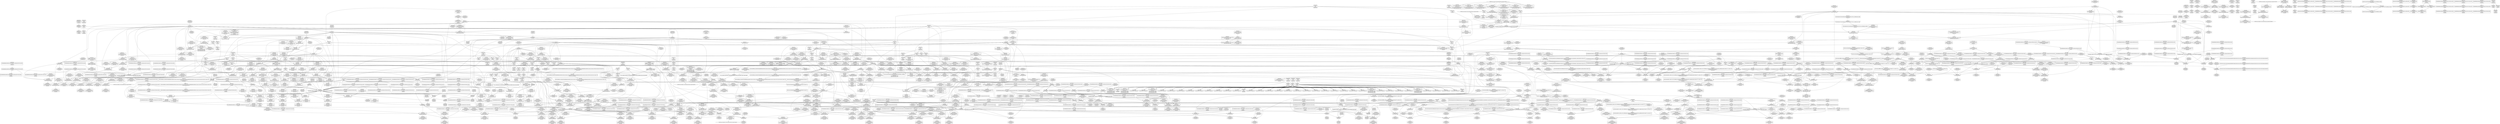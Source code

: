digraph {
	CE0x59b8850 [shape=record,shape=Mrecord,label="{CE0x59b8850|GLOBAL:__llvm_gcov_ctr327|Global_var:__llvm_gcov_ctr327|*SummSink*}"]
	CE0x59b5110 [shape=record,shape=Mrecord,label="{CE0x59b5110|_ret_i32_%call7,_!dbg_!27749|security/selinux/hooks.c,210|*SummSink*}"]
	CE0x593bca0 [shape=record,shape=Mrecord,label="{CE0x593bca0|i64_1|*Constant*}"]
	CE0x59d8480 [shape=record,shape=Mrecord,label="{CE0x59d8480|i32_208|*Constant*}"]
	CE0x59ddfc0 [shape=record,shape=Mrecord,label="{CE0x59ddfc0|rcu_lock_acquire:tmp5|include/linux/rcupdate.h,418}"]
	CE0x59cbc00 [shape=record,shape=Mrecord,label="{CE0x59cbc00|cred_sid:tmp6|security/selinux/hooks.c,197|*SummSink*}"]
	CE0x5a0f100 [shape=record,shape=Mrecord,label="{CE0x5a0f100|rcu_read_unlock:if.then|*SummSink*}"]
	CE0x59ac000 [shape=record,shape=Mrecord,label="{CE0x59ac000|sock_has_perm:u2|security/selinux/hooks.c,3974|*SummSink*}"]
	CE0x59ce690 [shape=record,shape=Mrecord,label="{CE0x59ce690|rcu_read_lock:if.end|*SummSource*}"]
	CE0x5a3d6e0 [shape=record,shape=Mrecord,label="{CE0x5a3d6e0|i64*_getelementptr_inbounds_(_4_x_i64_,_4_x_i64_*___llvm_gcov_ctr133,_i64_0,_i64_1)|*Constant*|*SummSink*}"]
	CE0x5a10890 [shape=record,shape=Mrecord,label="{CE0x5a10890|rcu_read_unlock:tmp4|include/linux/rcupdate.h,933}"]
	CE0x59dc0d0 [shape=record,shape=Mrecord,label="{CE0x59dc0d0|_ret_void,_!dbg_!27717|include/linux/rcupdate.h,424|*SummSink*}"]
	CE0x59c8130 [shape=record,shape=Mrecord,label="{CE0x59c8130|rcu_read_lock:tmp1}"]
	CE0x5942820 [shape=record,shape=Mrecord,label="{CE0x5942820|COLLAPSED:_GCMRE___llvm_gcov_ctr98_internal_global_2_x_i64_zeroinitializer:_elem_0:default:}"]
	CE0x5a0bdd0 [shape=record,shape=Mrecord,label="{CE0x5a0bdd0|rcu_read_unlock:tmp9|include/linux/rcupdate.h,933|*SummSink*}"]
	"CONST[source:2(external),value:2(dynamic)][purpose:{subject}][SrcIdx:3]"
	CE0x59e99f0 [shape=record,shape=Mrecord,label="{CE0x59e99f0|COLLAPSED:_GCMRE___llvm_gcov_ctr133_internal_global_4_x_i64_zeroinitializer:_elem_0:default:}"]
	CE0x59e9a60 [shape=record,shape=Mrecord,label="{CE0x59e9a60|rcu_lock_release:tmp|*SummSource*}"]
	CE0x59ef5f0 [shape=record,shape=Mrecord,label="{CE0x59ef5f0|rcu_read_lock:land.lhs.true}"]
	CE0x59c9d40 [shape=record,shape=Mrecord,label="{CE0x59c9d40|i64*_getelementptr_inbounds_(_13_x_i64_,_13_x_i64_*___llvm_gcov_ctr126,_i64_0,_i64_0)|*Constant*|*SummSink*}"]
	CE0x5a100f0 [shape=record,shape=Mrecord,label="{CE0x5a100f0|rcu_read_unlock:bb|*SummSource*}"]
	CE0x59cd2c0 [shape=record,shape=Mrecord,label="{CE0x59cd2c0|task_sid:tobool1|security/selinux/hooks.c,208}"]
	CE0x59e94f0 [shape=record,shape=Mrecord,label="{CE0x59e94f0|__preempt_count_add:tmp5|./arch/x86/include/asm/preempt.h,72}"]
	CE0x5a42b50 [shape=record,shape=Mrecord,label="{CE0x5a42b50|i64*_getelementptr_inbounds_(_4_x_i64_,_4_x_i64_*___llvm_gcov_ctr134,_i64_0,_i64_0)|*Constant*|*SummSink*}"]
	CE0x59edf90 [shape=record,shape=Mrecord,label="{CE0x59edf90|GLOBAL:rcu_read_lock.__warned|Global_var:rcu_read_lock.__warned|*SummSink*}"]
	CE0x5930730 [shape=record,shape=Mrecord,label="{CE0x5930730|GLOBAL:lock_release|*Constant*|*SummSource*}"]
	CE0x59df770 [shape=record,shape=Mrecord,label="{CE0x59df770|i64*_getelementptr_inbounds_(_4_x_i64_,_4_x_i64_*___llvm_gcov_ctr128,_i64_0,_i64_0)|*Constant*|*SummSink*}"]
	CE0x59dd4b0 [shape=record,shape=Mrecord,label="{CE0x59dd4b0|_ret_void,_!dbg_!27717|include/linux/rcupdate.h,245|*SummSink*}"]
	CE0x59d9fa0 [shape=record,shape=Mrecord,label="{CE0x59d9fa0|rcu_lock_acquire:map|Function::rcu_lock_acquire&Arg::map::|*SummSink*}"]
	CE0x5a049d0 [shape=record,shape=Mrecord,label="{CE0x5a049d0|rcu_read_lock:tmp20|include/linux/rcupdate.h,882|*SummSource*}"]
	CE0x59bded0 [shape=record,shape=Mrecord,label="{CE0x59bded0|rcu_read_lock:tmp9|include/linux/rcupdate.h,882|*SummSource*}"]
	CE0x59229a0 [shape=record,shape=Mrecord,label="{CE0x59229a0|i64*_getelementptr_inbounds_(_2_x_i64_,_2_x_i64_*___llvm_gcov_ctr359,_i64_0,_i64_1)|*Constant*}"]
	CE0x596c650 [shape=record,shape=Mrecord,label="{CE0x596c650|cred_sid:security|security/selinux/hooks.c,196|*SummSink*}"]
	CE0x59f18b0 [shape=record,shape=Mrecord,label="{CE0x59f18b0|GLOBAL:rcu_read_unlock.__warned|Global_var:rcu_read_unlock.__warned}"]
	CE0x5a44340 [shape=record,shape=Mrecord,label="{CE0x5a44340|rcu_lock_release:tmp5|include/linux/rcupdate.h,423|*SummSink*}"]
	CE0x59d3880 [shape=record,shape=Mrecord,label="{CE0x59d3880|GLOBAL:rcu_lock_map|Global_var:rcu_lock_map|*SummSink*}"]
	CE0x59cf4f0 [shape=record,shape=Mrecord,label="{CE0x59cf4f0|task_sid:do.body}"]
	CE0x59c41b0 [shape=record,shape=Mrecord,label="{CE0x59c41b0|_ret_void,_!dbg_!27735|include/linux/rcupdate.h,884|*SummSource*}"]
	CE0x59b4ad0 [shape=record,shape=Mrecord,label="{CE0x59b4ad0|task_sid:task|Function::task_sid&Arg::task::}"]
	CE0x59d1220 [shape=record,shape=Mrecord,label="{CE0x59d1220|cred_sid:tmp|*SummSink*}"]
	CE0x59fd2a0 [shape=record,shape=Mrecord,label="{CE0x59fd2a0|rcu_read_lock:call3|include/linux/rcupdate.h,882|*SummSink*}"]
	CE0x5a00200 [shape=record,shape=Mrecord,label="{CE0x5a00200|rcu_read_lock:tmp16|include/linux/rcupdate.h,882|*SummSource*}"]
	CE0x59dd880 [shape=record,shape=Mrecord,label="{CE0x59dd880|__rcu_read_lock:bb}"]
	CE0x5a19730 [shape=record,shape=Mrecord,label="{CE0x5a19730|rcu_read_unlock:tmp19|include/linux/rcupdate.h,933|*SummSource*}"]
	CE0x599fd60 [shape=record,shape=Mrecord,label="{CE0x599fd60|task_sid:tmp20|security/selinux/hooks.c,208|*SummSource*}"]
	CE0x59d56c0 [shape=record,shape=Mrecord,label="{CE0x59d56c0|task_sid:tmp14|security/selinux/hooks.c,208}"]
	CE0x5944260 [shape=record,shape=Mrecord,label="{CE0x5944260|%struct.task_struct*_(%struct.task_struct**)*_asm_movq_%gs:$_1:P_,$0_,_r,im,_dirflag_,_fpsr_,_flags_}"]
	CE0x59d58d0 [shape=record,shape=Mrecord,label="{CE0x59d58d0|task_sid:tmp14|security/selinux/hooks.c,208|*SummSource*}"]
	CE0x5929f50 [shape=record,shape=Mrecord,label="{CE0x5929f50|i32_0|*Constant*|*SummSource*}"]
	CE0x59c89c0 [shape=record,shape=Mrecord,label="{CE0x59c89c0|cred_sid:tmp3|*SummSource*}"]
	CE0x5a18eb0 [shape=record,shape=Mrecord,label="{CE0x5a18eb0|i64*_getelementptr_inbounds_(_11_x_i64_,_11_x_i64_*___llvm_gcov_ctr132,_i64_0,_i64_9)|*Constant*|*SummSource*}"]
	CE0x59cfb30 [shape=record,shape=Mrecord,label="{CE0x59cfb30|GLOBAL:__rcu_read_lock|*Constant*}"]
	CE0x59d2370 [shape=record,shape=Mrecord,label="{CE0x59d2370|task_sid:do.body5}"]
	CE0x59c5ba0 [shape=record,shape=Mrecord,label="{CE0x59c5ba0|i64*_getelementptr_inbounds_(_13_x_i64_,_13_x_i64_*___llvm_gcov_ctr126,_i64_0,_i64_1)|*Constant*|*SummSink*}"]
	CE0x59d9e20 [shape=record,shape=Mrecord,label="{CE0x59d9e20|rcu_lock_acquire:map|Function::rcu_lock_acquire&Arg::map::|*SummSource*}"]
	CE0x597ae70 [shape=record,shape=Mrecord,label="{CE0x597ae70|sock_has_perm:ad|security/selinux/hooks.c, 3965}"]
	CE0x59dbe70 [shape=record,shape=Mrecord,label="{CE0x59dbe70|_ret_void,_!dbg_!27717|include/linux/rcupdate.h,424}"]
	CE0x59d75d0 [shape=record,shape=Mrecord,label="{CE0x59d75d0|_call_void_lockdep_rcu_suspicious(i8*_getelementptr_inbounds_(_25_x_i8_,_25_x_i8_*_.str3,_i32_0,_i32_0),_i32_208,_i8*_getelementptr_inbounds_(_41_x_i8_,_41_x_i8_*_.str44,_i32_0,_i32_0))_#10,_!dbg_!27732|security/selinux/hooks.c,208|*SummSource*}"]
	CE0x59ccac0 [shape=record,shape=Mrecord,label="{CE0x59ccac0|cred_sid:sid|security/selinux/hooks.c,197}"]
	CE0x5a0d710 [shape=record,shape=Mrecord,label="{CE0x5a0d710|rcu_read_unlock:tmp3|*SummSource*}"]
	CE0x59eef30 [shape=record,shape=Mrecord,label="{CE0x59eef30|GLOBAL:rcu_read_unlock.__warned|Global_var:rcu_read_unlock.__warned|*SummSink*}"]
	CE0x5940920 [shape=record,shape=Mrecord,label="{CE0x5940920|cred_sid:tmp4|*LoadInst*|security/selinux/hooks.c,196|*SummSource*}"]
	CE0x59d0f40 [shape=record,shape=Mrecord,label="{CE0x59d0f40|task_sid:do.end6|*SummSink*}"]
	CE0x5a57150 [shape=record,shape=Mrecord,label="{CE0x5a57150|i64*_getelementptr_inbounds_(_4_x_i64_,_4_x_i64_*___llvm_gcov_ctr130,_i64_0,_i64_3)|*Constant*|*SummSink*}"]
	CE0x5a43770 [shape=record,shape=Mrecord,label="{CE0x5a43770|__preempt_count_sub:tmp7|./arch/x86/include/asm/preempt.h,78}"]
	CE0x5a42be0 [shape=record,shape=Mrecord,label="{CE0x5a42be0|__preempt_count_add:tmp|*SummSource*}"]
	CE0x59c7980 [shape=record,shape=Mrecord,label="{CE0x59c7980|_call_void_mcount()_#3|*SummSource*}"]
	CE0x5a0a560 [shape=record,shape=Mrecord,label="{CE0x5a0a560|rcu_read_unlock:tmp8|include/linux/rcupdate.h,933|*SummSink*}"]
	CE0x5a102d0 [shape=record,shape=Mrecord,label="{CE0x5a102d0|GLOBAL:__preempt_count_add|*Constant*|*SummSink*}"]
	CE0x5a91430 [shape=record,shape=Mrecord,label="{CE0x5a91430|__preempt_count_sub:tmp5|./arch/x86/include/asm/preempt.h,77|*SummSource*}"]
	CE0x59b4450 [shape=record,shape=Mrecord,label="{CE0x59b4450|i64_56|*Constant*|*SummSource*}"]
	CE0x5947930 [shape=record,shape=Mrecord,label="{CE0x5947930|GLOBAL:__llvm_gcov_ctr327|Global_var:__llvm_gcov_ctr327|*SummSource*}"]
	CE0x59b4cc0 [shape=record,shape=Mrecord,label="{CE0x59b4cc0|task_sid:task|Function::task_sid&Arg::task::|*SummSource*}"]
	CE0x593d260 [shape=record,shape=Mrecord,label="{CE0x593d260|rcu_read_lock:entry|*SummSource*}"]
	CE0x5a5a510 [shape=record,shape=Mrecord,label="{CE0x5a5a510|__preempt_count_sub:sub|./arch/x86/include/asm/preempt.h,77|*SummSource*}"]
	CE0x59cfcb0 [shape=record,shape=Mrecord,label="{CE0x59cfcb0|rcu_lock_acquire:bb|*SummSource*}"]
	CE0x59d2180 [shape=record,shape=Mrecord,label="{CE0x59d2180|task_sid:do.end}"]
	CE0x594e110 [shape=record,shape=Mrecord,label="{CE0x594e110|task_sid:tmp11|security/selinux/hooks.c,208|*SummSink*}"]
	CE0x593c950 [shape=record,shape=Mrecord,label="{CE0x593c950|i32_77|*Constant*}"]
	CE0x5a06ce0 [shape=record,shape=Mrecord,label="{CE0x5a06ce0|rcu_read_unlock:tmp16|include/linux/rcupdate.h,933|*SummSource*}"]
	CE0x5a13ce0 [shape=record,shape=Mrecord,label="{CE0x5a13ce0|_call_void_mcount()_#3|*SummSink*}"]
	CE0x596c220 [shape=record,shape=Mrecord,label="{CE0x596c220|i64_4|*Constant*}"]
	CE0x592e330 [shape=record,shape=Mrecord,label="{CE0x592e330|i64_0|*Constant*}"]
	CE0x593a0d0 [shape=record,shape=Mrecord,label="{CE0x593a0d0|16:_i32,_24:_i16,_:_CRE_16,20_|*MultipleSource*|*LoadInst*|security/selinux/hooks.c,3964|security/selinux/hooks.c,3964|security/selinux/hooks.c,3969}"]
	CE0x59a6f50 [shape=record,shape=Mrecord,label="{CE0x59a6f50|__preempt_count_sub:tmp4|./arch/x86/include/asm/preempt.h,77}"]
	CE0x59e6440 [shape=record,shape=Mrecord,label="{CE0x59e6440|i64*_getelementptr_inbounds_(_4_x_i64_,_4_x_i64_*___llvm_gcov_ctr128,_i64_0,_i64_1)|*Constant*|*SummSink*}"]
	CE0x5a86a70 [shape=record,shape=Mrecord,label="{CE0x5a86a70|__preempt_count_sub:tmp3}"]
	CE0x59e4df0 [shape=record,shape=Mrecord,label="{CE0x59e4df0|rcu_lock_release:tmp1|*SummSink*}"]
	CE0x59ba780 [shape=record,shape=Mrecord,label="{CE0x59ba780|sock_has_perm:tmp3|security/selinux/hooks.c,3964|*SummSink*}"]
	CE0x5a09e60 [shape=record,shape=Mrecord,label="{CE0x5a09e60|rcu_read_unlock:tmp13|include/linux/rcupdate.h,933|*SummSource*}"]
	CE0x5a1ace0 [shape=record,shape=Mrecord,label="{CE0x5a1ace0|rcu_read_unlock:tmp17|include/linux/rcupdate.h,933|*SummSource*}"]
	CE0x59e46a0 [shape=record,shape=Mrecord,label="{CE0x59e46a0|GLOBAL:lock_acquire|*Constant*}"]
	CE0x5a14710 [shape=record,shape=Mrecord,label="{CE0x5a14710|rcu_read_unlock:do.body|*SummSink*}"]
	CE0x5a3dc00 [shape=record,shape=Mrecord,label="{CE0x5a3dc00|i64_1|*Constant*}"]
	CE0x5968060 [shape=record,shape=Mrecord,label="{CE0x5968060|GLOBAL:current_task|Global_var:current_task|*SummSource*}"]
	CE0x599fbd0 [shape=record,shape=Mrecord,label="{CE0x599fbd0|task_sid:tmp20|security/selinux/hooks.c,208}"]
	CE0x59aa7a0 [shape=record,shape=Mrecord,label="{CE0x59aa7a0|i8_2|*Constant*|*SummSink*}"]
	CE0x5a09810 [shape=record,shape=Mrecord,label="{CE0x5a09810|__preempt_count_add:val|Function::__preempt_count_add&Arg::val::|*SummSource*}"]
	CE0x5a12f00 [shape=record,shape=Mrecord,label="{CE0x5a12f00|rcu_read_unlock:tmp11|include/linux/rcupdate.h,933|*SummSink*}"]
	CE0x59b47c0 [shape=record,shape=Mrecord,label="{CE0x59b47c0|GLOBAL:task_sid|*Constant*|*SummSink*}"]
	CE0x59eb8d0 [shape=record,shape=Mrecord,label="{CE0x59eb8d0|cred_sid:cred|Function::cred_sid&Arg::cred::|*SummSource*}"]
	CE0x59bab00 [shape=record,shape=Mrecord,label="{CE0x59bab00|sock_has_perm:tmp5|security/selinux/hooks.c,3966}"]
	CE0x593c430 [shape=record,shape=Mrecord,label="{CE0x593c430|rcu_read_lock:do.body|*SummSink*}"]
	CE0x5986bc0 [shape=record,shape=Mrecord,label="{CE0x5986bc0|i64_6|*Constant*}"]
	CE0x59af850 [shape=record,shape=Mrecord,label="{CE0x59af850|rcu_read_lock:tmp8|include/linux/rcupdate.h,882|*SummSink*}"]
	CE0x5a03ae0 [shape=record,shape=Mrecord,label="{CE0x5a03ae0|_call_void_lockdep_rcu_suspicious(i8*_getelementptr_inbounds_(_25_x_i8_,_25_x_i8_*_.str45,_i32_0,_i32_0),_i32_883,_i8*_getelementptr_inbounds_(_42_x_i8_,_42_x_i8_*_.str46,_i32_0,_i32_0))_#10,_!dbg_!27728|include/linux/rcupdate.h,882|*SummSource*}"]
	CE0x594dc30 [shape=record,shape=Mrecord,label="{CE0x594dc30|task_sid:tmp10|security/selinux/hooks.c,208|*SummSource*}"]
	CE0x59d5510 [shape=record,shape=Mrecord,label="{CE0x59d5510|i64_6|*Constant*|*SummSource*}"]
	CE0x59a4d50 [shape=record,shape=Mrecord,label="{CE0x59a4d50|__preempt_count_add:tmp7|./arch/x86/include/asm/preempt.h,73}"]
	CE0x5a0fcf0 [shape=record,shape=Mrecord,label="{CE0x5a0fcf0|rcu_lock_acquire:tmp|*SummSource*}"]
	CE0x59c3e90 [shape=record,shape=Mrecord,label="{CE0x59c3e90|i64*_getelementptr_inbounds_(_11_x_i64_,_11_x_i64_*___llvm_gcov_ctr127,_i64_0,_i64_1)|*Constant*|*SummSource*}"]
	CE0x5a3da60 [shape=record,shape=Mrecord,label="{CE0x5a3da60|rcu_lock_acquire:__here|*SummSource*}"]
	CE0x594df90 [shape=record,shape=Mrecord,label="{CE0x594df90|task_sid:tmp12|security/selinux/hooks.c,208}"]
	CE0x5a07340 [shape=record,shape=Mrecord,label="{CE0x5a07340|rcu_lock_release:tmp3}"]
	CE0x59e57c0 [shape=record,shape=Mrecord,label="{CE0x59e57c0|__preempt_count_add:bb}"]
	CE0x5a08f60 [shape=record,shape=Mrecord,label="{CE0x5a08f60|__rcu_read_unlock:tmp4|include/linux/rcupdate.h,244|*SummSink*}"]
	CE0x5a7df20 [shape=record,shape=Mrecord,label="{CE0x5a7df20|__preempt_count_sub:tmp1}"]
	CE0x5a06190 [shape=record,shape=Mrecord,label="{CE0x5a06190|cred_sid:bb}"]
	CE0x59a8810 [shape=record,shape=Mrecord,label="{CE0x59a8810|__preempt_count_add:tmp}"]
	CE0x59e7580 [shape=record,shape=Mrecord,label="{CE0x59e7580|rcu_lock_release:tmp7}"]
	CE0x5959820 [shape=record,shape=Mrecord,label="{CE0x5959820|sock_has_perm:bb}"]
	CE0x5a085f0 [shape=record,shape=Mrecord,label="{CE0x5a085f0|rcu_read_unlock:tmp7|include/linux/rcupdate.h,933|*SummSink*}"]
	CE0x5a57b50 [shape=record,shape=Mrecord,label="{CE0x5a57b50|__rcu_read_unlock:bb}"]
	CE0x59ad1d0 [shape=record,shape=Mrecord,label="{CE0x59ad1d0|sock_has_perm:sid5|security/selinux/hooks.c,3976}"]
	CE0x5a1c5f0 [shape=record,shape=Mrecord,label="{CE0x5a1c5f0|i32_934|*Constant*|*SummSink*}"]
	CE0x599cc60 [shape=record,shape=Mrecord,label="{CE0x599cc60|sock_has_perm:tmp2|*LoadInst*|security/selinux/hooks.c,3964|*SummSink*}"]
	CE0x599f4e0 [shape=record,shape=Mrecord,label="{CE0x599f4e0|i64*_getelementptr_inbounds_(_13_x_i64_,_13_x_i64_*___llvm_gcov_ctr126,_i64_0,_i64_9)|*Constant*|*SummSource*}"]
	CE0x59da1b0 [shape=record,shape=Mrecord,label="{CE0x59da1b0|rcu_read_unlock:tmp22|include/linux/rcupdate.h,935}"]
	CE0x59224d0 [shape=record,shape=Mrecord,label="{CE0x59224d0|i32_5|*Constant*|*SummSink*}"]
	CE0x59ed1a0 [shape=record,shape=Mrecord,label="{CE0x59ed1a0|rcu_read_lock:if.then}"]
	CE0x59eb5d0 [shape=record,shape=Mrecord,label="{CE0x59eb5d0|cred_sid:entry|*SummSink*}"]
	CE0x596b320 [shape=record,shape=Mrecord,label="{CE0x596b320|get_current:tmp4|./arch/x86/include/asm/current.h,14|*SummSource*}"]
	CE0x59d3150 [shape=record,shape=Mrecord,label="{CE0x59d3150|cred_sid:tmp}"]
	CE0x5a55360 [shape=record,shape=Mrecord,label="{CE0x5a55360|__rcu_read_unlock:tmp|*SummSink*}"]
	CE0x59a35b0 [shape=record,shape=Mrecord,label="{CE0x59a35b0|__preempt_count_sub:val|Function::__preempt_count_sub&Arg::val::|*SummSink*}"]
	CE0x59dd7a0 [shape=record,shape=Mrecord,label="{CE0x59dd7a0|__rcu_read_lock:do.end|*SummSink*}"]
	CE0x5a080c0 [shape=record,shape=Mrecord,label="{CE0x5a080c0|_ret_void,_!dbg_!27719|./arch/x86/include/asm/preempt.h,73|*SummSource*}"]
	CE0x5a3fef0 [shape=record,shape=Mrecord,label="{CE0x5a3fef0|__preempt_count_sub:do.end}"]
	CE0x593d180 [shape=record,shape=Mrecord,label="{CE0x593d180|GLOBAL:rcu_read_lock|*Constant*|*SummSink*}"]
	CE0x592c1d0 [shape=record,shape=Mrecord,label="{CE0x592c1d0|sock_has_perm:perms|Function::sock_has_perm&Arg::perms::|*SummSource*}"]
	CE0x5965de0 [shape=record,shape=Mrecord,label="{CE0x5965de0|sock_has_perm:perms|Function::sock_has_perm&Arg::perms::}"]
	CE0x596d520 [shape=record,shape=Mrecord,label="{CE0x596d520|_call_void_asm_sideeffect_,_memory_,_dirflag_,_fpsr_,_flags_()_#3,_!dbg_!27714,_!srcloc_!27715|include/linux/rcupdate.h,239}"]
	CE0x5a51db0 [shape=record,shape=Mrecord,label="{CE0x5a51db0|COLLAPSED:_GCMRE___llvm_gcov_ctr134_internal_global_4_x_i64_zeroinitializer:_elem_0:default:}"]
	CE0x59ea140 [shape=record,shape=Mrecord,label="{CE0x59ea140|i64*_getelementptr_inbounds_(_13_x_i64_,_13_x_i64_*___llvm_gcov_ctr126,_i64_0,_i64_12)|*Constant*|*SummSink*}"]
	CE0x59b7c00 [shape=record,shape=Mrecord,label="{CE0x59b7c00|sock_has_perm:cmp|security/selinux/hooks.c,3969|*SummSource*}"]
	CE0x59eaea0 [shape=record,shape=Mrecord,label="{CE0x59eaea0|GLOBAL:cred_sid|*Constant*|*SummSource*}"]
	CE0x593e6b0 [shape=record,shape=Mrecord,label="{CE0x593e6b0|i64*_getelementptr_inbounds_(_6_x_i64_,_6_x_i64_*___llvm_gcov_ctr327,_i64_0,_i64_0)|*Constant*}"]
	CE0x59dd090 [shape=record,shape=Mrecord,label="{CE0x59dd090|_ret_void,_!dbg_!27717|include/linux/rcupdate.h,245|*SummSource*}"]
	CE0x59e4060 [shape=record,shape=Mrecord,label="{CE0x59e4060|GLOBAL:__preempt_count|Global_var:__preempt_count}"]
	CE0x59b8100 [shape=record,shape=Mrecord,label="{CE0x59b8100|i64_2|*Constant*|*SummSink*}"]
	CE0x59fc970 [shape=record,shape=Mrecord,label="{CE0x59fc970|rcu_read_lock:tmp11|include/linux/rcupdate.h,882|*SummSink*}"]
	CE0x59a3a60 [shape=record,shape=Mrecord,label="{CE0x59a3a60|i64*_getelementptr_inbounds_(_4_x_i64_,_4_x_i64_*___llvm_gcov_ctr134,_i64_0,_i64_3)|*Constant*}"]
	CE0x59d91d0 [shape=record,shape=Mrecord,label="{CE0x59d91d0|task_sid:tmp19|security/selinux/hooks.c,208}"]
	CE0x59bb6c0 [shape=record,shape=Mrecord,label="{CE0x59bb6c0|_call_void_asm_addl_$1,_%gs:$0_,_*m,ri,*m,_dirflag_,_fpsr_,_flags_(i32*___preempt_count,_i32_%sub,_i32*___preempt_count)_#3,_!dbg_!27717,_!srcloc_!27718|./arch/x86/include/asm/preempt.h,77|*SummSink*}"]
	CE0x5a01740 [shape=record,shape=Mrecord,label="{CE0x5a01740|i32_883|*Constant*|*SummSource*}"]
	CE0x59dbb20 [shape=record,shape=Mrecord,label="{CE0x59dbb20|rcu_lock_release:map|Function::rcu_lock_release&Arg::map::|*SummSink*}"]
	CE0x599b3a0 [shape=record,shape=Mrecord,label="{CE0x599b3a0|1216:_i8*,_:_CRE_1216,1224_|*MultipleSource*|Function::sock_has_perm&Arg::sk::|security/selinux/hooks.c,3964|*LoadInst*|security/selinux/hooks.c,4189}"]
	CE0x596cee0 [shape=record,shape=Mrecord,label="{CE0x596cee0|GLOBAL:__rcu_read_lock|*Constant*|*SummSource*}"]
	CE0x59cd7b0 [shape=record,shape=Mrecord,label="{CE0x59cd7b0|GLOBAL:rcu_lock_acquire|*Constant*}"]
	CE0x5964b50 [shape=record,shape=Mrecord,label="{CE0x5964b50|sock_has_perm:perms|Function::sock_has_perm&Arg::perms::|*SummSink*}"]
	CE0x596c290 [shape=record,shape=Mrecord,label="{CE0x596c290|i64_4|*Constant*|*SummSource*}"]
	CE0x5a03f80 [shape=record,shape=Mrecord,label="{CE0x5a03f80|_call_void_lockdep_rcu_suspicious(i8*_getelementptr_inbounds_(_25_x_i8_,_25_x_i8_*_.str45,_i32_0,_i32_0),_i32_883,_i8*_getelementptr_inbounds_(_42_x_i8_,_42_x_i8_*_.str46,_i32_0,_i32_0))_#10,_!dbg_!27728|include/linux/rcupdate.h,882|*SummSink*}"]
	CE0x59e39d0 [shape=record,shape=Mrecord,label="{CE0x59e39d0|__preempt_count_add:do.body|*SummSource*}"]
	CE0x59b81e0 [shape=record,shape=Mrecord,label="{CE0x59b81e0|sock_has_perm:tmp7|security/selinux/hooks.c,3969}"]
	CE0x5975900 [shape=record,shape=Mrecord,label="{CE0x5975900|i32_59|*Constant*|*SummSource*}"]
	CE0x59ddb20 [shape=record,shape=Mrecord,label="{CE0x59ddb20|rcu_lock_release:tmp2|*SummSource*}"]
	CE0x59f1ff0 [shape=record,shape=Mrecord,label="{CE0x59f1ff0|rcu_read_lock:tmp7|include/linux/rcupdate.h,882|*SummSource*}"]
	CE0x59a3d00 [shape=record,shape=Mrecord,label="{CE0x59a3d00|__rcu_read_unlock:tmp7|include/linux/rcupdate.h,245|*SummSource*}"]
	CE0x5a44de0 [shape=record,shape=Mrecord,label="{CE0x5a44de0|i64_1|*Constant*}"]
	CE0x59add00 [shape=record,shape=Mrecord,label="{CE0x59add00|sock_has_perm:tmp16|security/selinux/hooks.c,3976|*SummSource*}"]
	CE0x5a015c0 [shape=record,shape=Mrecord,label="{CE0x5a015c0|i32_883|*Constant*}"]
	CE0x59e4450 [shape=record,shape=Mrecord,label="{CE0x59e4450|_call_void_lock_acquire(%struct.lockdep_map*_%map,_i32_0,_i32_0,_i32_2,_i32_0,_%struct.lockdep_map*_null,_i64_ptrtoint_(i8*_blockaddress(_rcu_lock_acquire,_%__here)_to_i64))_#10,_!dbg_!27716|include/linux/rcupdate.h,418|*SummSink*}"]
	CE0x5972790 [shape=record,shape=Mrecord,label="{CE0x5972790|sock_has_perm:sk_security|security/selinux/hooks.c,3964}"]
	CE0x59f3890 [shape=record,shape=Mrecord,label="{CE0x59f3890|rcu_read_lock:tmp4|include/linux/rcupdate.h,882}"]
	CE0x5a57400 [shape=record,shape=Mrecord,label="{CE0x5a57400|rcu_lock_acquire:tmp6|*SummSink*}"]
	CE0x59efa50 [shape=record,shape=Mrecord,label="{CE0x59efa50|cred_sid:tmp6|security/selinux/hooks.c,197|*SummSource*}"]
	CE0x59b6610 [shape=record,shape=Mrecord,label="{CE0x59b6610|sock_has_perm:call|security/selinux/hooks.c,3967|*SummSink*}"]
	CE0x593d1f0 [shape=record,shape=Mrecord,label="{CE0x593d1f0|rcu_read_lock:entry}"]
	CE0x5966fb0 [shape=record,shape=Mrecord,label="{CE0x5966fb0|i32_4096|*Constant*|*SummSource*}"]
	CE0x59dc8d0 [shape=record,shape=Mrecord,label="{CE0x59dc8d0|GLOBAL:__rcu_read_unlock|*Constant*|*SummSource*}"]
	CE0x59e7bb0 [shape=record,shape=Mrecord,label="{CE0x59e7bb0|__rcu_read_unlock:do.end}"]
	CE0x59355e0 [shape=record,shape=Mrecord,label="{CE0x59355e0|i64*_getelementptr_inbounds_(_2_x_i64_,_2_x_i64_*___llvm_gcov_ctr98,_i64_0,_i64_1)|*Constant*}"]
	CE0x59bda60 [shape=record,shape=Mrecord,label="{CE0x59bda60|i64_4|*Constant*}"]
	CE0x5971a50 [shape=record,shape=Mrecord,label="{CE0x5971a50|i64*_getelementptr_inbounds_(_11_x_i64_,_11_x_i64_*___llvm_gcov_ctr132,_i64_0,_i64_1)|*Constant*|*SummSource*}"]
	CE0x59dbc30 [shape=record,shape=Mrecord,label="{CE0x59dbc30|GLOBAL:__rcu_read_unlock|*Constant*}"]
	CE0x59a4f10 [shape=record,shape=Mrecord,label="{CE0x59a4f10|__preempt_count_add:tmp7|./arch/x86/include/asm/preempt.h,73|*SummSource*}"]
	CE0x596db10 [shape=record,shape=Mrecord,label="{CE0x596db10|task_sid:tmp2}"]
	CE0x596dfa0 [shape=record,shape=Mrecord,label="{CE0x596dfa0|sock_has_perm:sk_security|security/selinux/hooks.c,3964|*SummSink*}"]
	CE0x595a740 [shape=record,shape=Mrecord,label="{CE0x595a740|COLLAPSED:_GCMRE___llvm_gcov_ctr128_internal_global_4_x_i64_zeroinitializer:_elem_0:default:}"]
	CE0x5a5b6a0 [shape=record,shape=Mrecord,label="{CE0x5a5b6a0|_call_void_asm_addl_$1,_%gs:$0_,_*m,ri,*m,_dirflag_,_fpsr_,_flags_(i32*___preempt_count,_i32_%val,_i32*___preempt_count)_#3,_!dbg_!27714,_!srcloc_!27717|./arch/x86/include/asm/preempt.h,72|*SummSource*}"]
	CE0x59acbb0 [shape=record,shape=Mrecord,label="{CE0x59acbb0|sock_has_perm:sk4|security/selinux/hooks.c,3974|*SummSource*}"]
	CE0x59867c0 [shape=record,shape=Mrecord,label="{CE0x59867c0|i64_7|*Constant*}"]
	CE0x5933960 [shape=record,shape=Mrecord,label="{CE0x5933960|sock_has_perm:if.then|*SummSource*}"]
	CE0x59a3810 [shape=record,shape=Mrecord,label="{CE0x59a3810|_ret_void,_!dbg_!27720|./arch/x86/include/asm/preempt.h,78|*SummSource*}"]
	CE0x5a14800 [shape=record,shape=Mrecord,label="{CE0x5a14800|rcu_read_unlock:land.lhs.true}"]
	CE0x5a017b0 [shape=record,shape=Mrecord,label="{CE0x5a017b0|i32_883|*Constant*|*SummSink*}"]
	CE0x59cb040 [shape=record,shape=Mrecord,label="{CE0x59cb040|task_sid:tmp9|security/selinux/hooks.c,208}"]
	CE0x596c3a0 [shape=record,shape=Mrecord,label="{CE0x596c3a0|i64_4|*Constant*|*SummSink*}"]
	CE0x5a1b230 [shape=record,shape=Mrecord,label="{CE0x5a1b230|rcu_read_unlock:tmp18|include/linux/rcupdate.h,933|*SummSource*}"]
	CE0x59c8870 [shape=record,shape=Mrecord,label="{CE0x59c8870|cred_sid:tmp3}"]
	CE0x59b63a0 [shape=record,shape=Mrecord,label="{CE0x59b63a0|i32_8|*Constant*|*SummSink*}"]
	CE0x59416e0 [shape=record,shape=Mrecord,label="{CE0x59416e0|i64*_getelementptr_inbounds_(_2_x_i64_,_2_x_i64_*___llvm_gcov_ctr98,_i64_0,_i64_0)|*Constant*|*SummSource*}"]
	CE0x59ab4c0 [shape=record,shape=Mrecord,label="{CE0x59ab4c0|sock_has_perm:tmp17|security/selinux/hooks.c,3976|*SummSource*}"]
	CE0x5970db0 [shape=record,shape=Mrecord,label="{CE0x5970db0|sock_has_perm:cleanup|*SummSource*}"]
	CE0x5a582c0 [shape=record,shape=Mrecord,label="{CE0x5a582c0|rcu_lock_acquire:__here|*SummSink*}"]
	CE0x5931070 [shape=record,shape=Mrecord,label="{CE0x5931070|selinux_socket_listen:tmp3|*SummSource*}"]
	CE0x5a11170 [shape=record,shape=Mrecord,label="{CE0x5a11170|rcu_read_unlock:if.then}"]
	CE0x59c69c0 [shape=record,shape=Mrecord,label="{CE0x59c69c0|rcu_read_unlock:if.end}"]
	CE0x5a72fa0 [shape=record,shape=Mrecord,label="{CE0x5a72fa0|GLOBAL:__preempt_count|Global_var:__preempt_count}"]
	CE0x5a51ad0 [shape=record,shape=Mrecord,label="{CE0x5a51ad0|__rcu_read_unlock:tmp1}"]
	CE0x59aeb50 [shape=record,shape=Mrecord,label="{CE0x59aeb50|i32_(i32,_i32,_i16,_i32,_%struct.common_audit_data*)*_bitcast_(i32_(i32,_i32,_i16,_i32,_%struct.common_audit_data.495*)*_avc_has_perm_to_i32_(i32,_i32,_i16,_i32,_%struct.common_audit_data*)*)|*Constant*|*SummSource*}"]
	CE0x5a3f520 [shape=record,shape=Mrecord,label="{CE0x5a3f520|_call_void_lock_release(%struct.lockdep_map*_%map,_i32_1,_i64_ptrtoint_(i8*_blockaddress(_rcu_lock_release,_%__here)_to_i64))_#10,_!dbg_!27716|include/linux/rcupdate.h,423|*SummSink*}"]
	CE0x59602a0 [shape=record,shape=Mrecord,label="{CE0x59602a0|_ret_i32_%call1,_!dbg_!27716|security/selinux/hooks.c,4189|*SummSource*}"]
	CE0x59e96b0 [shape=record,shape=Mrecord,label="{CE0x59e96b0|__preempt_count_add:tmp5|./arch/x86/include/asm/preempt.h,72|*SummSource*}"]
	CE0x5945e20 [shape=record,shape=Mrecord,label="{CE0x5945e20|__rcu_read_lock:tmp5|include/linux/rcupdate.h,239|*SummSource*}"]
	CE0x59aae30 [shape=record,shape=Mrecord,label="{CE0x59aae30|sock_has_perm:tmp17|security/selinux/hooks.c,3976|*SummSink*}"]
	CE0x5a54a00 [shape=record,shape=Mrecord,label="{CE0x5a54a00|__rcu_read_lock:tmp3|*SummSource*}"]
	CE0x59f3df0 [shape=record,shape=Mrecord,label="{CE0x59f3df0|GLOBAL:__llvm_gcov_ctr132|Global_var:__llvm_gcov_ctr132|*SummSink*}"]
	CE0x5a0c670 [shape=record,shape=Mrecord,label="{CE0x5a0c670|rcu_read_unlock:call|include/linux/rcupdate.h,933|*SummSource*}"]
	CE0x5a53af0 [shape=record,shape=Mrecord,label="{CE0x5a53af0|i64*_getelementptr_inbounds_(_4_x_i64_,_4_x_i64_*___llvm_gcov_ctr133,_i64_0,_i64_2)|*Constant*|*SummSource*}"]
	CE0x5a4f9e0 [shape=record,shape=Mrecord,label="{CE0x5a4f9e0|__preempt_count_sub:tmp6|./arch/x86/include/asm/preempt.h,78|*SummSink*}"]
	CE0x5959360 [shape=record,shape=Mrecord,label="{CE0x5959360|task_sid:if.then|*SummSink*}"]
	CE0x5a05260 [shape=record,shape=Mrecord,label="{CE0x5a05260|rcu_read_lock:tmp21|include/linux/rcupdate.h,884|*SummSource*}"]
	CE0x59d0630 [shape=record,shape=Mrecord,label="{CE0x59d0630|task_sid:tobool|security/selinux/hooks.c,208}"]
	CE0x59d66a0 [shape=record,shape=Mrecord,label="{CE0x59d66a0|task_sid:tmp17|security/selinux/hooks.c,208|*SummSource*}"]
	CE0x5a558f0 [shape=record,shape=Mrecord,label="{CE0x5a558f0|__rcu_read_lock:tmp2|*SummSource*}"]
	CE0x59ec950 [shape=record,shape=Mrecord,label="{CE0x59ec950|rcu_read_unlock:entry|*SummSource*}"]
	CE0x5a196c0 [shape=record,shape=Mrecord,label="{CE0x5a196c0|rcu_read_unlock:tmp19|include/linux/rcupdate.h,933|*SummSink*}"]
	CE0x593d9b0 [shape=record,shape=Mrecord,label="{CE0x593d9b0|_call_void_rcu_lock_acquire(%struct.lockdep_map*_rcu_lock_map)_#10,_!dbg_!27711|include/linux/rcupdate.h,881|*SummSink*}"]
	CE0x59c6190 [shape=record,shape=Mrecord,label="{CE0x59c6190|GLOBAL:task_sid.__warned|Global_var:task_sid.__warned}"]
	CE0x5a16540 [shape=record,shape=Mrecord,label="{CE0x5a16540|rcu_read_unlock:tobool1|include/linux/rcupdate.h,933|*SummSource*}"]
	CE0x5934d80 [shape=record,shape=Mrecord,label="{CE0x5934d80|i64*_getelementptr_inbounds_(_2_x_i64_,_2_x_i64_*___llvm_gcov_ctr98,_i64_0,_i64_1)|*Constant*|*SummSink*}"]
	CE0x59f2f90 [shape=record,shape=Mrecord,label="{CE0x59f2f90|GLOBAL:__llvm_gcov_ctr127|Global_var:__llvm_gcov_ctr127|*SummSource*}"]
	CE0x5a55880 [shape=record,shape=Mrecord,label="{CE0x5a55880|__rcu_read_lock:tmp2|*SummSink*}"]
	CE0x5a53380 [shape=record,shape=Mrecord,label="{CE0x5a53380|i64*_getelementptr_inbounds_(_4_x_i64_,_4_x_i64_*___llvm_gcov_ctr133,_i64_0,_i64_2)|*Constant*}"]
	CE0x5a0a280 [shape=record,shape=Mrecord,label="{CE0x5a0a280|i64*_getelementptr_inbounds_(_4_x_i64_,_4_x_i64_*___llvm_gcov_ctr134,_i64_0,_i64_1)|*Constant*|*SummSource*}"]
	CE0x59b2c90 [shape=record,shape=Mrecord,label="{CE0x59b2c90|8:_%struct.sock*,_:_SCME_37,38_}"]
	CE0x59b0cd0 [shape=record,shape=Mrecord,label="{CE0x59b0cd0|8:_%struct.sock*,_:_SCME_0,4_|*MultipleSource*|security/selinux/hooks.c, 3966|security/selinux/hooks.c,3966|security/selinux/hooks.c,3966}"]
	CE0x59d5d70 [shape=record,shape=Mrecord,label="{CE0x59d5d70|task_sid:tmp15|security/selinux/hooks.c,208|*SummSource*}"]
	CE0x594db20 [shape=record,shape=Mrecord,label="{CE0x594db20|task_sid:tmp11|security/selinux/hooks.c,208}"]
	CE0x59f23d0 [shape=record,shape=Mrecord,label="{CE0x59f23d0|rcu_read_unlock:tmp4|include/linux/rcupdate.h,933|*SummSource*}"]
	CE0x5a40310 [shape=record,shape=Mrecord,label="{CE0x5a40310|__preempt_count_sub:do.body}"]
	CE0x5a07590 [shape=record,shape=Mrecord,label="{CE0x5a07590|rcu_lock_release:tmp3|*SummSink*}"]
	CE0x5a570e0 [shape=record,shape=Mrecord,label="{CE0x5a570e0|rcu_lock_acquire:tmp6}"]
	CE0x5a0f3b0 [shape=record,shape=Mrecord,label="{CE0x5a0f3b0|rcu_lock_acquire:tmp1|*SummSource*}"]
	CE0x5a44d50 [shape=record,shape=Mrecord,label="{CE0x5a44d50|rcu_lock_release:tmp|*SummSink*}"]
	CE0x5a0eb00 [shape=record,shape=Mrecord,label="{CE0x5a0eb00|i64*_getelementptr_inbounds_(_4_x_i64_,_4_x_i64_*___llvm_gcov_ctr128,_i64_0,_i64_3)|*Constant*|*SummSource*}"]
	CE0x5a44e50 [shape=record,shape=Mrecord,label="{CE0x5a44e50|rcu_lock_release:tmp1}"]
	CE0x5929030 [shape=record,shape=Mrecord,label="{CE0x5929030|selinux_socket_listen:call|security/selinux/hooks.c,4189|*SummSink*}"]
	CE0x59f2850 [shape=record,shape=Mrecord,label="{CE0x59f2850|rcu_lock_acquire:tmp2|*SummSink*}"]
	CE0x597ac10 [shape=record,shape=Mrecord,label="{CE0x597ac10|sock_has_perm:tmp18|security/selinux/hooks.c,3977}"]
	CE0x59b2ef0 [shape=record,shape=Mrecord,label="{CE0x59b2ef0|8:_%struct.sock*,_:_SCME_39,40_}"]
	CE0x59fc2c0 [shape=record,shape=Mrecord,label="{CE0x59fc2c0|_call_void_asm_addl_$1,_%gs:$0_,_*m,ri,*m,_dirflag_,_fpsr_,_flags_(i32*___preempt_count,_i32_%sub,_i32*___preempt_count)_#3,_!dbg_!27717,_!srcloc_!27718|./arch/x86/include/asm/preempt.h,77}"]
	CE0x59dc3b0 [shape=record,shape=Mrecord,label="{CE0x59dc3b0|_call_void___rcu_read_unlock()_#10,_!dbg_!27734|include/linux/rcupdate.h,937|*SummSink*}"]
	CE0x59ac910 [shape=record,shape=Mrecord,label="{CE0x59ac910|sock_has_perm:tmp15|security/selinux/hooks.c,3974|*SummSink*}"]
	CE0x59c6420 [shape=record,shape=Mrecord,label="{CE0x59c6420|GLOBAL:task_sid.__warned|Global_var:task_sid.__warned|*SummSink*}"]
	CE0x5a03540 [shape=record,shape=Mrecord,label="{CE0x5a03540|rcu_read_lock:tmp18|include/linux/rcupdate.h,882|*SummSink*}"]
	CE0x59dcaa0 [shape=record,shape=Mrecord,label="{CE0x59dcaa0|__rcu_read_unlock:entry|*SummSource*}"]
	CE0x5936270 [shape=record,shape=Mrecord,label="{CE0x5936270|_ret_i32_%retval.0,_!dbg_!27728|security/selinux/avc.c,775}"]
	CE0x5930c30 [shape=record,shape=Mrecord,label="{CE0x5930c30|i64_ptrtoint_(i8*_blockaddress(_rcu_lock_release,_%__here)_to_i64)|*Constant*}"]
	CE0x596d400 [shape=record,shape=Mrecord,label="{CE0x596d400|task_sid:tmp7|security/selinux/hooks.c,208|*SummSource*}"]
	CE0x59b7ce0 [shape=record,shape=Mrecord,label="{CE0x59b7ce0|sock_has_perm:cmp|security/selinux/hooks.c,3969|*SummSink*}"]
	CE0x5947ae0 [shape=record,shape=Mrecord,label="{CE0x5947ae0|_call_void_mcount()_#3}"]
	CE0x5a733f0 [shape=record,shape=Mrecord,label="{CE0x5a733f0|__preempt_count_add:tmp1|*SummSink*}"]
	CE0x5a00af0 [shape=record,shape=Mrecord,label="{CE0x5a00af0|i64*_getelementptr_inbounds_(_11_x_i64_,_11_x_i64_*___llvm_gcov_ctr127,_i64_0,_i64_8)|*Constant*|*SummSink*}"]
	CE0x59db2c0 [shape=record,shape=Mrecord,label="{CE0x59db2c0|GLOBAL:rcu_lock_release|*Constant*|*SummSink*}"]
	CE0x5927d60 [shape=record,shape=Mrecord,label="{CE0x5927d60|selinux_socket_listen:tmp1|*SummSource*}"]
	CE0x59c2db0 [shape=record,shape=Mrecord,label="{CE0x59c2db0|rcu_read_lock:entry|*SummSink*}"]
	CE0x599db00 [shape=record,shape=Mrecord,label="{CE0x599db00|i64*_getelementptr_inbounds_(_13_x_i64_,_13_x_i64_*___llvm_gcov_ctr126,_i64_0,_i64_11)|*Constant*}"]
	CE0x599cf10 [shape=record,shape=Mrecord,label="{CE0x599cf10|i8*_getelementptr_inbounds_(_41_x_i8_,_41_x_i8_*_.str44,_i32_0,_i32_0)|*Constant*|*SummSource*}"]
	CE0x596de00 [shape=record,shape=Mrecord,label="{CE0x596de00|i32_0|*Constant*}"]
	CE0x5972ac0 [shape=record,shape=Mrecord,label="{CE0x5972ac0|cred_sid:security|security/selinux/hooks.c,196|*SummSource*}"]
	CE0x596c830 [shape=record,shape=Mrecord,label="{CE0x596c830|cred_sid:security|security/selinux/hooks.c,196}"]
	CE0x59c96d0 [shape=record,shape=Mrecord,label="{CE0x59c96d0|task_sid:real_cred|security/selinux/hooks.c,208|*SummSink*}"]
	CE0x5a004f0 [shape=record,shape=Mrecord,label="{CE0x5a004f0|i64*_getelementptr_inbounds_(_11_x_i64_,_11_x_i64_*___llvm_gcov_ctr127,_i64_0,_i64_8)|*Constant*}"]
	CE0x5a02060 [shape=record,shape=Mrecord,label="{CE0x5a02060|i8*_getelementptr_inbounds_(_42_x_i8_,_42_x_i8_*_.str46,_i32_0,_i32_0)|*Constant*|*SummSource*}"]
	CE0x59306c0 [shape=record,shape=Mrecord,label="{CE0x59306c0|GLOBAL:lock_release|*Constant*}"]
	CE0x59410f0 [shape=record,shape=Mrecord,label="{CE0x59410f0|avc_has_perm:tsid|Function::avc_has_perm&Arg::tsid::|*SummSource*}"]
	CE0x599db70 [shape=record,shape=Mrecord,label="{CE0x599db70|task_sid:tmp25|security/selinux/hooks.c,208}"]
	CE0x5a18e40 [shape=record,shape=Mrecord,label="{CE0x5a18e40|i64*_getelementptr_inbounds_(_11_x_i64_,_11_x_i64_*___llvm_gcov_ctr132,_i64_0,_i64_9)|*Constant*}"]
	CE0x59cf080 [shape=record,shape=Mrecord,label="{CE0x59cf080|cred_sid:tmp1|*SummSource*}"]
	CE0x59864b0 [shape=record,shape=Mrecord,label="{CE0x59864b0|sock_has_perm:tmp20|security/selinux/hooks.c,3977}"]
	CE0x5935e30 [shape=record,shape=Mrecord,label="{CE0x5935e30|avc_has_perm:tclass|Function::avc_has_perm&Arg::tclass::}"]
	CE0x5942530 [shape=record,shape=Mrecord,label="{CE0x5942530|_call_void_mcount()_#3|*SummSource*}"]
	CE0x59288a0 [shape=record,shape=Mrecord,label="{CE0x59288a0|i32_5|*Constant*|*SummSource*}"]
	CE0x5972f40 [shape=record,shape=Mrecord,label="{CE0x5972f40|_call_void_rcu_read_lock()_#10,_!dbg_!27712|security/selinux/hooks.c,207|*SummSource*}"]
	CE0x5a0df60 [shape=record,shape=Mrecord,label="{CE0x5a0df60|rcu_read_unlock:tmp1}"]
	CE0x5a08d10 [shape=record,shape=Mrecord,label="{CE0x5a08d10|__rcu_read_unlock:tmp4|include/linux/rcupdate.h,244}"]
	CE0x59b4d30 [shape=record,shape=Mrecord,label="{CE0x59b4d30|task_sid:task|Function::task_sid&Arg::task::|*SummSink*}"]
	CE0x5978a70 [shape=record,shape=Mrecord,label="{CE0x5978a70|sock_has_perm:type|security/selinux/hooks.c,3972}"]
	CE0x59a7ac0 [shape=record,shape=Mrecord,label="{CE0x59a7ac0|i64*_getelementptr_inbounds_(_4_x_i64_,_4_x_i64_*___llvm_gcov_ctr129,_i64_0,_i64_2)|*Constant*|*SummSource*}"]
	CE0x59de610 [shape=record,shape=Mrecord,label="{CE0x59de610|void_(i32*,_i32,_i32*)*_asm_addl_$1,_%gs:$0_,_*m,ri,*m,_dirflag_,_fpsr_,_flags_|*SummSource*}"]
	CE0x5a05960 [shape=record,shape=Mrecord,label="{CE0x5a05960|rcu_read_lock:tmp22|include/linux/rcupdate.h,884|*SummSource*}"]
	CE0x5985e50 [shape=record,shape=Mrecord,label="{CE0x5985e50|sock_has_perm:tmp19|security/selinux/hooks.c,3977}"]
	CE0x59b7640 [shape=record,shape=Mrecord,label="{CE0x59b7640|sock_has_perm:tmp6|security/selinux/hooks.c,3969|*SummSink*}"]
	CE0x5a5a010 [shape=record,shape=Mrecord,label="{CE0x5a5a010|__rcu_read_unlock:tmp1|*SummSink*}"]
	CE0x5a5a800 [shape=record,shape=Mrecord,label="{CE0x5a5a800|__rcu_read_unlock:tmp2}"]
	CE0x5a40150 [shape=record,shape=Mrecord,label="{CE0x5a40150|__preempt_count_sub:do.end|*SummSink*}"]
	CE0x5a57c90 [shape=record,shape=Mrecord,label="{CE0x5a57c90|__rcu_read_unlock:tmp2|*SummSink*}"]
	CE0x5974700 [shape=record,shape=Mrecord,label="{CE0x5974700|sock_has_perm:tmp3|security/selinux/hooks.c,3964}"]
	CE0x5a0ee10 [shape=record,shape=Mrecord,label="{CE0x5a0ee10|i64*_getelementptr_inbounds_(_4_x_i64_,_4_x_i64_*___llvm_gcov_ctr128,_i64_0,_i64_3)|*Constant*|*SummSink*}"]
	CE0x59d62e0 [shape=record,shape=Mrecord,label="{CE0x59d62e0|task_sid:tmp16|security/selinux/hooks.c,208|*SummSink*}"]
	CE0x5940730 [shape=record,shape=Mrecord,label="{CE0x5940730|COLLAPSED:_CMRE:_elem_0::|security/selinux/hooks.c,196}"]
	CE0x59efd20 [shape=record,shape=Mrecord,label="{CE0x59efd20|GLOBAL:rcu_lock_acquire|*Constant*|*SummSink*}"]
	CE0x59bd640 [shape=record,shape=Mrecord,label="{CE0x59bd640|rcu_read_lock:tobool1|include/linux/rcupdate.h,882|*SummSink*}"]
	CE0x59e7290 [shape=record,shape=Mrecord,label="{CE0x59e7290|rcu_lock_release:tmp6|*SummSource*}"]
	CE0x59ecee0 [shape=record,shape=Mrecord,label="{CE0x59ecee0|_ret_void,_!dbg_!27735|include/linux/rcupdate.h,938|*SummSource*}"]
	CE0x5a3d9d0 [shape=record,shape=Mrecord,label="{CE0x5a3d9d0|rcu_lock_acquire:__here}"]
	CE0x593e5b0 [shape=record,shape=Mrecord,label="{CE0x593e5b0|COLLAPSED:_GCMRE___llvm_gcov_ctr327_internal_global_6_x_i64_zeroinitializer:_elem_0:default:}"]
	CE0x5a16480 [shape=record,shape=Mrecord,label="{CE0x5a16480|GLOBAL:__preempt_count_add|*Constant*}"]
	CE0x59ed410 [shape=record,shape=Mrecord,label="{CE0x59ed410|rcu_read_lock:if.then|*SummSource*}"]
	CE0x5986d70 [shape=record,shape=Mrecord,label="{CE0x5986d70|rcu_read_unlock:tmp12|include/linux/rcupdate.h,933|*SummSink*}"]
	CE0x5921f10 [shape=record,shape=Mrecord,label="{CE0x5921f10|i64_1|*Constant*|*SummSink*}"]
	CE0x5a0c570 [shape=record,shape=Mrecord,label="{CE0x5a0c570|__rcu_read_lock:tmp7|include/linux/rcupdate.h,240|*SummSource*}"]
	CE0x59a7c40 [shape=record,shape=Mrecord,label="{CE0x59a7c40|i64*_getelementptr_inbounds_(_4_x_i64_,_4_x_i64_*___llvm_gcov_ctr129,_i64_0,_i64_2)|*Constant*|*SummSink*}"]
	CE0x59c3c40 [shape=record,shape=Mrecord,label="{CE0x59c3c40|task_sid:tmp13|security/selinux/hooks.c,208|*SummSource*}"]
	CE0x594ee30 [shape=record,shape=Mrecord,label="{CE0x594ee30|i64*_getelementptr_inbounds_(_2_x_i64_,_2_x_i64_*___llvm_gcov_ctr98,_i64_0,_i64_0)|*Constant*}"]
	CE0x5a73220 [shape=record,shape=Mrecord,label="{CE0x5a73220|i64*_getelementptr_inbounds_(_4_x_i64_,_4_x_i64_*___llvm_gcov_ctr135,_i64_0,_i64_3)|*Constant*|*SummSink*}"]
	CE0x59b76e0 [shape=record,shape=Mrecord,label="{CE0x59b76e0|i64_0|*Constant*}"]
	CE0x5941630 [shape=record,shape=Mrecord,label="{CE0x5941630|sock_has_perm:tmp}"]
	CE0x59b4930 [shape=record,shape=Mrecord,label="{CE0x59b4930|task_sid:entry|*SummSource*}"]
	CE0x5a047f0 [shape=record,shape=Mrecord,label="{CE0x5a047f0|rcu_read_lock:tmp20|include/linux/rcupdate.h,882}"]
	CE0x59b9270 [shape=record,shape=Mrecord,label="{CE0x59b9270|sock_has_perm:tmp10|security/selinux/hooks.c,3969|*SummSink*}"]
	CE0x5a51be0 [shape=record,shape=Mrecord,label="{CE0x5a51be0|i64*_getelementptr_inbounds_(_4_x_i64_,_4_x_i64_*___llvm_gcov_ctr128,_i64_0,_i64_0)|*Constant*|*SummSource*}"]
	CE0x59bb3e0 [shape=record,shape=Mrecord,label="{CE0x59bb3e0|__preempt_count_sub:sub|./arch/x86/include/asm/preempt.h,77|*SummSink*}"]
	CE0x595a570 [shape=record,shape=Mrecord,label="{CE0x595a570|get_current:tmp|*SummSource*}"]
	CE0x59876c0 [shape=record,shape=Mrecord,label="{CE0x59876c0|rcu_read_lock:tmp14|include/linux/rcupdate.h,882}"]
	CE0x59a4450 [shape=record,shape=Mrecord,label="{CE0x59a4450|__rcu_read_unlock:bb|*SummSource*}"]
	CE0x5978590 [shape=record,shape=Mrecord,label="{CE0x5978590|sock_has_perm:tmp14|security/selinux/hooks.c,3972|*SummSource*}"]
	CE0x59b48a0 [shape=record,shape=Mrecord,label="{CE0x59b48a0|task_sid:entry}"]
	CE0x5a026b0 [shape=record,shape=Mrecord,label="{CE0x5a026b0|i64*_getelementptr_inbounds_(_11_x_i64_,_11_x_i64_*___llvm_gcov_ctr127,_i64_0,_i64_9)|*Constant*|*SummSink*}"]
	CE0x5a0d5e0 [shape=record,shape=Mrecord,label="{CE0x5a0d5e0|_call_void_mcount()_#3}"]
	CE0x59eccd0 [shape=record,shape=Mrecord,label="{CE0x59eccd0|_ret_void,_!dbg_!27735|include/linux/rcupdate.h,938}"]
	CE0x5a0ff80 [shape=record,shape=Mrecord,label="{CE0x5a0ff80|rcu_read_unlock:do.end|*SummSource*}"]
	CE0x5a57680 [shape=record,shape=Mrecord,label="{CE0x5a57680|rcu_lock_acquire:tmp7}"]
	CE0x59e5fc0 [shape=record,shape=Mrecord,label="{CE0x59e5fc0|rcu_lock_acquire:tmp4|include/linux/rcupdate.h,418}"]
	CE0x59ee600 [shape=record,shape=Mrecord,label="{CE0x59ee600|rcu_read_lock:land.lhs.true2|*SummSource*}"]
	CE0x59dabc0 [shape=record,shape=Mrecord,label="{CE0x59dabc0|_call_void_rcu_lock_release(%struct.lockdep_map*_rcu_lock_map)_#10,_!dbg_!27733|include/linux/rcupdate.h,935}"]
	CE0x596d290 [shape=record,shape=Mrecord,label="{CE0x596d290|task_sid:tmp7|security/selinux/hooks.c,208}"]
	CE0x596be20 [shape=record,shape=Mrecord,label="{CE0x596be20|i64_5|*Constant*|*SummSource*}"]
	CE0x59ad4c0 [shape=record,shape=Mrecord,label="{CE0x59ad4c0|sock_has_perm:sid5|security/selinux/hooks.c,3976|*SummSink*}"]
	CE0x599dfa0 [shape=record,shape=Mrecord,label="{CE0x599dfa0|i64*_getelementptr_inbounds_(_13_x_i64_,_13_x_i64_*___llvm_gcov_ctr126,_i64_0,_i64_11)|*Constant*|*SummSink*}"]
	CE0x59ffee0 [shape=record,shape=Mrecord,label="{CE0x59ffee0|rcu_read_lock:tmp15|include/linux/rcupdate.h,882|*SummSink*}"]
	CE0x5977fb0 [shape=record,shape=Mrecord,label="{CE0x5977fb0|sock_has_perm:tmp13|security/selinux/hooks.c,3972|*SummSink*}"]
	CE0x59c9090 [shape=record,shape=Mrecord,label="{CE0x59c9090|_ret_void,_!dbg_!27717|include/linux/rcupdate.h,419|*SummSink*}"]
	CE0x5a912a0 [shape=record,shape=Mrecord,label="{CE0x5a912a0|__preempt_count_sub:tmp5|./arch/x86/include/asm/preempt.h,77}"]
	CE0x59e8b20 [shape=record,shape=Mrecord,label="{CE0x59e8b20|__rcu_read_unlock:do.body}"]
	CE0x59eb940 [shape=record,shape=Mrecord,label="{CE0x59eb940|cred_sid:cred|Function::cred_sid&Arg::cred::|*SummSink*}"]
	CE0x59273f0 [shape=record,shape=Mrecord,label="{CE0x59273f0|selinux_socket_listen:bb|*SummSource*}"]
	CE0x59de2b0 [shape=record,shape=Mrecord,label="{CE0x59de2b0|rcu_lock_acquire:tmp5|include/linux/rcupdate.h,418|*SummSink*}"]
	CE0x59d2470 [shape=record,shape=Mrecord,label="{CE0x59d2470|task_sid:do.body5|*SummSink*}"]
	CE0x59ec7a0 [shape=record,shape=Mrecord,label="{CE0x59ec7a0|GLOBAL:rcu_read_unlock|*Constant*|*SummSource*}"]
	CE0x593cd90 [shape=record,shape=Mrecord,label="{CE0x593cd90|_ret_void,_!dbg_!27717|include/linux/rcupdate.h,240|*SummSource*}"]
	CE0x59eb440 [shape=record,shape=Mrecord,label="{CE0x59eb440|cred_sid:entry|*SummSource*}"]
	CE0x5a155e0 [shape=record,shape=Mrecord,label="{CE0x5a155e0|__rcu_read_unlock:tmp5|include/linux/rcupdate.h,244|*SummSource*}"]
	CE0x59a70f0 [shape=record,shape=Mrecord,label="{CE0x59a70f0|__preempt_count_add:tmp3|*SummSink*}"]
	CE0x59b0e90 [shape=record,shape=Mrecord,label="{CE0x59b0e90|sock_has_perm:tmp10|security/selinux/hooks.c,3969}"]
	CE0x59ebda0 [shape=record,shape=Mrecord,label="{CE0x59ebda0|_ret_i32_%tmp6,_!dbg_!27716|security/selinux/hooks.c,197|*SummSink*}"]
	CE0x5a47390 [shape=record,shape=Mrecord,label="{CE0x5a47390|i64*_getelementptr_inbounds_(_4_x_i64_,_4_x_i64_*___llvm_gcov_ctr129,_i64_0,_i64_2)|*Constant*}"]
	CE0x5a5ac30 [shape=record,shape=Mrecord,label="{CE0x5a5ac30|__preempt_count_sub:tmp6|./arch/x86/include/asm/preempt.h,78}"]
	CE0x59b6b50 [shape=record,shape=Mrecord,label="{CE0x59b6b50|i32_2|*Constant*}"]
	CE0x59f4550 [shape=record,shape=Mrecord,label="{CE0x59f4550|__rcu_read_lock:tmp5|include/linux/rcupdate.h,239|*SummSink*}"]
	CE0x5a15c10 [shape=record,shape=Mrecord,label="{CE0x5a15c10|_call_void_mcount()_#3|*SummSource*}"]
	CE0x5a70400 [shape=record,shape=Mrecord,label="{CE0x5a70400|i64*_getelementptr_inbounds_(_4_x_i64_,_4_x_i64_*___llvm_gcov_ctr135,_i64_0,_i64_0)|*Constant*|*SummSource*}"]
	CE0x59af6b0 [shape=record,shape=Mrecord,label="{CE0x59af6b0|rcu_read_lock:tobool1|include/linux/rcupdate.h,882}"]
	CE0x59db520 [shape=record,shape=Mrecord,label="{CE0x59db520|GLOBAL:rcu_lock_release|*Constant*|*SummSource*}"]
	CE0x599efb0 [shape=record,shape=Mrecord,label="{CE0x599efb0|i64*_getelementptr_inbounds_(_13_x_i64_,_13_x_i64_*___llvm_gcov_ctr126,_i64_0,_i64_12)|*Constant*|*SummSource*}"]
	CE0x59d2c50 [shape=record,shape=Mrecord,label="{CE0x59d2c50|i64_3|*Constant*|*SummSink*}"]
	CE0x593c290 [shape=record,shape=Mrecord,label="{CE0x593c290|__rcu_read_lock:tmp6|include/linux/rcupdate.h,240|*SummSource*}"]
	CE0x594e6f0 [shape=record,shape=Mrecord,label="{CE0x594e6f0|task_sid:if.end|*SummSource*}"]
	CE0x59b6270 [shape=record,shape=Mrecord,label="{CE0x59b6270|i32_8|*Constant*}"]
	CE0x59bade0 [shape=record,shape=Mrecord,label="{CE0x59bade0|sock_has_perm:tmp5|security/selinux/hooks.c,3966|*SummSink*}"]
	CE0x59fae60 [shape=record,shape=Mrecord,label="{CE0x59fae60|__preempt_count_add:tmp3}"]
	CE0x59cff50 [shape=record,shape=Mrecord,label="{CE0x59cff50|rcu_lock_acquire:indirectgoto}"]
	CE0x5929500 [shape=record,shape=Mrecord,label="{CE0x5929500|i64_1|*Constant*|*SummSource*}"]
	CE0x59baf80 [shape=record,shape=Mrecord,label="{CE0x59baf80|i8_0|*Constant*}"]
	CE0x593ad10 [shape=record,shape=Mrecord,label="{CE0x593ad10|sock_has_perm:tmp9|security/selinux/hooks.c,3969}"]
	CE0x59c7060 [shape=record,shape=Mrecord,label="{CE0x59c7060|__rcu_read_lock:entry|*SummSink*}"]
	CE0x59e81a0 [shape=record,shape=Mrecord,label="{CE0x59e81a0|__rcu_read_unlock:do.body|*SummSink*}"]
	CE0x59c9940 [shape=record,shape=Mrecord,label="{CE0x59c9940|cred_sid:tmp2|*SummSource*}"]
	CE0x59ebc40 [shape=record,shape=Mrecord,label="{CE0x59ebc40|_ret_i32_%tmp6,_!dbg_!27716|security/selinux/hooks.c,197|*SummSource*}"]
	CE0x5972130 [shape=record,shape=Mrecord,label="{CE0x5972130|GLOBAL:__llvm_gcov_ctr126|Global_var:__llvm_gcov_ctr126}"]
	CE0x5a15f00 [shape=record,shape=Mrecord,label="{CE0x5a15f00|rcu_read_unlock:tmp6|include/linux/rcupdate.h,933|*SummSink*}"]
	CE0x59b3740 [shape=record,shape=Mrecord,label="{CE0x59b3740|8:_%struct.sock*,_:_SCME_46,47_}"]
	CE0x59b2dc0 [shape=record,shape=Mrecord,label="{CE0x59b2dc0|8:_%struct.sock*,_:_SCME_38,39_}"]
	CE0x5a0d2a0 [shape=record,shape=Mrecord,label="{CE0x5a0d2a0|rcu_lock_acquire:tmp3}"]
	CE0x5a10010 [shape=record,shape=Mrecord,label="{CE0x5a10010|rcu_read_unlock:bb}"]
	CE0x5a1c370 [shape=record,shape=Mrecord,label="{CE0x5a1c370|i32_934|*Constant*|*SummSource*}"]
	CE0x59e42b0 [shape=record,shape=Mrecord,label="{CE0x59e42b0|i64*_getelementptr_inbounds_(_4_x_i64_,_4_x_i64_*___llvm_gcov_ctr128,_i64_0,_i64_1)|*Constant*|*SummSource*}"]
	CE0x59c2ec0 [shape=record,shape=Mrecord,label="{CE0x59c2ec0|i32_0|*Constant*}"]
	CE0x59ab5c0 [shape=record,shape=Mrecord,label="{CE0x59ab5c0|sock_has_perm:sclass|security/selinux/hooks.c,3976|*SummSink*}"]
	CE0x59bea10 [shape=record,shape=Mrecord,label="{CE0x59bea10|rcu_read_lock:tmp12|include/linux/rcupdate.h,882}"]
	CE0x5a56810 [shape=record,shape=Mrecord,label="{CE0x5a56810|i64_ptrtoint_(i8*_blockaddress(_rcu_lock_acquire,_%__here)_to_i64)|*Constant*|*SummSource*}"]
	CE0x59f27e0 [shape=record,shape=Mrecord,label="{CE0x59f27e0|rcu_lock_acquire:tmp2|*SummSource*}"]
	CE0x59e3b50 [shape=record,shape=Mrecord,label="{CE0x59e3b50|__preempt_count_add:do.end}"]
	CE0x59d4760 [shape=record,shape=Mrecord,label="{CE0x59d4760|task_sid:call3|security/selinux/hooks.c,208|*SummSink*}"]
	CE0x5a47c90 [shape=record,shape=Mrecord,label="{CE0x5a47c90|i64*_getelementptr_inbounds_(_4_x_i64_,_4_x_i64_*___llvm_gcov_ctr129,_i64_0,_i64_3)|*Constant*|*SummSource*}"]
	CE0x597a320 [shape=record,shape=Mrecord,label="{CE0x597a320|sock_has_perm:retval.0|*SummSource*}"]
	"CONST[source:0(mediator),value:0(static)][purpose:{operation}][SrcIdx:2]"
	CE0x59bd5b0 [shape=record,shape=Mrecord,label="{CE0x59bd5b0|rcu_read_lock:tobool1|include/linux/rcupdate.h,882|*SummSource*}"]
	CE0x59b7dc0 [shape=record,shape=Mrecord,label="{CE0x59b7dc0|i64_2|*Constant*}"]
	CE0x59abac0 [shape=record,shape=Mrecord,label="{CE0x59abac0|sock_has_perm:net1|security/selinux/hooks.c,3973|*SummSink*}"]
	CE0x59b2440 [shape=record,shape=Mrecord,label="{CE0x59b2440|8:_%struct.sock*,_:_SCME_30,31_}"]
	CE0x59e8c60 [shape=record,shape=Mrecord,label="{CE0x59e8c60|__preempt_count_add:tmp1}"]
	CE0x59b1a70 [shape=record,shape=Mrecord,label="{CE0x59b1a70|8:_%struct.sock*,_:_SCME_20,22_|*MultipleSource*|security/selinux/hooks.c, 3966|security/selinux/hooks.c,3966|security/selinux/hooks.c,3966}"]
	"CONST[source:0(mediator),value:0(static)][purpose:{operation}][SnkIdx:3]"
	CE0x5a15760 [shape=record,shape=Mrecord,label="{CE0x5a15760|rcu_read_unlock:do.end}"]
	CE0x59ea1b0 [shape=record,shape=Mrecord,label="{CE0x59ea1b0|task_sid:tmp26|security/selinux/hooks.c,208|*SummSource*}"]
	CE0x59e43e0 [shape=record,shape=Mrecord,label="{CE0x59e43e0|_call_void_lock_acquire(%struct.lockdep_map*_%map,_i32_0,_i32_0,_i32_2,_i32_0,_%struct.lockdep_map*_null,_i64_ptrtoint_(i8*_blockaddress(_rcu_lock_acquire,_%__here)_to_i64))_#10,_!dbg_!27716|include/linux/rcupdate.h,418|*SummSource*}"]
	CE0x596e4f0 [shape=record,shape=Mrecord,label="{CE0x596e4f0|get_current:tmp1}"]
	CE0x59c6d50 [shape=record,shape=Mrecord,label="{CE0x59c6d50|i64*_getelementptr_inbounds_(_13_x_i64_,_13_x_i64_*___llvm_gcov_ctr126,_i64_0,_i64_1)|*Constant*}"]
	CE0x5a02ef0 [shape=record,shape=Mrecord,label="{CE0x5a02ef0|rcu_read_lock:tmp17|include/linux/rcupdate.h,882|*SummSource*}"]
	CE0x59ab150 [shape=record,shape=Mrecord,label="{CE0x59ab150|sock_has_perm:u|security/selinux/hooks.c,3973|*SummSource*}"]
	CE0x5934470 [shape=record,shape=Mrecord,label="{CE0x5934470|get_current:tmp2|*SummSink*}"]
	CE0x59a78a0 [shape=record,shape=Mrecord,label="{CE0x59a78a0|_call_void_mcount()_#3|*SummSource*}"]
	CE0x59d71d0 [shape=record,shape=Mrecord,label="{CE0x59d71d0|_call_void_lockdep_rcu_suspicious(i8*_getelementptr_inbounds_(_25_x_i8_,_25_x_i8_*_.str3,_i32_0,_i32_0),_i32_208,_i8*_getelementptr_inbounds_(_41_x_i8_,_41_x_i8_*_.str44,_i32_0,_i32_0))_#10,_!dbg_!27732|security/selinux/hooks.c,208}"]
	CE0x5a86c80 [shape=record,shape=Mrecord,label="{CE0x5a86c80|__preempt_count_sub:tmp1|*SummSource*}"]
	CE0x59ddb90 [shape=record,shape=Mrecord,label="{CE0x59ddb90|rcu_lock_release:tmp2|*SummSink*}"]
	CE0x5961460 [shape=record,shape=Mrecord,label="{CE0x5961460|_ret_i32_%call1,_!dbg_!27716|security/selinux/hooks.c,4189|*SummSink*}"]
	CE0x59e5a70 [shape=record,shape=Mrecord,label="{CE0x59e5a70|rcu_lock_acquire:indirectgoto|*SummSource*}"]
	CE0x59c7d50 [shape=record,shape=Mrecord,label="{CE0x59c7d50|GLOBAL:rcu_read_lock|*Constant*}"]
	CE0x59a3bd0 [shape=record,shape=Mrecord,label="{CE0x59a3bd0|__rcu_read_unlock:tmp7|include/linux/rcupdate.h,245}"]
	CE0x59d67e0 [shape=record,shape=Mrecord,label="{CE0x59d67e0|i64*_getelementptr_inbounds_(_13_x_i64_,_13_x_i64_*___llvm_gcov_ctr126,_i64_0,_i64_8)|*Constant*|*SummSource*}"]
	CE0x596db80 [shape=record,shape=Mrecord,label="{CE0x596db80|task_sid:tmp2|*SummSource*}"]
	CE0x5973060 [shape=record,shape=Mrecord,label="{CE0x5973060|_call_void_rcu_read_lock()_#10,_!dbg_!27712|security/selinux/hooks.c,207|*SummSink*}"]
	CE0x59d4200 [shape=record,shape=Mrecord,label="{CE0x59d4200|task_sid:tmp13|security/selinux/hooks.c,208|*SummSink*}"]
	CE0x5a16310 [shape=record,shape=Mrecord,label="{CE0x5a16310|_call_void___preempt_count_add(i32_1)_#10,_!dbg_!27711|include/linux/rcupdate.h,239|*SummSink*}"]
	CE0x5a434d0 [shape=record,shape=Mrecord,label="{CE0x5a434d0|_call_void_mcount()_#3}"]
	CE0x59fad70 [shape=record,shape=Mrecord,label="{CE0x59fad70|__preempt_count_add:tmp2|*SummSink*}"]
	CE0x59423f0 [shape=record,shape=Mrecord,label="{CE0x59423f0|sock_has_perm:entry}"]
	CE0x59fce10 [shape=record,shape=Mrecord,label="{CE0x59fce10|rcu_read_lock:call3|include/linux/rcupdate.h,882}"]
	CE0x59b41f0 [shape=record,shape=Mrecord,label="{CE0x59b41f0|8:_%struct.sock*,_:_SCME_55,56_}"]
	CE0x5987550 [shape=record,shape=Mrecord,label="{CE0x5987550|rcu_read_lock:tmp13|include/linux/rcupdate.h,882}"]
	CE0x59ae680 [shape=record,shape=Mrecord,label="{CE0x59ae680|sock_has_perm:call6|security/selinux/hooks.c,3976|*SummSource*}"]
	CE0x592c680 [shape=record,shape=Mrecord,label="{CE0x592c680|selinux_socket_listen:tmp1}"]
	CE0x5a15150 [shape=record,shape=Mrecord,label="{CE0x5a15150|rcu_read_unlock:tmp6|include/linux/rcupdate.h,933|*SummSource*}"]
	CE0x59ee100 [shape=record,shape=Mrecord,label="{CE0x59ee100|rcu_read_lock:tmp8|include/linux/rcupdate.h,882}"]
	CE0x59c3880 [shape=record,shape=Mrecord,label="{CE0x59c3880|task_sid:tmp12|security/selinux/hooks.c,208|*SummSink*}"]
	CE0x5a0d4d0 [shape=record,shape=Mrecord,label="{CE0x5a0d4d0|rcu_lock_acquire:tmp3|*SummSink*}"]
	CE0x59d0190 [shape=record,shape=Mrecord,label="{CE0x59d0190|_call_void_mcount()_#3|*SummSink*}"]
	CE0x5a06a70 [shape=record,shape=Mrecord,label="{CE0x5a06a70|rcu_read_unlock:tmp16|include/linux/rcupdate.h,933}"]
	CE0x5a44750 [shape=record,shape=Mrecord,label="{CE0x5a44750|GLOBAL:__preempt_count_sub|*Constant*|*SummSink*}"]
	CE0x5a14ac0 [shape=record,shape=Mrecord,label="{CE0x5a14ac0|i64*_getelementptr_inbounds_(_4_x_i64_,_4_x_i64_*___llvm_gcov_ctr135,_i64_0,_i64_3)|*Constant*}"]
	CE0x5a54780 [shape=record,shape=Mrecord,label="{CE0x5a54780|%struct.lockdep_map*_null|*Constant*}"]
	CE0x59d22b0 [shape=record,shape=Mrecord,label="{CE0x59d22b0|task_sid:do.end|*SummSink*}"]
	CE0x5a15950 [shape=record,shape=Mrecord,label="{CE0x5a15950|_call_void_mcount()_#3}"]
	CE0x599d0f0 [shape=record,shape=Mrecord,label="{CE0x599d0f0|task_sid:tmp24|security/selinux/hooks.c,208}"]
	CE0x5a094a0 [shape=record,shape=Mrecord,label="{CE0x5a094a0|_ret_void,_!dbg_!27719|./arch/x86/include/asm/preempt.h,73}"]
	CE0x59d7e70 [shape=record,shape=Mrecord,label="{CE0x59d7e70|GLOBAL:lockdep_rcu_suspicious|*Constant*|*SummSource*}"]
	CE0x5a52040 [shape=record,shape=Mrecord,label="{CE0x5a52040|rcu_lock_acquire:tmp7|*SummSink*}"]
	CE0x59abe90 [shape=record,shape=Mrecord,label="{CE0x59abe90|sock_has_perm:u2|security/selinux/hooks.c,3974|*SummSource*}"]
	CE0x59b8270 [shape=record,shape=Mrecord,label="{CE0x59b8270|sock_has_perm:tmp7|security/selinux/hooks.c,3969|*SummSink*}"]
	CE0x59d97e0 [shape=record,shape=Mrecord,label="{CE0x59d97e0|task_sid:tmp19|security/selinux/hooks.c,208|*SummSource*}"]
	CE0x599e3a0 [shape=record,shape=Mrecord,label="{CE0x599e3a0|task_sid:tmp25|security/selinux/hooks.c,208|*SummSource*}"]
	CE0x59dbf60 [shape=record,shape=Mrecord,label="{CE0x59dbf60|_ret_void,_!dbg_!27717|include/linux/rcupdate.h,424|*SummSource*}"]
	CE0x596bfa0 [shape=record,shape=Mrecord,label="{CE0x596bfa0|i64_5|*Constant*|*SummSink*}"]
	CE0x594da50 [shape=record,shape=Mrecord,label="{CE0x594da50|task_sid:tmp10|security/selinux/hooks.c,208}"]
	CE0x5942b20 [shape=record,shape=Mrecord,label="{CE0x5942b20|sock_has_perm:sk|Function::sock_has_perm&Arg::sk::|*SummSink*}"]
	CE0x59a5070 [shape=record,shape=Mrecord,label="{CE0x59a5070|__preempt_count_add:tmp7|./arch/x86/include/asm/preempt.h,73|*SummSink*}"]
	CE0x5a6fc20 [shape=record,shape=Mrecord,label="{CE0x5a6fc20|__preempt_count_add:tmp6|./arch/x86/include/asm/preempt.h,73}"]
	CE0x7505a20 [shape=record,shape=Mrecord,label="{CE0x7505a20|sock_has_perm:task|Function::sock_has_perm&Arg::task::|*SummSource*}"]
	CE0x59c5540 [shape=record,shape=Mrecord,label="{CE0x59c5540|rcu_read_lock:call|include/linux/rcupdate.h,882|*SummSink*}"]
	CE0x59cb790 [shape=record,shape=Mrecord,label="{CE0x59cb790|rcu_read_lock:land.lhs.true2|*SummSink*}"]
	CE0x59adfa0 [shape=record,shape=Mrecord,label="{CE0x59adfa0|i32_4|*Constant*}"]
	CE0x5a0b3a0 [shape=record,shape=Mrecord,label="{CE0x5a0b3a0|rcu_lock_release:tmp4|include/linux/rcupdate.h,423|*SummSource*}"]
	CE0x5972580 [shape=record,shape=Mrecord,label="{CE0x5972580|sock_has_perm:if.end}"]
	CE0x59ced00 [shape=record,shape=Mrecord,label="{CE0x59ced00|task_sid:call|security/selinux/hooks.c,208}"]
	CE0x59414f0 [shape=record,shape=Mrecord,label="{CE0x59414f0|sock_has_perm:tmp1}"]
	CE0x59ff970 [shape=record,shape=Mrecord,label="{CE0x59ff970|rcu_read_lock:tmp14|include/linux/rcupdate.h,882|*SummSink*}"]
	CE0x5a6fd00 [shape=record,shape=Mrecord,label="{CE0x5a6fd00|__preempt_count_add:tmp6|./arch/x86/include/asm/preempt.h,73|*SummSink*}"]
	CE0x59d0870 [shape=record,shape=Mrecord,label="{CE0x59d0870|rcu_read_lock:tmp2|*SummSink*}"]
	CE0x59af4d0 [shape=record,shape=Mrecord,label="{CE0x59af4d0|rcu_read_lock:tmp8|include/linux/rcupdate.h,882|*SummSource*}"]
	CE0x59b9800 [shape=record,shape=Mrecord,label="{CE0x59b9800|sock_has_perm:tmp11|security/selinux/hooks.c,3970}"]
	CE0x59ade30 [shape=record,shape=Mrecord,label="{CE0x59ade30|sock_has_perm:tmp16|security/selinux/hooks.c,3976|*SummSink*}"]
	CE0x593aeb0 [shape=record,shape=Mrecord,label="{CE0x593aeb0|sock_has_perm:tmp9|security/selinux/hooks.c,3969|*SummSource*}"]
	CE0x59d1a60 [shape=record,shape=Mrecord,label="{CE0x59d1a60|task_sid:tobool|security/selinux/hooks.c,208|*SummSource*}"]
	CE0x5a1ac70 [shape=record,shape=Mrecord,label="{CE0x5a1ac70|rcu_read_unlock:tmp17|include/linux/rcupdate.h,933}"]
	CE0x59f3760 [shape=record,shape=Mrecord,label="{CE0x59f3760|i64*_getelementptr_inbounds_(_4_x_i64_,_4_x_i64_*___llvm_gcov_ctr128,_i64_0,_i64_2)|*Constant*}"]
	CE0x5922280 [shape=record,shape=Mrecord,label="{CE0x5922280|selinux_socket_listen:sk|security/selinux/hooks.c,4189|*SummSource*}"]
	CE0x59b0320 [shape=record,shape=Mrecord,label="{CE0x59b0320|avc_has_perm:auditdata|Function::avc_has_perm&Arg::auditdata::|*SummSource*}"]
	CE0x59a00b0 [shape=record,shape=Mrecord,label="{CE0x59a00b0|task_sid:tmp22|security/selinux/hooks.c,208}"]
	CE0x59b40c0 [shape=record,shape=Mrecord,label="{CE0x59b40c0|8:_%struct.sock*,_:_SCME_54,55_}"]
	CE0x59e8a60 [shape=record,shape=Mrecord,label="{CE0x59e8a60|GLOBAL:__preempt_count_sub|*Constant*}"]
	CE0x5a12130 [shape=record,shape=Mrecord,label="{CE0x5a12130|rcu_read_unlock:tmp10|include/linux/rcupdate.h,933|*SummSink*}"]
	CE0x59ba610 [shape=record,shape=Mrecord,label="{CE0x59ba610|sock_has_perm:tmp3|security/selinux/hooks.c,3964|*SummSource*}"]
	CE0x5072fe0 [shape=record,shape=Mrecord,label="{CE0x5072fe0|sock_has_perm:task|Function::sock_has_perm&Arg::task::|*SummSink*}"]
	CE0x59364b0 [shape=record,shape=Mrecord,label="{CE0x59364b0|avc_has_perm:requested|Function::avc_has_perm&Arg::requested::}"]
	CE0x59c31b0 [shape=record,shape=Mrecord,label="{CE0x59c31b0|rcu_read_unlock:bb|*SummSink*}"]
	CE0x5935360 [shape=record,shape=Mrecord,label="{CE0x5935360|get_current:tmp1|*SummSink*}"]
	CE0x5937ad0 [shape=record,shape=Mrecord,label="{CE0x5937ad0|_call_void_mcount()_#3|*SummSource*}"]
	CE0x59b26a0 [shape=record,shape=Mrecord,label="{CE0x59b26a0|8:_%struct.sock*,_:_SCME_32,33_}"]
	CE0x59db790 [shape=record,shape=Mrecord,label="{CE0x59db790|rcu_lock_release:entry|*SummSink*}"]
	CE0x5a057c0 [shape=record,shape=Mrecord,label="{CE0x5a057c0|rcu_read_lock:tmp22|include/linux/rcupdate.h,884}"]
	CE0x59c4040 [shape=record,shape=Mrecord,label="{CE0x59c4040|i64*_getelementptr_inbounds_(_11_x_i64_,_11_x_i64_*___llvm_gcov_ctr127,_i64_0,_i64_1)|*Constant*|*SummSink*}"]
	CE0x5928690 [shape=record,shape=Mrecord,label="{CE0x5928690|GLOBAL:get_current|*Constant*|*SummSink*}"]
	CE0x59cf760 [shape=record,shape=Mrecord,label="{CE0x59cf760|task_sid:land.lhs.true}"]
	CE0x59b1bf0 [shape=record,shape=Mrecord,label="{CE0x59b1bf0|8:_%struct.sock*,_:_SCME_24,25_}"]
	CE0x59c9480 [shape=record,shape=Mrecord,label="{CE0x59c9480|task_sid:tmp4|*LoadInst*|security/selinux/hooks.c,208}"]
	CE0x5929a80 [shape=record,shape=Mrecord,label="{CE0x5929a80|i64*_getelementptr_inbounds_(_2_x_i64_,_2_x_i64_*___llvm_gcov_ctr359,_i64_0,_i64_0)|*Constant*}"]
	CE0x593b030 [shape=record,shape=Mrecord,label="{CE0x593b030|sock_has_perm:net|security/selinux/hooks.c, 3966|*SummSink*}"]
	CE0x59aa120 [shape=record,shape=Mrecord,label="{CE0x59aa120|__rcu_read_lock:tmp1|*SummSink*}"]
	CE0x592e440 [shape=record,shape=Mrecord,label="{CE0x592e440|i64_2|*Constant*}"]
	CE0x592c5d0 [shape=record,shape=Mrecord,label="{CE0x592c5d0|selinux_socket_listen:entry|*SummSink*}"]
	CE0x5a3d0e0 [shape=record,shape=Mrecord,label="{CE0x5a3d0e0|i64*_getelementptr_inbounds_(_4_x_i64_,_4_x_i64_*___llvm_gcov_ctr128,_i64_0,_i64_2)|*Constant*|*SummSource*}"]
	CE0x5928b60 [shape=record,shape=Mrecord,label="{CE0x5928b60|get_current:entry}"]
	CE0x5a0d8a0 [shape=record,shape=Mrecord,label="{CE0x5a0d8a0|_call_void_mcount()_#3}"]
	CE0x59e5c00 [shape=record,shape=Mrecord,label="{CE0x59e5c00|i64*_getelementptr_inbounds_(_4_x_i64_,_4_x_i64_*___llvm_gcov_ctr128,_i64_0,_i64_1)|*Constant*}"]
	CE0x59ba350 [shape=record,shape=Mrecord,label="{CE0x59ba350|i64*_getelementptr_inbounds_(_6_x_i64_,_6_x_i64_*___llvm_gcov_ctr327,_i64_0,_i64_4)|*Constant*}"]
	CE0x5a5aa20 [shape=record,shape=Mrecord,label="{CE0x5a5aa20|_call_void_mcount()_#3|*SummSource*}"]
	CE0x59e5390 [shape=record,shape=Mrecord,label="{CE0x59e5390|__rcu_read_unlock:tmp6|include/linux/rcupdate.h,245}"]
	CE0x59ad350 [shape=record,shape=Mrecord,label="{CE0x59ad350|sock_has_perm:sid5|security/selinux/hooks.c,3976|*SummSource*}"]
	CE0x5a05e50 [shape=record,shape=Mrecord,label="{CE0x5a05e50|rcu_read_lock:tmp22|include/linux/rcupdate.h,884|*SummSink*}"]
	CE0x59db6c0 [shape=record,shape=Mrecord,label="{CE0x59db6c0|rcu_lock_release:entry|*SummSource*}"]
	CE0x594e0a0 [shape=record,shape=Mrecord,label="{CE0x594e0a0|task_sid:tmp11|security/selinux/hooks.c,208|*SummSource*}"]
	CE0x59fb9e0 [shape=record,shape=Mrecord,label="{CE0x59fb9e0|__preempt_count_add:tmp2}"]
	CE0x5a91180 [shape=record,shape=Mrecord,label="{CE0x5a91180|__preempt_count_sub:do.body|*SummSink*}"]
	CE0x5971330 [shape=record,shape=Mrecord,label="{CE0x5971330|task_sid:if.then}"]
	CE0x5a03170 [shape=record,shape=Mrecord,label="{CE0x5a03170|rcu_read_lock:tmp18|include/linux/rcupdate.h,882}"]
	CE0x5a149f0 [shape=record,shape=Mrecord,label="{CE0x5a149f0|rcu_read_unlock:land.lhs.true|*SummSink*}"]
	CE0x59b9d40 [shape=record,shape=Mrecord,label="{CE0x59b9d40|sock_has_perm:tmp12|security/selinux/hooks.c,3970}"]
	CE0x59f2360 [shape=record,shape=Mrecord,label="{CE0x59f2360|rcu_read_unlock:tobool|include/linux/rcupdate.h,933|*SummSink*}"]
	CE0x59b49f0 [shape=record,shape=Mrecord,label="{CE0x59b49f0|task_sid:entry|*SummSink*}"]
	CE0x5923d00 [shape=record,shape=Mrecord,label="{CE0x5923d00|selinux_socket_listen:call1|security/selinux/hooks.c,4189|*SummSink*}"]
	CE0x59eb300 [shape=record,shape=Mrecord,label="{CE0x59eb300|GLOBAL:cred_sid|*Constant*|*SummSink*}"]
	CE0x5a86bb0 [shape=record,shape=Mrecord,label="{CE0x5a86bb0|__preempt_count_add:do.end|*SummSink*}"]
	CE0x5a0c710 [shape=record,shape=Mrecord,label="{CE0x5a0c710|rcu_read_unlock:call|include/linux/rcupdate.h,933|*SummSink*}"]
	CE0x5923c20 [shape=record,shape=Mrecord,label="{CE0x5923c20|selinux_socket_listen:call1|security/selinux/hooks.c,4189}"]
	CE0x59cdff0 [shape=record,shape=Mrecord,label="{CE0x59cdff0|i64*_getelementptr_inbounds_(_2_x_i64_,_2_x_i64_*___llvm_gcov_ctr131,_i64_0,_i64_1)|*Constant*}"]
	CE0x593d550 [shape=record,shape=Mrecord,label="{CE0x593d550|rcu_read_lock:tmp3|*SummSource*}"]
	CE0x5a52fc0 [shape=record,shape=Mrecord,label="{CE0x5a52fc0|rcu_lock_release:bb}"]
	CE0x5a5a350 [shape=record,shape=Mrecord,label="{CE0x5a5a350|__preempt_count_sub:sub|./arch/x86/include/asm/preempt.h,77}"]
	CE0x59c7230 [shape=record,shape=Mrecord,label="{CE0x59c7230|_call_void_rcu_lock_acquire(%struct.lockdep_map*_rcu_lock_map)_#10,_!dbg_!27711|include/linux/rcupdate.h,881}"]
	CE0x5926fd0 [shape=record,shape=Mrecord,label="{CE0x5926fd0|i64*_getelementptr_inbounds_(_2_x_i64_,_2_x_i64_*___llvm_gcov_ctr359,_i64_0,_i64_0)|*Constant*|*SummSink*}"]
	CE0x5a447c0 [shape=record,shape=Mrecord,label="{CE0x5a447c0|GLOBAL:__preempt_count_sub|*Constant*|*SummSource*}"]
	CE0x59b4fb0 [shape=record,shape=Mrecord,label="{CE0x59b4fb0|_ret_i32_%call7,_!dbg_!27749|security/selinux/hooks.c,210|*SummSource*}"]
	CE0x59c6350 [shape=record,shape=Mrecord,label="{CE0x59c6350|GLOBAL:task_sid.__warned|Global_var:task_sid.__warned|*SummSource*}"]
	CE0x5a142a0 [shape=record,shape=Mrecord,label="{CE0x5a142a0|i64*_getelementptr_inbounds_(_4_x_i64_,_4_x_i64_*___llvm_gcov_ctr130,_i64_0,_i64_2)|*Constant*}"]
	CE0x5a44900 [shape=record,shape=Mrecord,label="{CE0x5a44900|__preempt_count_sub:entry}"]
	CE0x594f580 [shape=record,shape=Mrecord,label="{CE0x594f580|32:_%struct.sock*,_:_CRE_16,24_|*MultipleSource*|Function::selinux_socket_listen&Arg::sock::|security/selinux/hooks.c,4189}"]
	CE0x5a72c30 [shape=record,shape=Mrecord,label="{CE0x5a72c30|i64*_getelementptr_inbounds_(_4_x_i64_,_4_x_i64_*___llvm_gcov_ctr134,_i64_0,_i64_2)|*Constant*|*SummSource*}"]
	CE0x59ea910 [shape=record,shape=Mrecord,label="{CE0x59ea910|GLOBAL:cred_sid|*Constant*}"]
	CE0x5a06900 [shape=record,shape=Mrecord,label="{CE0x5a06900|rcu_read_unlock:tmp15|include/linux/rcupdate.h,933|*SummSink*}"]
	CE0x59af280 [shape=record,shape=Mrecord,label="{CE0x59af280|0:_i8,_:_GCMR_rcu_read_lock.__warned_internal_global_i8_0,_section_.data.unlikely_,_align_1:_elem_0:default:}"]
	CE0x59abd60 [shape=record,shape=Mrecord,label="{CE0x59abd60|sock_has_perm:u2|security/selinux/hooks.c,3974}"]
	CE0x594e8d0 [shape=record,shape=Mrecord,label="{CE0x594e8d0|task_sid:bb}"]
	CE0x5a0f9a0 [shape=record,shape=Mrecord,label="{CE0x5a0f9a0|rcu_read_unlock:tmp9|include/linux/rcupdate.h,933}"]
	CE0x59bdd50 [shape=record,shape=Mrecord,label="{CE0x59bdd50|rcu_read_lock:tmp10|include/linux/rcupdate.h,882}"]
	CE0x59e4f70 [shape=record,shape=Mrecord,label="{CE0x59e4f70|i64*_getelementptr_inbounds_(_4_x_i64_,_4_x_i64_*___llvm_gcov_ctr133,_i64_0,_i64_1)|*Constant*|*SummSource*}"]
	CE0x59f0190 [shape=record,shape=Mrecord,label="{CE0x59f0190|i64*_getelementptr_inbounds_(_4_x_i64_,_4_x_i64_*___llvm_gcov_ctr130,_i64_0,_i64_1)|*Constant*|*SummSource*}"]
	CE0x596ca20 [shape=record,shape=Mrecord,label="{CE0x596ca20|_call_void_mcount()_#3|*SummSource*}"]
	CE0x5930da0 [shape=record,shape=Mrecord,label="{CE0x5930da0|i64_ptrtoint_(i8*_blockaddress(_rcu_lock_release,_%__here)_to_i64)|*Constant*|*SummSource*}"]
	CE0x596ce00 [shape=record,shape=Mrecord,label="{CE0x596ce00|__rcu_read_lock:entry}"]
	CE0x59c3910 [shape=record,shape=Mrecord,label="{CE0x59c3910|task_sid:call3|security/selinux/hooks.c,208}"]
	CE0x5921e70 [shape=record,shape=Mrecord,label="{CE0x5921e70|i32_5|*Constant*}"]
	CE0x59cc0d0 [shape=record,shape=Mrecord,label="{CE0x59cc0d0|rcu_read_lock:tobool|include/linux/rcupdate.h,882}"]
	CE0x5a16170 [shape=record,shape=Mrecord,label="{CE0x5a16170|_call_void___preempt_count_add(i32_1)_#10,_!dbg_!27711|include/linux/rcupdate.h,239}"]
	CE0x59cfde0 [shape=record,shape=Mrecord,label="{CE0x59cfde0|rcu_lock_acquire:bb|*SummSink*}"]
	CE0x5962670 [shape=record,shape=Mrecord,label="{CE0x5962670|_ret_i32_%call1,_!dbg_!27716|security/selinux/hooks.c,4189}"]
	CE0x59c99b0 [shape=record,shape=Mrecord,label="{CE0x59c99b0|cred_sid:tmp2|*SummSink*}"]
	CE0x5962600 [shape=record,shape=Mrecord,label="{CE0x5962600|_ret_i32_%retval.0,_!dbg_!27740|security/selinux/hooks.c,3977|*SummSource*}"]
	CE0x5944870 [shape=record,shape=Mrecord,label="{CE0x5944870|8:_%struct.sock*,_:_SCME_16,18_|*MultipleSource*|security/selinux/hooks.c, 3966|security/selinux/hooks.c,3966|security/selinux/hooks.c,3966}"]
	CE0x599e200 [shape=record,shape=Mrecord,label="{CE0x599e200|task_sid:tmp26|security/selinux/hooks.c,208}"]
	CE0x5948e00 [shape=record,shape=Mrecord,label="{CE0x5948e00|_call_void_mcount()_#3}"]
	CE0x5a7de40 [shape=record,shape=Mrecord,label="{CE0x5a7de40|i64*_getelementptr_inbounds_(_4_x_i64_,_4_x_i64_*___llvm_gcov_ctr129,_i64_0,_i64_0)|*Constant*|*SummSource*}"]
	CE0x5a47720 [shape=record,shape=Mrecord,label="{CE0x5a47720|__preempt_count_sub:tmp7|./arch/x86/include/asm/preempt.h,78|*SummSink*}"]
	CE0x59bb370 [shape=record,shape=Mrecord,label="{CE0x59bb370|GLOBAL:task_sid|*Constant*}"]
	CE0x59d2f50 [shape=record,shape=Mrecord,label="{CE0x59d2f50|i64*_getelementptr_inbounds_(_2_x_i64_,_2_x_i64_*___llvm_gcov_ctr131,_i64_0,_i64_0)|*Constant*|*SummSource*}"]
	CE0x59f3fc0 [shape=record,shape=Mrecord,label="{CE0x59f3fc0|rcu_read_unlock:tmp5|include/linux/rcupdate.h,933|*SummSource*}"]
	CE0x59d0c80 [shape=record,shape=Mrecord,label="{CE0x59d0c80|task_sid:do.body5|*SummSource*}"]
	CE0x599c840 [shape=record,shape=Mrecord,label="{CE0x599c840|sock_has_perm:tmp2|*LoadInst*|security/selinux/hooks.c,3964}"]
	CE0x5a44050 [shape=record,shape=Mrecord,label="{CE0x5a44050|rcu_lock_release:tmp5|include/linux/rcupdate.h,423}"]
	CE0x59b8960 [shape=record,shape=Mrecord,label="{CE0x59b8960|sock_has_perm:tmp8|security/selinux/hooks.c,3969}"]
	CE0x5a139f0 [shape=record,shape=Mrecord,label="{CE0x5a139f0|_call_void_asm_sideeffect_,_memory_,_dirflag_,_fpsr_,_flags_()_#3,_!dbg_!27711,_!srcloc_!27714|include/linux/rcupdate.h,244|*SummSource*}"]
	CE0x59aa730 [shape=record,shape=Mrecord,label="{CE0x59aa730|sock_has_perm:u|security/selinux/hooks.c,3973|*SummSink*}"]
	CE0x5945ca0 [shape=record,shape=Mrecord,label="{CE0x5945ca0|__rcu_read_lock:tmp5|include/linux/rcupdate.h,239}"]
	CE0x594e7c0 [shape=record,shape=Mrecord,label="{CE0x594e7c0|task_sid:if.end|*SummSink*}"]
	CE0x5a1a640 [shape=record,shape=Mrecord,label="{CE0x5a1a640|i64*_getelementptr_inbounds_(_11_x_i64_,_11_x_i64_*___llvm_gcov_ctr132,_i64_0,_i64_10)|*Constant*|*SummSource*}"]
	CE0x59496a0 [shape=record,shape=Mrecord,label="{CE0x59496a0|sock_has_perm:net|security/selinux/hooks.c, 3966}"]
	CE0x59ded10 [shape=record,shape=Mrecord,label="{CE0x59ded10|rcu_lock_acquire:tmp|*SummSink*}"]
	CE0x59e77d0 [shape=record,shape=Mrecord,label="{CE0x59e77d0|rcu_lock_release:tmp7|*SummSink*}"]
	CE0x59721e0 [shape=record,shape=Mrecord,label="{CE0x59721e0|GLOBAL:__llvm_gcov_ctr126|Global_var:__llvm_gcov_ctr126|*SummSink*}"]
	CE0x59dcfd0 [shape=record,shape=Mrecord,label="{CE0x59dcfd0|_ret_void,_!dbg_!27717|include/linux/rcupdate.h,245}"]
	CE0x5a156f0 [shape=record,shape=Mrecord,label="{CE0x5a156f0|rcu_read_unlock:if.end|*SummSink*}"]
	CE0x59c98d0 [shape=record,shape=Mrecord,label="{CE0x59c98d0|cred_sid:tmp2}"]
	CE0x596d110 [shape=record,shape=Mrecord,label="{CE0x596d110|task_sid:tmp6|security/selinux/hooks.c,208|*SummSource*}"]
	CE0x59d6d70 [shape=record,shape=Mrecord,label="{CE0x59d6d70|task_sid:tmp18|security/selinux/hooks.c,208}"]
	CE0x594b7d0 [shape=record,shape=Mrecord,label="{CE0x594b7d0|i32_1|*Constant*}"]
	CE0x59a4320 [shape=record,shape=Mrecord,label="{CE0x59a4320|__preempt_count_add:do.body}"]
	CE0x59ca680 [shape=record,shape=Mrecord,label="{CE0x59ca680|task_sid:tmp4|*LoadInst*|security/selinux/hooks.c,208|*SummSource*}"]
	CE0x59b7440 [shape=record,shape=Mrecord,label="{CE0x59b7440|sock_has_perm:tmp6|security/selinux/hooks.c,3969|*SummSource*}"]
	CE0x599feb0 [shape=record,shape=Mrecord,label="{CE0x599feb0|task_sid:tmp20|security/selinux/hooks.c,208|*SummSink*}"]
	CE0x592fdd0 [shape=record,shape=Mrecord,label="{CE0x592fdd0|get_current:tmp2|*SummSource*}"]
	CE0x5a43930 [shape=record,shape=Mrecord,label="{CE0x5a43930|__preempt_count_sub:tmp7|./arch/x86/include/asm/preempt.h,78|*SummSource*}"]
	CE0x59f33c0 [shape=record,shape=Mrecord,label="{CE0x59f33c0|rcu_read_lock:tmp6|include/linux/rcupdate.h,882}"]
	CE0x59df430 [shape=record,shape=Mrecord,label="{CE0x59df430|__rcu_read_lock:tmp2}"]
	CE0x5935500 [shape=record,shape=Mrecord,label="{CE0x5935500|selinux_socket_listen:sock|Function::selinux_socket_listen&Arg::sock::|*SummSink*}"]
	CE0x5a10e40 [shape=record,shape=Mrecord,label="{CE0x5a10e40|rcu_read_unlock:land.lhs.true2}"]
	CE0x5a1b4d0 [shape=record,shape=Mrecord,label="{CE0x5a1b4d0|_call_void_lockdep_rcu_suspicious(i8*_getelementptr_inbounds_(_25_x_i8_,_25_x_i8_*_.str45,_i32_0,_i32_0),_i32_934,_i8*_getelementptr_inbounds_(_44_x_i8_,_44_x_i8_*_.str47,_i32_0,_i32_0))_#10,_!dbg_!27726|include/linux/rcupdate.h,933}"]
	CE0x5a3f3f0 [shape=record,shape=Mrecord,label="{CE0x5a3f3f0|_call_void_lock_release(%struct.lockdep_map*_%map,_i32_1,_i64_ptrtoint_(i8*_blockaddress(_rcu_lock_release,_%__here)_to_i64))_#10,_!dbg_!27716|include/linux/rcupdate.h,423|*SummSource*}"]
	CE0x594f010 [shape=record,shape=Mrecord,label="{CE0x594f010|get_current:tmp3|*SummSink*}"]
	CE0x599f6d0 [shape=record,shape=Mrecord,label="{CE0x599f6d0|i64*_getelementptr_inbounds_(_13_x_i64_,_13_x_i64_*___llvm_gcov_ctr126,_i64_0,_i64_9)|*Constant*|*SummSink*}"]
	CE0x59cf0f0 [shape=record,shape=Mrecord,label="{CE0x59cf0f0|cred_sid:tmp1|*SummSink*}"]
	CE0x594d980 [shape=record,shape=Mrecord,label="{CE0x594d980|rcu_read_lock:bb}"]
	CE0x59bdbe0 [shape=record,shape=Mrecord,label="{CE0x59bdbe0|rcu_read_lock:tmp9|include/linux/rcupdate.h,882}"]
	CE0x59393f0 [shape=record,shape=Mrecord,label="{CE0x59393f0|sock_has_perm:tmp|*SummSource*}"]
	CE0x5a05560 [shape=record,shape=Mrecord,label="{CE0x5a05560|i64*_getelementptr_inbounds_(_11_x_i64_,_11_x_i64_*___llvm_gcov_ctr127,_i64_0,_i64_10)|*Constant*|*SummSink*}"]
	CE0x59a8c70 [shape=record,shape=Mrecord,label="{CE0x59a8c70|void_(i32*,_i32,_i32*)*_asm_addl_$1,_%gs:$0_,_*m,ri,*m,_dirflag_,_fpsr_,_flags_|*SummSink*}"]
	CE0x59c7ab0 [shape=record,shape=Mrecord,label="{CE0x59c7ab0|i32_22|*Constant*}"]
	CE0x594ef10 [shape=record,shape=Mrecord,label="{CE0x594ef10|get_current:tmp3|*SummSource*}"]
	CE0x59d6ca0 [shape=record,shape=Mrecord,label="{CE0x59d6ca0|i64*_getelementptr_inbounds_(_13_x_i64_,_13_x_i64_*___llvm_gcov_ctr126,_i64_0,_i64_8)|*Constant*|*SummSink*}"]
	CE0x5a00d10 [shape=record,shape=Mrecord,label="{CE0x5a00d10|i8*_getelementptr_inbounds_(_25_x_i8_,_25_x_i8_*_.str45,_i32_0,_i32_0)|*Constant*}"]
	CE0x5a0c070 [shape=record,shape=Mrecord,label="{CE0x5a0c070|rcu_read_unlock:tmp10|include/linux/rcupdate.h,933|*SummSource*}"]
	CE0x596c960 [shape=record,shape=Mrecord,label="{CE0x596c960|task_sid:tmp3|*SummSink*}"]
	CE0x5a161e0 [shape=record,shape=Mrecord,label="{CE0x5a161e0|_call_void___preempt_count_add(i32_1)_#10,_!dbg_!27711|include/linux/rcupdate.h,239|*SummSource*}"]
	CE0x59cf670 [shape=record,shape=Mrecord,label="{CE0x59cf670|task_sid:do.body|*SummSink*}"]
	CE0x5a541b0 [shape=record,shape=Mrecord,label="{CE0x5a541b0|GLOBAL:lock_acquire|*Constant*|*SummSource*}"]
	CE0x59ba850 [shape=record,shape=Mrecord,label="{CE0x59ba850|sock_has_perm:tmp4|security/selinux/hooks.c,3966}"]
	CE0x592e230 [shape=record,shape=Mrecord,label="{CE0x592e230|i64*_getelementptr_inbounds_(_2_x_i64_,_2_x_i64_*___llvm_gcov_ctr98,_i64_0,_i64_0)|*Constant*|*SummSink*}"]
	CE0x5a5aae0 [shape=record,shape=Mrecord,label="{CE0x5a5aae0|_call_void_mcount()_#3|*SummSink*}"]
	CE0x59a8880 [shape=record,shape=Mrecord,label="{CE0x59a8880|COLLAPSED:_GCMRE___llvm_gcov_ctr129_internal_global_4_x_i64_zeroinitializer:_elem_0:default:}"]
	CE0x59c32c0 [shape=record,shape=Mrecord,label="{CE0x59c32c0|rcu_read_unlock:do.body}"]
	CE0x5a1cd00 [shape=record,shape=Mrecord,label="{CE0x5a1cd00|i64*_getelementptr_inbounds_(_4_x_i64_,_4_x_i64_*___llvm_gcov_ctr130,_i64_0,_i64_2)|*Constant*|*SummSource*}"]
	CE0x594ce80 [shape=record,shape=Mrecord,label="{CE0x594ce80|sock_has_perm:tmp8|security/selinux/hooks.c,3969|*SummSource*}"]
	CE0x5a57390 [shape=record,shape=Mrecord,label="{CE0x5a57390|rcu_lock_acquire:tmp6|*SummSource*}"]
	CE0x59e60a0 [shape=record,shape=Mrecord,label="{CE0x59e60a0|rcu_lock_acquire:tmp4|include/linux/rcupdate.h,418|*SummSink*}"]
	CE0x5a94500 [shape=record,shape=Mrecord,label="{CE0x5a94500|__preempt_count_add:tmp4|./arch/x86/include/asm/preempt.h,72}"]
	CE0x59f2770 [shape=record,shape=Mrecord,label="{CE0x59f2770|rcu_lock_acquire:tmp2}"]
	CE0x59b1390 [shape=record,shape=Mrecord,label="{CE0x59b1390|task_sid:land.lhs.true2}"]
	CE0x5941dc0 [shape=record,shape=Mrecord,label="{CE0x5941dc0|32:_%struct.sock*,_:_CRE_40,48_|*MultipleSource*|Function::selinux_socket_listen&Arg::sock::|security/selinux/hooks.c,4189}"]
	CE0x59e7100 [shape=record,shape=Mrecord,label="{CE0x59e7100|rcu_lock_release:tmp6}"]
	CE0x5a6fc90 [shape=record,shape=Mrecord,label="{CE0x5a6fc90|__preempt_count_add:tmp6|./arch/x86/include/asm/preempt.h,73|*SummSource*}"]
	CE0x5963860 [shape=record,shape=Mrecord,label="{CE0x5963860|GLOBAL:sock_has_perm|*Constant*}"]
	CE0x5a1b940 [shape=record,shape=Mrecord,label="{CE0x5a1b940|_call_void_lockdep_rcu_suspicious(i8*_getelementptr_inbounds_(_25_x_i8_,_25_x_i8_*_.str45,_i32_0,_i32_0),_i32_934,_i8*_getelementptr_inbounds_(_44_x_i8_,_44_x_i8_*_.str47,_i32_0,_i32_0))_#10,_!dbg_!27726|include/linux/rcupdate.h,933|*SummSink*}"]
	CE0x59ae290 [shape=record,shape=Mrecord,label="{CE0x59ae290|i32_4|*Constant*|*SummSink*}"]
	CE0x5927b50 [shape=record,shape=Mrecord,label="{CE0x5927b50|selinux_socket_listen:bb}"]
	CE0x5942380 [shape=record,shape=Mrecord,label="{CE0x5942380|GLOBAL:sock_has_perm|*Constant*|*SummSource*}"]
	CE0x59338b0 [shape=record,shape=Mrecord,label="{CE0x59338b0|sock_has_perm:if.then}"]
	CE0x5940a50 [shape=record,shape=Mrecord,label="{CE0x5940a50|cred_sid:tmp4|*LoadInst*|security/selinux/hooks.c,196|*SummSink*}"]
	CE0x59c8a30 [shape=record,shape=Mrecord,label="{CE0x59c8a30|cred_sid:tmp3|*SummSink*}"]
	CE0x59a01c0 [shape=record,shape=Mrecord,label="{CE0x59a01c0|task_sid:tmp21|security/selinux/hooks.c,208|*SummSource*}"]
	CE0x5a1cbd0 [shape=record,shape=Mrecord,label="{CE0x5a1cbd0|i8*_getelementptr_inbounds_(_44_x_i8_,_44_x_i8_*_.str47,_i32_0,_i32_0)|*Constant*|*SummSink*}"]
	CE0x59ec170 [shape=record,shape=Mrecord,label="{CE0x59ec170|_call_void_rcu_read_unlock()_#10,_!dbg_!27748|security/selinux/hooks.c,209}"]
	CE0x59d7120 [shape=record,shape=Mrecord,label="{CE0x59d7120|i8*_getelementptr_inbounds_(_25_x_i8_,_25_x_i8_*_.str3,_i32_0,_i32_0)|*Constant*}"]
	CE0x5a547f0 [shape=record,shape=Mrecord,label="{CE0x5a547f0|i64*_getelementptr_inbounds_(_4_x_i64_,_4_x_i64_*___llvm_gcov_ctr134,_i64_0,_i64_1)|*Constant*}"]
	CE0x594eea0 [shape=record,shape=Mrecord,label="{CE0x594eea0|get_current:bb|*SummSink*}"]
	CE0x5a0f420 [shape=record,shape=Mrecord,label="{CE0x5a0f420|rcu_lock_acquire:tmp1|*SummSink*}"]
	CE0x5921c80 [shape=record,shape=Mrecord,label="{CE0x5921c80|_ret_%struct.task_struct*_%tmp4,_!dbg_!27714|./arch/x86/include/asm/current.h,14}"]
	CE0x5a5a2e0 [shape=record,shape=Mrecord,label="{CE0x5a5a2e0|i32_0|*Constant*}"]
	CE0x59e5dc0 [shape=record,shape=Mrecord,label="{CE0x59e5dc0|i64*_getelementptr_inbounds_(_4_x_i64_,_4_x_i64_*___llvm_gcov_ctr130,_i64_0,_i64_2)|*Constant*|*SummSink*}"]
	CE0x59ca800 [shape=record,shape=Mrecord,label="{CE0x59ca800|task_sid:tmp4|*LoadInst*|security/selinux/hooks.c,208|*SummSink*}"]
	CE0x59d0e40 [shape=record,shape=Mrecord,label="{CE0x59d0e40|task_sid:do.end6|*SummSource*}"]
	CE0x59c7c20 [shape=record,shape=Mrecord,label="{CE0x59c7c20|_call_void_mcount()_#3}"]
	CE0x5a566d0 [shape=record,shape=Mrecord,label="{CE0x5a566d0|i64_ptrtoint_(i8*_blockaddress(_rcu_lock_acquire,_%__here)_to_i64)|*Constant*}"]
	CE0x5a93f80 [shape=record,shape=Mrecord,label="{CE0x5a93f80|__preempt_count_sub:tmp}"]
	CE0x59fcca0 [shape=record,shape=Mrecord,label="{CE0x59fcca0|rcu_read_lock:tmp12|include/linux/rcupdate.h,882|*SummSink*}"]
	CE0x5965c90 [shape=record,shape=Mrecord,label="{CE0x5965c90|i32_4096|*Constant*|*SummSink*}"]
	CE0x59bdfa0 [shape=record,shape=Mrecord,label="{CE0x59bdfa0|rcu_read_lock:tmp9|include/linux/rcupdate.h,882|*SummSink*}"]
	CE0x59c4750 [shape=record,shape=Mrecord,label="{CE0x59c4750|i64*_getelementptr_inbounds_(_11_x_i64_,_11_x_i64_*___llvm_gcov_ctr127,_i64_0,_i64_1)|*Constant*}"]
	CE0x5a02550 [shape=record,shape=Mrecord,label="{CE0x5a02550|i64*_getelementptr_inbounds_(_11_x_i64_,_11_x_i64_*___llvm_gcov_ctr127,_i64_0,_i64_9)|*Constant*|*SummSource*}"]
	CE0x59f26e0 [shape=record,shape=Mrecord,label="{CE0x59f26e0|GLOBAL:__llvm_gcov_ctr132|Global_var:__llvm_gcov_ctr132}"]
	CE0x5a13c70 [shape=record,shape=Mrecord,label="{CE0x5a13c70|_call_void_mcount()_#3|*SummSource*}"]
	CE0x59ef320 [shape=record,shape=Mrecord,label="{CE0x59ef320|rcu_read_lock:do.end}"]
	CE0x597aee0 [shape=record,shape=Mrecord,label="{CE0x597aee0|sock_has_perm:ad|security/selinux/hooks.c, 3965|*SummSource*}"]
	CE0x59d40c0 [shape=record,shape=Mrecord,label="{CE0x59d40c0|i64*_getelementptr_inbounds_(_11_x_i64_,_11_x_i64_*___llvm_gcov_ctr132,_i64_0,_i64_1)|*Constant*}"]
	CE0x5a43300 [shape=record,shape=Mrecord,label="{CE0x5a43300|__rcu_read_unlock:tmp3|*SummSource*}"]
	CE0x59d6370 [shape=record,shape=Mrecord,label="{CE0x59d6370|i64*_getelementptr_inbounds_(_13_x_i64_,_13_x_i64_*___llvm_gcov_ctr126,_i64_0,_i64_8)|*Constant*}"]
	CE0x59d3df0 [shape=record,shape=Mrecord,label="{CE0x59d3df0|rcu_read_unlock:tmp1|*SummSource*}"]
	CE0x5922330 [shape=record,shape=Mrecord,label="{CE0x5922330|GLOBAL:get_current|*Constant*|*SummSource*}"]
	CE0x59c9f20 [shape=record,shape=Mrecord,label="{CE0x59c9f20|task_sid:tmp}"]
	CE0x597a7c0 [shape=record,shape=Mrecord,label="{CE0x597a7c0|i64*_getelementptr_inbounds_(_6_x_i64_,_6_x_i64_*___llvm_gcov_ctr327,_i64_0,_i64_5)|*Constant*|*SummSource*}"]
	CE0x59ead60 [shape=record,shape=Mrecord,label="{CE0x59ead60|task_sid:call7|security/selinux/hooks.c,208|*SummSource*}"]
	CE0x59a3880 [shape=record,shape=Mrecord,label="{CE0x59a3880|_ret_void,_!dbg_!27720|./arch/x86/include/asm/preempt.h,78|*SummSink*}"]
	CE0x5978c10 [shape=record,shape=Mrecord,label="{CE0x5978c10|sock_has_perm:type|security/selinux/hooks.c,3972|*SummSink*}"]
	CE0x5a44ec0 [shape=record,shape=Mrecord,label="{CE0x5a44ec0|rcu_lock_release:tmp1|*SummSource*}"]
	CE0x59d7f40 [shape=record,shape=Mrecord,label="{CE0x59d7f40|GLOBAL:lockdep_rcu_suspicious|*Constant*|*SummSink*}"]
	CE0x5a5bb20 [shape=record,shape=Mrecord,label="{CE0x5a5bb20|i64*_getelementptr_inbounds_(_4_x_i64_,_4_x_i64_*___llvm_gcov_ctr134,_i64_0,_i64_1)|*Constant*|*SummSink*}"]
	CE0x594e250 [shape=record,shape=Mrecord,label="{CE0x594e250|cred_sid:sid|security/selinux/hooks.c,197|*SummSource*}"]
	CE0x5a054b0 [shape=record,shape=Mrecord,label="{CE0x5a054b0|i64*_getelementptr_inbounds_(_11_x_i64_,_11_x_i64_*___llvm_gcov_ctr127,_i64_0,_i64_10)|*Constant*|*SummSource*}"]
	CE0x597a940 [shape=record,shape=Mrecord,label="{CE0x597a940|i64*_getelementptr_inbounds_(_6_x_i64_,_6_x_i64_*___llvm_gcov_ctr327,_i64_0,_i64_5)|*Constant*|*SummSink*}"]
	CE0x59de9b0 [shape=record,shape=Mrecord,label="{CE0x59de9b0|_call_void_asm_addl_$1,_%gs:$0_,_*m,ri,*m,_dirflag_,_fpsr_,_flags_(i32*___preempt_count,_i32_%val,_i32*___preempt_count)_#3,_!dbg_!27714,_!srcloc_!27717|./arch/x86/include/asm/preempt.h,72}"]
	CE0x59defe0 [shape=record,shape=Mrecord,label="{CE0x59defe0|rcu_lock_release:indirectgoto}"]
	CE0x59da7f0 [shape=record,shape=Mrecord,label="{CE0x59da7f0|rcu_read_unlock:tmp22|include/linux/rcupdate.h,935|*SummSink*}"]
	CE0x5a50740 [shape=record,shape=Mrecord,label="{CE0x5a50740|void_(i32*,_i32,_i32*)*_asm_addl_$1,_%gs:$0_,_*m,ri,*m,_dirflag_,_fpsr_,_flags_}"]
	CE0x5970d40 [shape=record,shape=Mrecord,label="{CE0x5970d40|sock_has_perm:cleanup}"]
	CE0x5a1ad50 [shape=record,shape=Mrecord,label="{CE0x5a1ad50|rcu_read_unlock:tmp17|include/linux/rcupdate.h,933|*SummSink*}"]
	CE0x59b0470 [shape=record,shape=Mrecord,label="{CE0x59b0470|avc_has_perm:auditdata|Function::avc_has_perm&Arg::auditdata::|*SummSink*}"]
	CE0x59d9450 [shape=record,shape=Mrecord,label="{CE0x59d9450|task_sid:tmp18|security/selinux/hooks.c,208|*SummSink*}"]
	CE0x59b3280 [shape=record,shape=Mrecord,label="{CE0x59b3280|8:_%struct.sock*,_:_SCME_42,43_}"]
	CE0x5a16660 [shape=record,shape=Mrecord,label="{CE0x5a16660|rcu_read_unlock:tobool1|include/linux/rcupdate.h,933|*SummSink*}"]
	CE0x5935570 [shape=record,shape=Mrecord,label="{CE0x5935570|get_current:tmp1|*SummSource*}"]
	CE0x59ca8f0 [shape=record,shape=Mrecord,label="{CE0x59ca8f0|i64*_getelementptr_inbounds_(_2_x_i64_,_2_x_i64_*___llvm_gcov_ctr131,_i64_0,_i64_1)|*Constant*|*SummSink*}"]
	CE0x59d57c0 [shape=record,shape=Mrecord,label="{CE0x59d57c0|task_sid:tmp15|security/selinux/hooks.c,208}"]
	CE0x59da350 [shape=record,shape=Mrecord,label="{CE0x59da350|rcu_read_unlock:tmp22|include/linux/rcupdate.h,935|*SummSource*}"]
	CE0x596d6a0 [shape=record,shape=Mrecord,label="{CE0x596d6a0|_call_void_asm_sideeffect_,_memory_,_dirflag_,_fpsr_,_flags_()_#3,_!dbg_!27714,_!srcloc_!27715|include/linux/rcupdate.h,239|*SummSink*}"]
	CE0x59a0700 [shape=record,shape=Mrecord,label="{CE0x59a0700|task_sid:tmp23|security/selinux/hooks.c,208}"]
	CE0x59f1380 [shape=record,shape=Mrecord,label="{CE0x59f1380|rcu_read_lock:tmp6|include/linux/rcupdate.h,882|*SummSource*}"]
	CE0x5a099d0 [shape=record,shape=Mrecord,label="{CE0x5a099d0|rcu_read_unlock:tmp13|include/linux/rcupdate.h,933}"]
	CE0x597a0f0 [shape=record,shape=Mrecord,label="{CE0x597a0f0|sock_has_perm:retval.0}"]
	CE0x59b9870 [shape=record,shape=Mrecord,label="{CE0x59b9870|sock_has_perm:tmp11|security/selinux/hooks.c,3970|*SummSource*}"]
	CE0x59d5390 [shape=record,shape=Mrecord,label="{CE0x59d5390|task_sid:tmp14|security/selinux/hooks.c,208|*SummSink*}"]
	CE0x5939770 [shape=record,shape=Mrecord,label="{CE0x5939770|i32_2|*Constant*|*SummSink*}"]
	CE0x5a10340 [shape=record,shape=Mrecord,label="{CE0x5a10340|GLOBAL:__preempt_count_add|*Constant*|*SummSource*}"]
	CE0x596a4c0 [shape=record,shape=Mrecord,label="{CE0x596a4c0|i64*_getelementptr_inbounds_(_4_x_i64_,_4_x_i64_*___llvm_gcov_ctr130,_i64_0,_i64_0)|*Constant*|*SummSource*}"]
	CE0x59d46f0 [shape=record,shape=Mrecord,label="{CE0x59d46f0|task_sid:call3|security/selinux/hooks.c,208|*SummSource*}"]
	CE0x593cea0 [shape=record,shape=Mrecord,label="{CE0x593cea0|_ret_void,_!dbg_!27717|include/linux/rcupdate.h,240|*SummSink*}"]
	CE0x59d1e70 [shape=record,shape=Mrecord,label="{CE0x59d1e70|COLLAPSED:_GCMRE___llvm_gcov_ctr131_internal_global_2_x_i64_zeroinitializer:_elem_0:default:}"]
	CE0x59a0b30 [shape=record,shape=Mrecord,label="{CE0x59a0b30|i64*_getelementptr_inbounds_(_13_x_i64_,_13_x_i64_*___llvm_gcov_ctr126,_i64_0,_i64_10)|*Constant*|*SummSink*}"]
	CE0x5971c10 [shape=record,shape=Mrecord,label="{CE0x5971c10|i64*_getelementptr_inbounds_(_11_x_i64_,_11_x_i64_*___llvm_gcov_ctr132,_i64_0,_i64_1)|*Constant*|*SummSink*}"]
	CE0x5a09570 [shape=record,shape=Mrecord,label="{CE0x5a09570|__preempt_count_add:val|Function::__preempt_count_add&Arg::val::}"]
	CE0x5a153f0 [shape=record,shape=Mrecord,label="{CE0x5a153f0|_call_void_asm_sideeffect_,_memory_,_dirflag_,_fpsr_,_flags_()_#3,_!dbg_!27711,_!srcloc_!27714|include/linux/rcupdate.h,244}"]
	CE0x5a0bf00 [shape=record,shape=Mrecord,label="{CE0x5a0bf00|rcu_read_unlock:tmp10|include/linux/rcupdate.h,933}"]
	CE0x5a59f50 [shape=record,shape=Mrecord,label="{CE0x5a59f50|__preempt_count_sub:tmp|*SummSink*}"]
	CE0x59b89d0 [shape=record,shape=Mrecord,label="{CE0x59b89d0|GLOBAL:__llvm_gcov_ctr327|Global_var:__llvm_gcov_ctr327}"]
	CE0x59b2240 [shape=record,shape=Mrecord,label="{CE0x59b2240|8:_%struct.sock*,_:_SCME_28,29_}"]
	CE0x59d9680 [shape=record,shape=Mrecord,label="{CE0x59d9680|i8_1|*Constant*}"]
	CE0x59d1650 [shape=record,shape=Mrecord,label="{CE0x59d1650|_call_void___rcu_read_lock()_#10,_!dbg_!27710|include/linux/rcupdate.h,879|*SummSink*}"]
	CE0x59db800 [shape=record,shape=Mrecord,label="{CE0x59db800|rcu_lock_release:map|Function::rcu_lock_release&Arg::map::}"]
	CE0x5929be0 [shape=record,shape=Mrecord,label="{CE0x5929be0|COLLAPSED:_GCMRE___llvm_gcov_ctr359_internal_global_2_x_i64_zeroinitializer:_elem_0:default:}"]
	CE0x599fcf0 [shape=record,shape=Mrecord,label="{CE0x599fcf0|task_sid:tmp21|security/selinux/hooks.c,208}"]
	CE0x594ccb0 [shape=record,shape=Mrecord,label="{CE0x594ccb0|selinux_socket_listen:tmp3|*SummSink*}"]
	CE0x5a08510 [shape=record,shape=Mrecord,label="{CE0x5a08510|rcu_read_unlock:tmp7|include/linux/rcupdate.h,933|*SummSource*}"]
	CE0x5a7ddb0 [shape=record,shape=Mrecord,label="{CE0x5a7ddb0|i64*_getelementptr_inbounds_(_4_x_i64_,_4_x_i64_*___llvm_gcov_ctr129,_i64_0,_i64_0)|*Constant*}"]
	CE0x59ea220 [shape=record,shape=Mrecord,label="{CE0x59ea220|task_sid:tmp26|security/selinux/hooks.c,208|*SummSink*}"]
	CE0x59eea80 [shape=record,shape=Mrecord,label="{CE0x59eea80|rcu_read_lock:tobool|include/linux/rcupdate.h,882|*SummSource*}"]
	CE0x5947020 [shape=record,shape=Mrecord,label="{CE0x5947020|cred_sid:tmp5|security/selinux/hooks.c,196|*SummSource*}"]
	CE0x59cb8b0 [shape=record,shape=Mrecord,label="{CE0x59cb8b0|rcu_read_lock:do.body}"]
	CE0x593e4b0 [shape=record,shape=Mrecord,label="{CE0x593e4b0|i64*_getelementptr_inbounds_(_6_x_i64_,_6_x_i64_*___llvm_gcov_ctr327,_i64_0,_i64_0)|*Constant*|*SummSource*}"]
	CE0x59f1010 [shape=record,shape=Mrecord,label="{CE0x59f1010|rcu_read_lock:tmp5|include/linux/rcupdate.h,882|*SummSink*}"]
	CE0x5a86990 [shape=record,shape=Mrecord,label="{CE0x5a86990|__preempt_count_sub:tmp2}"]
	CE0x59dad60 [shape=record,shape=Mrecord,label="{CE0x59dad60|_call_void_rcu_lock_release(%struct.lockdep_map*_rcu_lock_map)_#10,_!dbg_!27733|include/linux/rcupdate.h,935|*SummSink*}"]
	CE0x59f2570 [shape=record,shape=Mrecord,label="{CE0x59f2570|rcu_read_unlock:tmp5|include/linux/rcupdate.h,933}"]
	CE0x59eed70 [shape=record,shape=Mrecord,label="{CE0x59eed70|i64_2|*Constant*}"]
	CE0x5927670 [shape=record,shape=Mrecord,label="{CE0x5927670|selinux_socket_listen:call|security/selinux/hooks.c,4189}"]
	CE0x59ce570 [shape=record,shape=Mrecord,label="{CE0x59ce570|rcu_read_lock:if.end}"]
	CE0x59b0d40 [shape=record,shape=Mrecord,label="{CE0x59b0d40|8:_%struct.sock*,_:_SCME_8,16_|*MultipleSource*|security/selinux/hooks.c, 3966|security/selinux/hooks.c,3966|security/selinux/hooks.c,3966}"]
	CE0x5a54b30 [shape=record,shape=Mrecord,label="{CE0x5a54b30|_call_void_mcount()_#3}"]
	CE0x5a0e680 [shape=record,shape=Mrecord,label="{CE0x5a0e680|i64*_getelementptr_inbounds_(_4_x_i64_,_4_x_i64_*___llvm_gcov_ctr134,_i64_0,_i64_2)|*Constant*|*SummSink*}"]
	CE0x59bb050 [shape=record,shape=Mrecord,label="{CE0x59bb050|i8_0|*Constant*|*SummSource*}"]
	CE0x59681f0 [shape=record,shape=Mrecord,label="{CE0x59681f0|GLOBAL:current_task|Global_var:current_task}"]
	CE0x59e6aa0 [shape=record,shape=Mrecord,label="{CE0x59e6aa0|i64_ptrtoint_(i8*_blockaddress(_rcu_lock_release,_%__here)_to_i64)|*Constant*|*SummSink*}"]
	CE0x59be370 [shape=record,shape=Mrecord,label="{CE0x59be370|rcu_read_lock:tmp10|include/linux/rcupdate.h,882|*SummSource*}"]
	CE0x59efe20 [shape=record,shape=Mrecord,label="{CE0x59efe20|rcu_lock_acquire:entry|*SummSink*}"]
	CE0x59bb9b0 [shape=record,shape=Mrecord,label="{CE0x59bb9b0|i64*_getelementptr_inbounds_(_4_x_i64_,_4_x_i64_*___llvm_gcov_ctr135,_i64_0,_i64_2)|*Constant*|*SummSink*}"]
	CE0x59c8b30 [shape=record,shape=Mrecord,label="{CE0x59c8b30|_call_void_mcount()_#3}"]
	CE0x5928110 [shape=record,shape=Mrecord,label="{CE0x5928110|selinux_socket_listen:tmp|*SummSource*}"]
	CE0x593bc10 [shape=record,shape=Mrecord,label="{CE0x593bc10|task_sid:tmp|*SummSink*}"]
	CE0x59eb6b0 [shape=record,shape=Mrecord,label="{CE0x59eb6b0|cred_sid:cred|Function::cred_sid&Arg::cred::}"]
	CE0x5a020d0 [shape=record,shape=Mrecord,label="{CE0x5a020d0|i8*_getelementptr_inbounds_(_42_x_i8_,_42_x_i8_*_.str46,_i32_0,_i32_0)|*Constant*|*SummSink*}"]
	CE0x5a42a70 [shape=record,shape=Mrecord,label="{CE0x5a42a70|__preempt_count_add:tmp|*SummSink*}"]
	CE0x59e9de0 [shape=record,shape=Mrecord,label="{CE0x59e9de0|i64*_getelementptr_inbounds_(_4_x_i64_,_4_x_i64_*___llvm_gcov_ctr128,_i64_0,_i64_0)|*Constant*}"]
	CE0x596e400 [shape=record,shape=Mrecord,label="{CE0x596e400|8:_%struct.sock*,_:_SCME_18,20_|*MultipleSource*|security/selinux/hooks.c, 3966|security/selinux/hooks.c,3966|security/selinux/hooks.c,3966}"]
	CE0x5959720 [shape=record,shape=Mrecord,label="{CE0x5959720|sock_has_perm:if.end|*SummSource*}"]
	CE0x59f1e80 [shape=record,shape=Mrecord,label="{CE0x59f1e80|rcu_read_lock:tmp7|include/linux/rcupdate.h,882}"]
	CE0x59e5850 [shape=record,shape=Mrecord,label="{CE0x59e5850|i64*_getelementptr_inbounds_(_4_x_i64_,_4_x_i64_*___llvm_gcov_ctr130,_i64_0,_i64_0)|*Constant*}"]
	CE0x594d480 [shape=record,shape=Mrecord,label="{CE0x594d480|_call_void_mcount()_#3|*SummSink*}"]
	CE0x593d5f0 [shape=record,shape=Mrecord,label="{CE0x593d5f0|rcu_read_lock:tmp3|*SummSink*}"]
	CE0x59ae110 [shape=record,shape=Mrecord,label="{CE0x59ae110|i32_4|*Constant*|*SummSource*}"]
	CE0x59e78d0 [shape=record,shape=Mrecord,label="{CE0x59e78d0|i8*_undef|*Constant*}"]
	CE0x592eb50 [shape=record,shape=Mrecord,label="{CE0x592eb50|cred_sid:tmp5|security/selinux/hooks.c,196}"]
	CE0x5928950 [shape=record,shape=Mrecord,label="{CE0x5928950|32:_%struct.sock*,_:_CRE_4,6_|*MultipleSource*|Function::selinux_socket_listen&Arg::sock::|security/selinux/hooks.c,4189}"]
	CE0x59443c0 [shape=record,shape=Mrecord,label="{CE0x59443c0|%struct.task_struct*_(%struct.task_struct**)*_asm_movq_%gs:$_1:P_,$0_,_r,im,_dirflag_,_fpsr_,_flags_|*SummSink*}"]
	CE0x5a02e80 [shape=record,shape=Mrecord,label="{CE0x5a02e80|rcu_read_lock:tmp17|include/linux/rcupdate.h,882}"]
	CE0x59c76d0 [shape=record,shape=Mrecord,label="{CE0x59c76d0|task_sid:tmp6|security/selinux/hooks.c,208}"]
	CE0x59ae920 [shape=record,shape=Mrecord,label="{CE0x59ae920|i32_(i32,_i32,_i16,_i32,_%struct.common_audit_data*)*_bitcast_(i32_(i32,_i32,_i16,_i32,_%struct.common_audit_data.495*)*_avc_has_perm_to_i32_(i32,_i32,_i16,_i32,_%struct.common_audit_data*)*)|*Constant*}"]
	CE0x5a54610 [shape=record,shape=Mrecord,label="{CE0x5a54610|i32_2|*Constant*}"]
	CE0x5a12310 [shape=record,shape=Mrecord,label="{CE0x5a12310|rcu_read_unlock:tmp11|include/linux/rcupdate.h,933|*SummSource*}"]
	CE0x592c3c0 [shape=record,shape=Mrecord,label="{CE0x592c3c0|i32_0|*Constant*|*SummSink*}"]
	CE0x5a0d060 [shape=record,shape=Mrecord,label="{CE0x5a0d060|i64*_getelementptr_inbounds_(_11_x_i64_,_11_x_i64_*___llvm_gcov_ctr132,_i64_0,_i64_0)|*Constant*|*SummSink*}"]
	CE0x59faf20 [shape=record,shape=Mrecord,label="{CE0x59faf20|__preempt_count_add:tmp3|*SummSource*}"]
	CE0x59bd7b0 [shape=record,shape=Mrecord,label="{CE0x59bd7b0|i64_5|*Constant*}"]
	CE0x5940f40 [shape=record,shape=Mrecord,label="{CE0x5940f40|avc_has_perm:tsid|Function::avc_has_perm&Arg::tsid::}"]
	CE0x59be4a0 [shape=record,shape=Mrecord,label="{CE0x59be4a0|rcu_read_lock:tmp10|include/linux/rcupdate.h,882|*SummSink*}"]
	CE0x5a15460 [shape=record,shape=Mrecord,label="{CE0x5a15460|__rcu_read_unlock:tmp5|include/linux/rcupdate.h,244}"]
	CE0x5949490 [shape=record,shape=Mrecord,label="{CE0x5949490|i32_1|*Constant*|*SummSource*}"]
	CE0x5a56fc0 [shape=record,shape=Mrecord,label="{CE0x5a56fc0|i64*_getelementptr_inbounds_(_4_x_i64_,_4_x_i64_*___llvm_gcov_ctr130,_i64_0,_i64_3)|*Constant*|*SummSource*}"]
	CE0x597acf0 [shape=record,shape=Mrecord,label="{CE0x597acf0|sock_has_perm:tmp18|security/selinux/hooks.c,3977|*SummSink*}"]
	CE0x5a10540 [shape=record,shape=Mrecord,label="{CE0x5a10540|__preempt_count_add:entry|*SummSink*}"]
	CE0x5a5b710 [shape=record,shape=Mrecord,label="{CE0x5a5b710|_call_void_asm_addl_$1,_%gs:$0_,_*m,ri,*m,_dirflag_,_fpsr_,_flags_(i32*___preempt_count,_i32_%val,_i32*___preempt_count)_#3,_!dbg_!27714,_!srcloc_!27717|./arch/x86/include/asm/preempt.h,72|*SummSink*}"]
	CE0x5945ee0 [shape=record,shape=Mrecord,label="{CE0x5945ee0|selinux_socket_listen:entry}"]
	CE0x5a40450 [shape=record,shape=Mrecord,label="{CE0x5a40450|__preempt_count_sub:bb}"]
	CE0x59c9f90 [shape=record,shape=Mrecord,label="{CE0x59c9f90|COLLAPSED:_GCMRE___llvm_gcov_ctr126_internal_global_13_x_i64_zeroinitializer:_elem_0:default:}"]
	CE0x59ccea0 [shape=record,shape=Mrecord,label="{CE0x59ccea0|COLLAPSED:_GCMRE___llvm_gcov_ctr127_internal_global_11_x_i64_zeroinitializer:_elem_0:default:}"]
	CE0x59dcb10 [shape=record,shape=Mrecord,label="{CE0x59dcb10|__rcu_read_unlock:entry|*SummSink*}"]
	CE0x5a57c20 [shape=record,shape=Mrecord,label="{CE0x5a57c20|__rcu_read_unlock:tmp2|*SummSource*}"]
	CE0x59eadd0 [shape=record,shape=Mrecord,label="{CE0x59eadd0|task_sid:call7|security/selinux/hooks.c,208|*SummSink*}"]
	CE0x5a441d0 [shape=record,shape=Mrecord,label="{CE0x5a441d0|rcu_lock_release:tmp5|include/linux/rcupdate.h,423|*SummSource*}"]
	CE0x5a72b50 [shape=record,shape=Mrecord,label="{CE0x5a72b50|__preempt_count_sub:bb|*SummSource*}"]
	CE0x5a01410 [shape=record,shape=Mrecord,label="{CE0x5a01410|GLOBAL:lockdep_rcu_suspicious|*Constant*}"]
	CE0x59c8030 [shape=record,shape=Mrecord,label="{CE0x59c8030|rcu_read_lock:tmp|*SummSink*}"]
	CE0x593c510 [shape=record,shape=Mrecord,label="{CE0x593c510|i64*_getelementptr_inbounds_(_11_x_i64_,_11_x_i64_*___llvm_gcov_ctr127,_i64_0,_i64_0)|*Constant*}"]
	CE0x59e4c00 [shape=record,shape=Mrecord,label="{CE0x59e4c00|i64*_getelementptr_inbounds_(_4_x_i64_,_4_x_i64_*___llvm_gcov_ctr133,_i64_0,_i64_1)|*Constant*}"]
	CE0x59cd080 [shape=record,shape=Mrecord,label="{CE0x59cd080|i64*_getelementptr_inbounds_(_11_x_i64_,_11_x_i64_*___llvm_gcov_ctr127,_i64_0,_i64_0)|*Constant*|*SummSource*}"]
	CE0x5940db0 [shape=record,shape=Mrecord,label="{CE0x5940db0|avc_has_perm:ssid|Function::avc_has_perm&Arg::ssid::}"]
	CE0x59f0b50 [shape=record,shape=Mrecord,label="{CE0x59f0b50|rcu_read_unlock:tobool|include/linux/rcupdate.h,933}"]
	CE0x59fd120 [shape=record,shape=Mrecord,label="{CE0x59fd120|rcu_read_lock:call3|include/linux/rcupdate.h,882|*SummSource*}"]
	CE0x59c5a70 [shape=record,shape=Mrecord,label="{CE0x59c5a70|i64*_getelementptr_inbounds_(_13_x_i64_,_13_x_i64_*___llvm_gcov_ctr126,_i64_0,_i64_1)|*Constant*|*SummSource*}"]
	CE0x59872c0 [shape=record,shape=Mrecord,label="{CE0x59872c0|rcu_read_unlock:call3|include/linux/rcupdate.h,933|*SummSource*}"]
	CE0x59a41f0 [shape=record,shape=Mrecord,label="{CE0x59a41f0|__preempt_count_add:bb|*SummSink*}"]
	CE0x5a06e10 [shape=record,shape=Mrecord,label="{CE0x5a06e10|rcu_read_unlock:tmp16|include/linux/rcupdate.h,933|*SummSink*}"]
	CE0x593dae0 [shape=record,shape=Mrecord,label="{CE0x593dae0|rcu_lock_acquire:entry}"]
	CE0x5a40520 [shape=record,shape=Mrecord,label="{CE0x5a40520|i64*_getelementptr_inbounds_(_4_x_i64_,_4_x_i64_*___llvm_gcov_ctr133,_i64_0,_i64_0)|*Constant*}"]
	CE0x5a86a00 [shape=record,shape=Mrecord,label="{CE0x5a86a00|__preempt_count_sub:tmp2|*SummSource*}"]
	CE0x5959790 [shape=record,shape=Mrecord,label="{CE0x5959790|sock_has_perm:if.end|*SummSink*}"]
	CE0x59b4e00 [shape=record,shape=Mrecord,label="{CE0x59b4e00|_ret_i32_%call7,_!dbg_!27749|security/selinux/hooks.c,210}"]
	CE0x596d180 [shape=record,shape=Mrecord,label="{CE0x596d180|task_sid:tmp6|security/selinux/hooks.c,208|*SummSink*}"]
	CE0x5a550a0 [shape=record,shape=Mrecord,label="{CE0x5a550a0|__rcu_read_lock:tmp4|include/linux/rcupdate.h,239|*SummSource*}"]
	CE0x59acd30 [shape=record,shape=Mrecord,label="{CE0x59acd30|sock_has_perm:sk4|security/selinux/hooks.c,3974|*SummSink*}"]
	CE0x59728c0 [shape=record,shape=Mrecord,label="{CE0x59728c0|get_current:tmp4|./arch/x86/include/asm/current.h,14}"]
	CE0x594e1e0 [shape=record,shape=Mrecord,label="{CE0x594e1e0|task_sid:tmp13|security/selinux/hooks.c,208}"]
	CE0x59e6fe0 [shape=record,shape=Mrecord,label="{CE0x59e6fe0|i64*_getelementptr_inbounds_(_4_x_i64_,_4_x_i64_*___llvm_gcov_ctr133,_i64_0,_i64_3)|*Constant*|*SummSource*}"]
	CE0x59b2b60 [shape=record,shape=Mrecord,label="{CE0x59b2b60|8:_%struct.sock*,_:_SCME_36,37_}"]
	CE0x59aa8e0 [shape=record,shape=Mrecord,label="{CE0x59aa8e0|sock_has_perm:u|security/selinux/hooks.c,3973}"]
	CE0x5939c90 [shape=record,shape=Mrecord,label="{CE0x5939c90|sock_has_perm:sid|security/selinux/hooks.c,3969|*SummSink*}"]
	CE0x5a122a0 [shape=record,shape=Mrecord,label="{CE0x5a122a0|rcu_read_unlock:tmp11|include/linux/rcupdate.h,933}"]
	CE0x5a5e0d0 [shape=record,shape=Mrecord,label="{CE0x5a5e0d0|i64*_getelementptr_inbounds_(_4_x_i64_,_4_x_i64_*___llvm_gcov_ctr129,_i64_0,_i64_0)|*Constant*|*SummSink*}"]
	CE0x50730c0 [shape=record,shape=Mrecord,label="{CE0x50730c0|sock_has_perm:sk|Function::sock_has_perm&Arg::sk::|*SummSource*}"]
	CE0x5927e10 [shape=record,shape=Mrecord,label="{CE0x5927e10|i64*_getelementptr_inbounds_(_2_x_i64_,_2_x_i64_*___llvm_gcov_ctr359,_i64_0,_i64_1)|*Constant*|*SummSink*}"]
	CE0x5a0fc80 [shape=record,shape=Mrecord,label="{CE0x5a0fc80|COLLAPSED:_GCMRE___llvm_gcov_ctr130_internal_global_4_x_i64_zeroinitializer:_elem_0:default:}"]
	CE0x5a53140 [shape=record,shape=Mrecord,label="{CE0x5a53140|rcu_lock_release:bb|*SummSink*}"]
	CE0x5a56390 [shape=record,shape=Mrecord,label="{CE0x5a56390|%struct.lockdep_map*_null|*Constant*|*SummSource*}"]
	CE0x5a86430 [shape=record,shape=Mrecord,label="{CE0x5a86430|i64*_getelementptr_inbounds_(_4_x_i64_,_4_x_i64_*___llvm_gcov_ctr135,_i64_0,_i64_2)|*Constant*|*SummSource*}"]
	CE0x59b6540 [shape=record,shape=Mrecord,label="{CE0x59b6540|sock_has_perm:call|security/selinux/hooks.c,3967|*SummSource*}"]
	CE0x596c550 [shape=record,shape=Mrecord,label="{CE0x596c550|i32_22|*Constant*|*SummSink*}"]
	CE0x59a82b0 [shape=record,shape=Mrecord,label="{CE0x59a82b0|_call_void_mcount()_#3|*SummSource*}"]
	CE0x593b160 [shape=record,shape=Mrecord,label="{CE0x593b160|get_current:entry|*SummSource*}"]
	CE0x59f3240 [shape=record,shape=Mrecord,label="{CE0x59f3240|rcu_read_lock:tmp5|include/linux/rcupdate.h,882}"]
	CE0x59a34a0 [shape=record,shape=Mrecord,label="{CE0x59a34a0|__preempt_count_sub:val|Function::__preempt_count_sub&Arg::val::|*SummSource*}"]
	CE0x59792f0 [shape=record,shape=Mrecord,label="{CE0x59792f0|i8_2|*Constant*}"]
	CE0x59ec810 [shape=record,shape=Mrecord,label="{CE0x59ec810|GLOBAL:rcu_read_unlock|*Constant*|*SummSink*}"]
	CE0x5a559e0 [shape=record,shape=Mrecord,label="{CE0x5a559e0|__rcu_read_lock:tmp3}"]
	CE0x59c94f0 [shape=record,shape=Mrecord,label="{CE0x59c94f0|task_sid:real_cred|security/selinux/hooks.c,208}"]
	CE0x5a93d20 [shape=record,shape=Mrecord,label="{CE0x5a93d20|i64*_getelementptr_inbounds_(_4_x_i64_,_4_x_i64_*___llvm_gcov_ctr135,_i64_0,_i64_0)|*Constant*|*SummSink*}"]
	CE0x59d0b70 [shape=record,shape=Mrecord,label="{CE0x59d0b70|rcu_read_lock:tmp3}"]
	CE0x59ce3e0 [shape=record,shape=Mrecord,label="{CE0x59ce3e0|rcu_read_lock:bb|*SummSource*}"]
	CE0x59ec250 [shape=record,shape=Mrecord,label="{CE0x59ec250|_call_void_rcu_read_unlock()_#10,_!dbg_!27748|security/selinux/hooks.c,209|*SummSource*}"]
	CE0x59daed0 [shape=record,shape=Mrecord,label="{CE0x59daed0|rcu_lock_release:entry}"]
	CE0x59ef440 [shape=record,shape=Mrecord,label="{CE0x59ef440|rcu_read_lock:do.end|*SummSource*}"]
	CE0x5a3d4a0 [shape=record,shape=Mrecord,label="{CE0x5a3d4a0|__rcu_read_lock:do.body|*SummSource*}"]
	CE0x59d1ee0 [shape=record,shape=Mrecord,label="{CE0x59d1ee0|cred_sid:tmp|*SummSource*}"]
	CE0x595a7b0 [shape=record,shape=Mrecord,label="{CE0x595a7b0|__rcu_read_lock:tmp|*SummSource*}"]
	CE0x5a56580 [shape=record,shape=Mrecord,label="{CE0x5a56580|%struct.lockdep_map*_null|*Constant*|*SummSink*}"]
	CE0x59f1500 [shape=record,shape=Mrecord,label="{CE0x59f1500|__preempt_count_add:tmp5|./arch/x86/include/asm/preempt.h,72|*SummSink*}"]
	CE0x59f30b0 [shape=record,shape=Mrecord,label="{CE0x59f30b0|GLOBAL:__llvm_gcov_ctr127|Global_var:__llvm_gcov_ctr127|*SummSink*}"]
	CE0x5a536e0 [shape=record,shape=Mrecord,label="{CE0x5a536e0|_call_void_asm_sideeffect_,_memory_,_dirflag_,_fpsr_,_flags_()_#3,_!dbg_!27711,_!srcloc_!27714|include/linux/rcupdate.h,244|*SummSink*}"]
	CE0x5927550 [shape=record,shape=Mrecord,label="{CE0x5927550|selinux_socket_listen:sock|Function::selinux_socket_listen&Arg::sock::}"]
	CE0x59aedf0 [shape=record,shape=Mrecord,label="{CE0x59aedf0|avc_has_perm:entry}"]
	CE0x5a426e0 [shape=record,shape=Mrecord,label="{CE0x5a426e0|i64*_getelementptr_inbounds_(_4_x_i64_,_4_x_i64_*___llvm_gcov_ctr134,_i64_0,_i64_0)|*Constant*}"]
	CE0x5a09f90 [shape=record,shape=Mrecord,label="{CE0x5a09f90|rcu_read_unlock:tmp13|include/linux/rcupdate.h,933|*SummSink*}"]
	CE0x59e8bf0 [shape=record,shape=Mrecord,label="{CE0x59e8bf0|i64_1|*Constant*}"]
	CE0x59b4640 [shape=record,shape=Mrecord,label="{CE0x59b4640|GLOBAL:task_sid|*Constant*|*SummSource*}"]
	CE0x59ed540 [shape=record,shape=Mrecord,label="{CE0x59ed540|rcu_read_lock:if.then|*SummSink*}"]
	CE0x5a104d0 [shape=record,shape=Mrecord,label="{CE0x5a104d0|__preempt_count_add:entry}"]
	CE0x5a7dfc0 [shape=record,shape=Mrecord,label="{CE0x5a7dfc0|__preempt_count_add:do.end|*SummSource*}"]
	CE0x5a1cab0 [shape=record,shape=Mrecord,label="{CE0x5a1cab0|i8*_getelementptr_inbounds_(_44_x_i8_,_44_x_i8_*_.str47,_i32_0,_i32_0)|*Constant*}"]
	CE0x5977ed0 [shape=record,shape=Mrecord,label="{CE0x5977ed0|sock_has_perm:tmp13|security/selinux/hooks.c,3972}"]
	CE0x5a3d260 [shape=record,shape=Mrecord,label="{CE0x5a3d260|i64*_getelementptr_inbounds_(_4_x_i64_,_4_x_i64_*___llvm_gcov_ctr128,_i64_0,_i64_2)|*Constant*|*SummSink*}"]
	CE0x5a56970 [shape=record,shape=Mrecord,label="{CE0x5a56970|i64_ptrtoint_(i8*_blockaddress(_rcu_lock_acquire,_%__here)_to_i64)|*Constant*|*SummSink*}"]
	CE0x592a2a0 [shape=record,shape=Mrecord,label="{CE0x592a2a0|selinux_socket_listen:call|security/selinux/hooks.c,4189|*SummSource*}"]
	CE0x59b7f80 [shape=record,shape=Mrecord,label="{CE0x59b7f80|i64_2|*Constant*|*SummSource*}"]
	CE0x5a03960 [shape=record,shape=Mrecord,label="{CE0x5a03960|_call_void_lockdep_rcu_suspicious(i8*_getelementptr_inbounds_(_25_x_i8_,_25_x_i8_*_.str45,_i32_0,_i32_0),_i32_883,_i8*_getelementptr_inbounds_(_42_x_i8_,_42_x_i8_*_.str46,_i32_0,_i32_0))_#10,_!dbg_!27728|include/linux/rcupdate.h,882}"]
	CE0x5a19c10 [shape=record,shape=Mrecord,label="{CE0x5a19c10|rcu_read_unlock:tmp20|include/linux/rcupdate.h,933|*SummSink*}"]
	CE0x59d30b0 [shape=record,shape=Mrecord,label="{CE0x59d30b0|i64*_getelementptr_inbounds_(_2_x_i64_,_2_x_i64_*___llvm_gcov_ctr131,_i64_0,_i64_0)|*Constant*|*SummSink*}"]
	CE0x59ff4e0 [shape=record,shape=Mrecord,label="{CE0x59ff4e0|rcu_read_lock:tmp13|include/linux/rcupdate.h,882|*SummSink*}"]
	CE0x59c9210 [shape=record,shape=Mrecord,label="{CE0x59c9210|rcu_read_lock:call|include/linux/rcupdate.h,882|*SummSource*}"]
	CE0x5a58df0 [shape=record,shape=Mrecord,label="{CE0x5a58df0|__preempt_count_sub:tmp4|./arch/x86/include/asm/preempt.h,77|*SummSink*}"]
	CE0x59c3430 [shape=record,shape=Mrecord,label="{CE0x59c3430|rcu_read_unlock:do.body|*SummSource*}"]
	CE0x5a70670 [shape=record,shape=Mrecord,label="{CE0x5a70670|i64*_getelementptr_inbounds_(_4_x_i64_,_4_x_i64_*___llvm_gcov_ctr135,_i64_0,_i64_1)|*Constant*|*SummSink*}"]
	CE0x599e080 [shape=record,shape=Mrecord,label="{CE0x599e080|task_sid:tmp24|security/selinux/hooks.c,208|*SummSink*}"]
	CE0x5a3f380 [shape=record,shape=Mrecord,label="{CE0x5a3f380|_call_void_lock_release(%struct.lockdep_map*_%map,_i32_1,_i64_ptrtoint_(i8*_blockaddress(_rcu_lock_release,_%__here)_to_i64))_#10,_!dbg_!27716|include/linux/rcupdate.h,423}"]
	CE0x59aca80 [shape=record,shape=Mrecord,label="{CE0x59aca80|sock_has_perm:sk4|security/selinux/hooks.c,3974}"]
	CE0x593ac00 [shape=record,shape=Mrecord,label="{CE0x593ac00|selinux_socket_listen:sk|security/selinux/hooks.c,4189|*SummSink*}"]
	CE0x59f1d10 [shape=record,shape=Mrecord,label="{CE0x59f1d10|rcu_read_lock:tmp6|include/linux/rcupdate.h,882|*SummSink*}"]
	CE0x5975800 [shape=record,shape=Mrecord,label="{CE0x5975800|i32_59|*Constant*}"]
	CE0x5985fd0 [shape=record,shape=Mrecord,label="{CE0x5985fd0|sock_has_perm:tmp19|security/selinux/hooks.c,3977|*SummSource*}"]
	CE0x5a3db90 [shape=record,shape=Mrecord,label="{CE0x5a3db90|__rcu_read_lock:tmp|*SummSink*}"]
	CE0x59a81f0 [shape=record,shape=Mrecord,label="{CE0x59a81f0|__preempt_count_sub:tmp3|*SummSink*}"]
	CE0x5a0f340 [shape=record,shape=Mrecord,label="{CE0x5a0f340|rcu_lock_acquire:tmp1}"]
	CE0x5923c90 [shape=record,shape=Mrecord,label="{CE0x5923c90|selinux_socket_listen:tmp4|*LoadInst*|security/selinux/hooks.c,4189|*SummSink*}"]
	CE0x59d9850 [shape=record,shape=Mrecord,label="{CE0x59d9850|task_sid:tmp19|security/selinux/hooks.c,208|*SummSink*}"]
	CE0x599e6f0 [shape=record,shape=Mrecord,label="{CE0x599e6f0|task_sid:tmp25|security/selinux/hooks.c,208|*SummSink*}"]
	CE0x59fa120 [shape=record,shape=Mrecord,label="{CE0x59fa120|rcu_read_lock:tmp4|include/linux/rcupdate.h,882|*SummSink*}"]
	CE0x59b27d0 [shape=record,shape=Mrecord,label="{CE0x59b27d0|8:_%struct.sock*,_:_SCME_33,34_}"]
	CE0x59e97b0 [shape=record,shape=Mrecord,label="{CE0x59e97b0|i64*_getelementptr_inbounds_(_4_x_i64_,_4_x_i64_*___llvm_gcov_ctr133,_i64_0,_i64_0)|*Constant*|*SummSink*}"]
	CE0x59e9130 [shape=record,shape=Mrecord,label="{CE0x59e9130|i64*_getelementptr_inbounds_(_4_x_i64_,_4_x_i64_*___llvm_gcov_ctr129,_i64_0,_i64_1)|*Constant*}"]
	CE0x59ee4c0 [shape=record,shape=Mrecord,label="{CE0x59ee4c0|rcu_read_lock:land.lhs.true2}"]
	CE0x59dd620 [shape=record,shape=Mrecord,label="{CE0x59dd620|__rcu_read_lock:do.end|*SummSource*}"]
	CE0x59b4320 [shape=record,shape=Mrecord,label="{CE0x59b4320|i64_56|*Constant*}"]
	CE0x5a19d80 [shape=record,shape=Mrecord,label="{CE0x5a19d80|rcu_read_unlock:tmp21|include/linux/rcupdate.h,935}"]
	CE0x5928740 [shape=record,shape=Mrecord,label="{CE0x5928740|selinux_socket_listen:tmp|*SummSink*}"]
	CE0x5928d70 [shape=record,shape=Mrecord,label="{CE0x5928d70|i64_1|*Constant*}"]
	CE0x59a3400 [shape=record,shape=Mrecord,label="{CE0x59a3400|__preempt_count_sub:val|Function::__preempt_count_sub&Arg::val::}"]
	CE0x5937ba0 [shape=record,shape=Mrecord,label="{CE0x5937ba0|_call_void_mcount()_#3|*SummSink*}"]
	CE0x5a04610 [shape=record,shape=Mrecord,label="{CE0x5a04610|rcu_read_lock:tmp19|include/linux/rcupdate.h,882|*SummSource*}"]
	CE0x59dc720 [shape=record,shape=Mrecord,label="{CE0x59dc720|GLOBAL:__rcu_read_unlock|*Constant*|*SummSink*}"]
	CE0x59c5620 [shape=record,shape=Mrecord,label="{CE0x59c5620|i32_0|*Constant*}"]
	CE0x592e580 [shape=record,shape=Mrecord,label="{CE0x592e580|task_sid:tmp5|security/selinux/hooks.c,208|*SummSource*}"]
	CE0x59b3c00 [shape=record,shape=Mrecord,label="{CE0x59b3c00|8:_%struct.sock*,_:_SCME_50,51_}"]
	CE0x5926dc0 [shape=record,shape=Mrecord,label="{CE0x5926dc0|selinux_socket_listen:tmp}"]
	CE0x5a185b0 [shape=record,shape=Mrecord,label="{CE0x5a185b0|i64*_getelementptr_inbounds_(_11_x_i64_,_11_x_i64_*___llvm_gcov_ctr132,_i64_0,_i64_8)|*Constant*|*SummSource*}"]
	CE0x59442d0 [shape=record,shape=Mrecord,label="{CE0x59442d0|%struct.task_struct*_(%struct.task_struct**)*_asm_movq_%gs:$_1:P_,$0_,_r,im,_dirflag_,_fpsr_,_flags_|*SummSource*}"]
	CE0x5a07d50 [shape=record,shape=Mrecord,label="{CE0x5a07d50|rcu_read_unlock:tmp15|include/linux/rcupdate.h,933}"]
	CE0x5a00800 [shape=record,shape=Mrecord,label="{CE0x5a00800|i64*_getelementptr_inbounds_(_11_x_i64_,_11_x_i64_*___llvm_gcov_ctr127,_i64_0,_i64_8)|*Constant*|*SummSource*}"]
	"CONST[source:0(mediator),value:2(dynamic)][purpose:{object}][SnkIdx:2]"
	CE0x59b9fe0 [shape=record,shape=Mrecord,label="{CE0x59b9fe0|sock_has_perm:tmp12|security/selinux/hooks.c,3970|*SummSink*}"]
	CE0x59b2340 [shape=record,shape=Mrecord,label="{CE0x59b2340|8:_%struct.sock*,_:_SCME_29,30_}"]
	CE0x59b2190 [shape=record,shape=Mrecord,label="{CE0x59b2190|8:_%struct.sock*,_:_SCME_27,28_}"]
	CE0x5a1afe0 [shape=record,shape=Mrecord,label="{CE0x5a1afe0|rcu_read_unlock:tmp18|include/linux/rcupdate.h,933}"]
	CE0x59de140 [shape=record,shape=Mrecord,label="{CE0x59de140|rcu_lock_acquire:tmp5|include/linux/rcupdate.h,418|*SummSource*}"]
	CE0x59f2bf0 [shape=record,shape=Mrecord,label="{CE0x59f2bf0|__rcu_read_lock:tmp7|include/linux/rcupdate.h,240|*SummSink*}"]
	CE0x5a52280 [shape=record,shape=Mrecord,label="{CE0x5a52280|i8*_undef|*Constant*|*SummSource*}"]
	CE0x59cd0f0 [shape=record,shape=Mrecord,label="{CE0x59cd0f0|0:_i8,_:_GCMR_task_sid.__warned_internal_global_i8_0,_section_.data.unlikely_,_align_1:_elem_0:default:}"]
	CE0x59ce4b0 [shape=record,shape=Mrecord,label="{CE0x59ce4b0|rcu_read_lock:bb|*SummSink*}"]
	CE0x593c620 [shape=record,shape=Mrecord,label="{CE0x593c620|i64*_getelementptr_inbounds_(_11_x_i64_,_11_x_i64_*___llvm_gcov_ctr127,_i64_0,_i64_0)|*Constant*|*SummSink*}"]
	"CONST[source:0(mediator),value:2(dynamic)][purpose:{subject}][SnkIdx:0]"
	CE0x5a067d0 [shape=record,shape=Mrecord,label="{CE0x5a067d0|rcu_read_unlock:tmp15|include/linux/rcupdate.h,933|*SummSource*}"]
	CE0x5a433c0 [shape=record,shape=Mrecord,label="{CE0x5a433c0|__rcu_read_unlock:tmp3|*SummSink*}"]
	CE0x5a045a0 [shape=record,shape=Mrecord,label="{CE0x5a045a0|rcu_read_lock:tmp19|include/linux/rcupdate.h,882}"]
	CE0x59e7d00 [shape=record,shape=Mrecord,label="{CE0x59e7d00|__rcu_read_unlock:do.end|*SummSink*}"]
	CE0x59ac7e0 [shape=record,shape=Mrecord,label="{CE0x59ac7e0|sock_has_perm:tmp15|security/selinux/hooks.c,3974|*SummSource*}"]
	CE0x5a42670 [shape=record,shape=Mrecord,label="{CE0x5a42670|__rcu_read_unlock:do.body|*SummSource*}"]
	CE0x5a0b410 [shape=record,shape=Mrecord,label="{CE0x5a0b410|rcu_lock_release:tmp4|include/linux/rcupdate.h,423|*SummSink*}"]
	CE0x5a04680 [shape=record,shape=Mrecord,label="{CE0x5a04680|rcu_read_lock:tmp19|include/linux/rcupdate.h,882|*SummSink*}"]
	CE0x59b34e0 [shape=record,shape=Mrecord,label="{CE0x59b34e0|8:_%struct.sock*,_:_SCME_44,45_}"]
	CE0x5a0c440 [shape=record,shape=Mrecord,label="{CE0x5a0c440|__rcu_read_lock:tmp7|include/linux/rcupdate.h,240}"]
	CE0x5a0bc70 [shape=record,shape=Mrecord,label="{CE0x5a0bc70|rcu_lock_release:__here|*SummSink*}"]
	CE0x5a033c0 [shape=record,shape=Mrecord,label="{CE0x5a033c0|rcu_read_lock:tmp18|include/linux/rcupdate.h,882|*SummSource*}"]
	CE0x59b1e10 [shape=record,shape=Mrecord,label="{CE0x59b1e10|8:_%struct.sock*,_:_SCME_25,26_}"]
	"CONST[source:1(input),value:2(dynamic)][purpose:{object}][SrcIdx:1]"
	CE0x599d290 [shape=record,shape=Mrecord,label="{CE0x599d290|task_sid:tmp23|security/selinux/hooks.c,208|*SummSource*}"]
	CE0x5a07780 [shape=record,shape=Mrecord,label="{CE0x5a07780|rcu_read_unlock:tmp14|include/linux/rcupdate.h,933}"]
	CE0x5930f00 [shape=record,shape=Mrecord,label="{CE0x5930f00|i64*_getelementptr_inbounds_(_4_x_i64_,_4_x_i64_*___llvm_gcov_ctr133,_i64_0,_i64_3)|*Constant*}"]
	CE0x5a55110 [shape=record,shape=Mrecord,label="{CE0x5a55110|__rcu_read_lock:tmp4|include/linux/rcupdate.h,239|*SummSink*}"]
	CE0x59ac340 [shape=record,shape=Mrecord,label="{CE0x59ac340|sock_has_perm:net3|security/selinux/hooks.c,3974|*SummSource*}"]
	CE0x59b33b0 [shape=record,shape=Mrecord,label="{CE0x59b33b0|8:_%struct.sock*,_:_SCME_43,44_}"]
	CE0x59be610 [shape=record,shape=Mrecord,label="{CE0x59be610|rcu_read_lock:tmp11|include/linux/rcupdate.h,882}"]
	CE0x59ce280 [shape=record,shape=Mrecord,label="{CE0x59ce280|i64*_getelementptr_inbounds_(_2_x_i64_,_2_x_i64_*___llvm_gcov_ctr131,_i64_0,_i64_1)|*Constant*|*SummSource*}"]
	CE0x593d0d0 [shape=record,shape=Mrecord,label="{CE0x593d0d0|GLOBAL:rcu_read_lock|*Constant*|*SummSource*}"]
	CE0x59a0690 [shape=record,shape=Mrecord,label="{CE0x59a0690|i64*_getelementptr_inbounds_(_13_x_i64_,_13_x_i64_*___llvm_gcov_ctr126,_i64_0,_i64_10)|*Constant*}"]
	CE0x59a0c10 [shape=record,shape=Mrecord,label="{CE0x59a0c10|task_sid:tmp22|security/selinux/hooks.c,208|*SummSink*}"]
	CE0x59f2440 [shape=record,shape=Mrecord,label="{CE0x59f2440|rcu_read_unlock:tmp4|include/linux/rcupdate.h,933|*SummSink*}"]
	CE0x59ecff0 [shape=record,shape=Mrecord,label="{CE0x59ecff0|_ret_void,_!dbg_!27735|include/linux/rcupdate.h,938|*SummSink*}"]
	CE0x59ff410 [shape=record,shape=Mrecord,label="{CE0x59ff410|rcu_read_lock:tmp13|include/linux/rcupdate.h,882|*SummSource*}"]
	CE0x59c4110 [shape=record,shape=Mrecord,label="{CE0x59c4110|_ret_void,_!dbg_!27735|include/linux/rcupdate.h,884}"]
	CE0x59cc240 [shape=record,shape=Mrecord,label="{CE0x59cc240|rcu_read_lock:tobool|include/linux/rcupdate.h,882|*SummSink*}"]
	CE0x5a3ffd0 [shape=record,shape=Mrecord,label="{CE0x5a3ffd0|__preempt_count_sub:bb|*SummSink*}"]
	CE0x59dd330 [shape=record,shape=Mrecord,label="{CE0x59dd330|GLOBAL:rcu_lock_release|*Constant*}"]
	CE0x5a06e80 [shape=record,shape=Mrecord,label="{CE0x5a06e80|i64*_getelementptr_inbounds_(_11_x_i64_,_11_x_i64_*___llvm_gcov_ctr132,_i64_0,_i64_8)|*Constant*}"]
	CE0x59295b0 [shape=record,shape=Mrecord,label="{CE0x59295b0|i64*_getelementptr_inbounds_(_2_x_i64_,_2_x_i64_*___llvm_gcov_ctr359,_i64_0,_i64_1)|*Constant*|*SummSource*}"]
	CE0x59b02b0 [shape=record,shape=Mrecord,label="{CE0x59b02b0|avc_has_perm:auditdata|Function::avc_has_perm&Arg::auditdata::}"]
	CE0x599dea0 [shape=record,shape=Mrecord,label="{CE0x599dea0|i64*_getelementptr_inbounds_(_13_x_i64_,_13_x_i64_*___llvm_gcov_ctr126,_i64_0,_i64_11)|*Constant*|*SummSource*}"]
	CE0x596c0d0 [shape=record,shape=Mrecord,label="{CE0x596c0d0|task_sid:tmp10|security/selinux/hooks.c,208|*SummSink*}"]
	CE0x59efed0 [shape=record,shape=Mrecord,label="{CE0x59efed0|i64*_getelementptr_inbounds_(_4_x_i64_,_4_x_i64_*___llvm_gcov_ctr130,_i64_0,_i64_1)|*Constant*}"]
	CE0x5a09320 [shape=record,shape=Mrecord,label="{CE0x5a09320|rcu_read_unlock:tmp3}"]
	CE0x5925000 [shape=record,shape=Mrecord,label="{CE0x5925000|32:_%struct.sock*,_:_CRE_8,16_|*MultipleSource*|Function::selinux_socket_listen&Arg::sock::|security/selinux/hooks.c,4189}"]
	CE0x593e520 [shape=record,shape=Mrecord,label="{CE0x593e520|i64*_getelementptr_inbounds_(_6_x_i64_,_6_x_i64_*___llvm_gcov_ctr327,_i64_0,_i64_0)|*Constant*|*SummSink*}"]
	CE0x59cba30 [shape=record,shape=Mrecord,label="{CE0x59cba30|rcu_read_lock:do.body|*SummSource*}"]
	CE0x59a0230 [shape=record,shape=Mrecord,label="{CE0x59a0230|task_sid:tmp21|security/selinux/hooks.c,208|*SummSink*}"]
	CE0x592e680 [shape=record,shape=Mrecord,label="{CE0x592e680|task_sid:tmp5|security/selinux/hooks.c,208|*SummSink*}"]
	CE0x5986f20 [shape=record,shape=Mrecord,label="{CE0x5986f20|rcu_read_unlock:call3|include/linux/rcupdate.h,933}"]
	CE0x5a15c80 [shape=record,shape=Mrecord,label="{CE0x5a15c80|_call_void_mcount()_#3|*SummSink*}"]
	CE0x59441f0 [shape=record,shape=Mrecord,label="{CE0x59441f0|get_current:tmp4|./arch/x86/include/asm/current.h,14|*SummSink*}"]
	CE0x59b6470 [shape=record,shape=Mrecord,label="{CE0x59b6470|sock_has_perm:call|security/selinux/hooks.c,3967}"]
	CE0x59d04f0 [shape=record,shape=Mrecord,label="{CE0x59d04f0|task_sid:call|security/selinux/hooks.c,208|*SummSource*}"]
	CE0x59d0120 [shape=record,shape=Mrecord,label="{CE0x59d0120|_call_void_mcount()_#3|*SummSource*}"]
	CE0x5934340 [shape=record,shape=Mrecord,label="{CE0x5934340|selinux_socket_listen:tmp2|*SummSource*}"]
	CE0x5a07520 [shape=record,shape=Mrecord,label="{CE0x5a07520|rcu_lock_release:tmp3|*SummSource*}"]
	CE0x5a3ff60 [shape=record,shape=Mrecord,label="{CE0x5a3ff60|__preempt_count_sub:do.end|*SummSource*}"]
	CE0x59a3ad0 [shape=record,shape=Mrecord,label="{CE0x59a3ad0|i64*_getelementptr_inbounds_(_4_x_i64_,_4_x_i64_*___llvm_gcov_ctr134,_i64_0,_i64_3)|*Constant*|*SummSource*}"]
	CE0x5a136e0 [shape=record,shape=Mrecord,label="{CE0x5a136e0|__rcu_read_unlock:tmp5|include/linux/rcupdate.h,244|*SummSink*}"]
	CE0x5a5b900 [shape=record,shape=Mrecord,label="{CE0x5a5b900|void_(i32*,_i32,_i32*)*_asm_addl_$1,_%gs:$0_,_*m,ri,*m,_dirflag_,_fpsr_,_flags_}"]
	CE0x59e5400 [shape=record,shape=Mrecord,label="{CE0x59e5400|__rcu_read_unlock:tmp6|include/linux/rcupdate.h,245|*SummSource*}"]
	CE0x5a19a90 [shape=record,shape=Mrecord,label="{CE0x5a19a90|rcu_read_unlock:tmp20|include/linux/rcupdate.h,933|*SummSource*}"]
	CE0x599cfc0 [shape=record,shape=Mrecord,label="{CE0x599cfc0|i8*_getelementptr_inbounds_(_41_x_i8_,_41_x_i8_*_.str44,_i32_0,_i32_0)|*Constant*|*SummSink*}"]
	CE0x5a06200 [shape=record,shape=Mrecord,label="{CE0x5a06200|cred_sid:bb|*SummSource*}"]
	CE0x5972670 [shape=record,shape=Mrecord,label="{CE0x5972670|i32_59|*Constant*|*SummSink*}"]
	CE0x59ddab0 [shape=record,shape=Mrecord,label="{CE0x59ddab0|rcu_lock_release:tmp2}"]
	CE0x59274a0 [shape=record,shape=Mrecord,label="{CE0x59274a0|_ret_%struct.task_struct*_%tmp4,_!dbg_!27714|./arch/x86/include/asm/current.h,14|*SummSource*}"]
	CE0x5935d00 [shape=record,shape=Mrecord,label="{CE0x5935d00|task_sid:land.lhs.true2|*SummSink*}"]
	CE0x594e510 [shape=record,shape=Mrecord,label="{CE0x594e510|0:_i32,_4:_i32,_8:_i32,_12:_i32,_:_CMRE_4,8_|*MultipleSource*|security/selinux/hooks.c,196|security/selinux/hooks.c,197|*LoadInst*|security/selinux/hooks.c,196}"]
	CE0x7505900 [shape=record,shape=Mrecord,label="{CE0x7505900|sock_has_perm:task|Function::sock_has_perm&Arg::task::}"]
	CE0x599ca50 [shape=record,shape=Mrecord,label="{CE0x599ca50|sock_has_perm:tmp2|*LoadInst*|security/selinux/hooks.c,3964|*SummSource*}"]
	CE0x5a07be0 [shape=record,shape=Mrecord,label="{CE0x5a07be0|rcu_read_unlock:tmp14|include/linux/rcupdate.h,933|*SummSink*}"]
	CE0x5073050 [shape=record,shape=Mrecord,label="{CE0x5073050|sock_has_perm:sk|Function::sock_has_perm&Arg::sk::}"]
	CE0x59ccf10 [shape=record,shape=Mrecord,label="{CE0x59ccf10|rcu_read_lock:tmp|*SummSource*}"]
	CE0x59ee310 [shape=record,shape=Mrecord,label="{CE0x59ee310|rcu_read_lock:land.lhs.true|*SummSource*}"]
	CE0x59316b0 [shape=record,shape=Mrecord,label="{CE0x59316b0|selinux_socket_listen:tmp4|*LoadInst*|security/selinux/hooks.c,4189|*SummSource*}"]
	CE0x5947b50 [shape=record,shape=Mrecord,label="{CE0x5947b50|_call_void_mcount()_#3|*SummSource*}"]
	CE0x5a40690 [shape=record,shape=Mrecord,label="{CE0x5a40690|i64*_getelementptr_inbounds_(_4_x_i64_,_4_x_i64_*___llvm_gcov_ctr133,_i64_0,_i64_0)|*Constant*|*SummSource*}"]
	CE0x59c79f0 [shape=record,shape=Mrecord,label="{CE0x59c79f0|_call_void_mcount()_#3|*SummSink*}"]
	CE0x59dc280 [shape=record,shape=Mrecord,label="{CE0x59dc280|_call_void___rcu_read_unlock()_#10,_!dbg_!27734|include/linux/rcupdate.h,937|*SummSource*}"]
	CE0x59b93e0 [shape=record,shape=Mrecord,label="{CE0x59b93e0|i64*_getelementptr_inbounds_(_6_x_i64_,_6_x_i64_*___llvm_gcov_ctr327,_i64_0,_i64_3)|*Constant*}"]
	CE0x59cadb0 [shape=record,shape=Mrecord,label="{CE0x59cadb0|task_sid:tmp8|security/selinux/hooks.c,208|*SummSource*}"]
	CE0x5a56050 [shape=record,shape=Mrecord,label="{CE0x5a56050|i64*_getelementptr_inbounds_(_4_x_i64_,_4_x_i64_*___llvm_gcov_ctr130,_i64_0,_i64_3)|*Constant*}"]
	CE0x59b0070 [shape=record,shape=Mrecord,label="{CE0x59b0070|avc_has_perm:requested|Function::avc_has_perm&Arg::requested::|*SummSink*}"]
	CE0x5936cc0 [shape=record,shape=Mrecord,label="{CE0x5936cc0|selinux_socket_listen:tmp4|*LoadInst*|security/selinux/hooks.c,4189}"]
	CE0x59cfa20 [shape=record,shape=Mrecord,label="{CE0x59cfa20|_call_void_mcount()_#3|*SummSink*}"]
	CE0x593a240 [shape=record,shape=Mrecord,label="{CE0x593a240|sock_has_perm:cmp|security/selinux/hooks.c,3969}"]
	CE0x594b5e0 [shape=record,shape=Mrecord,label="{CE0x594b5e0|sock_has_perm:tmp1|*SummSink*}"]
	CE0x5a036b0 [shape=record,shape=Mrecord,label="{CE0x5a036b0|i8_1|*Constant*}"]
	CE0x5a0ded0 [shape=record,shape=Mrecord,label="{CE0x5a0ded0|rcu_read_unlock:tmp|*SummSink*}"]
	CE0x59ba9f0 [shape=record,shape=Mrecord,label="{CE0x59ba9f0|sock_has_perm:tmp4|security/selinux/hooks.c,3966|*SummSink*}"]
	CE0x593dd20 [shape=record,shape=Mrecord,label="{CE0x593dd20|_call_void_rcu_lock_acquire(%struct.lockdep_map*_rcu_lock_map)_#10,_!dbg_!27711|include/linux/rcupdate.h,881|*SummSource*}"]
	CE0x5a0e4f0 [shape=record,shape=Mrecord,label="{CE0x5a0e4f0|i64*_getelementptr_inbounds_(_4_x_i64_,_4_x_i64_*___llvm_gcov_ctr134,_i64_0,_i64_2)|*Constant*}"]
	CE0x596eeb0 [shape=record,shape=Mrecord,label="{CE0x596eeb0|sock_has_perm:bb|*SummSink*}"]
	CE0x5940c40 [shape=record,shape=Mrecord,label="{CE0x5940c40|avc_has_perm:ssid|Function::avc_has_perm&Arg::ssid::|*SummSource*}"]
	CE0x59ea050 [shape=record,shape=Mrecord,label="{CE0x59ea050|__rcu_read_lock:do.body}"]
	CE0x59ca000 [shape=record,shape=Mrecord,label="{CE0x59ca000|task_sid:tmp|*SummSource*}"]
	CE0x59d35d0 [shape=record,shape=Mrecord,label="{CE0x59d35d0|GLOBAL:rcu_lock_map|Global_var:rcu_lock_map}"]
	CE0x59cc5c0 [shape=record,shape=Mrecord,label="{CE0x59cc5c0|task_sid:tmp7|security/selinux/hooks.c,208|*SummSink*}"]
	CE0x59352a0 [shape=record,shape=Mrecord,label="{CE0x59352a0|i32_0|*Constant*}"]
	CE0x5a1cb20 [shape=record,shape=Mrecord,label="{CE0x5a1cb20|i8*_getelementptr_inbounds_(_44_x_i8_,_44_x_i8_*_.str47,_i32_0,_i32_0)|*Constant*|*SummSource*}"]
	CE0x5971220 [shape=record,shape=Mrecord,label="{CE0x5971220|task_sid:land.lhs.true|*SummSink*}"]
	CE0x5a01fa0 [shape=record,shape=Mrecord,label="{CE0x5a01fa0|i8*_getelementptr_inbounds_(_42_x_i8_,_42_x_i8_*_.str46,_i32_0,_i32_0)|*Constant*}"]
	CE0x59f2170 [shape=record,shape=Mrecord,label="{CE0x59f2170|GLOBAL:rcu_read_lock.__warned|Global_var:rcu_read_lock.__warned}"]
	CE0x599f470 [shape=record,shape=Mrecord,label="{CE0x599f470|i64*_getelementptr_inbounds_(_13_x_i64_,_13_x_i64_*___llvm_gcov_ctr126,_i64_0,_i64_9)|*Constant*}"]
	CE0x5921fc0 [shape=record,shape=Mrecord,label="{CE0x5921fc0|i64*_getelementptr_inbounds_(_2_x_i64_,_2_x_i64_*___llvm_gcov_ctr359,_i64_0,_i64_0)|*Constant*|*SummSource*}"]
	CE0x5a0e950 [shape=record,shape=Mrecord,label="{CE0x5a0e950|0:_i8,_:_GCMR_rcu_read_unlock.__warned_internal_global_i8_0,_section_.data.unlikely_,_align_1:_elem_0:default:}"]
	CE0x596e560 [shape=record,shape=Mrecord,label="{CE0x596e560|get_current:tmp|*SummSink*}"]
	CE0x59d08e0 [shape=record,shape=Mrecord,label="{CE0x59d08e0|rcu_read_lock:tmp2|*SummSource*}"]
	CE0x596c8f0 [shape=record,shape=Mrecord,label="{CE0x596c8f0|task_sid:tmp3}"]
	CE0x59c6ff0 [shape=record,shape=Mrecord,label="{CE0x59c6ff0|__rcu_read_lock:entry|*SummSource*}"]
	CE0x596a640 [shape=record,shape=Mrecord,label="{CE0x596a640|i64*_getelementptr_inbounds_(_4_x_i64_,_4_x_i64_*___llvm_gcov_ctr130,_i64_0,_i64_0)|*Constant*|*SummSink*}"]
	CE0x59ef4e0 [shape=record,shape=Mrecord,label="{CE0x59ef4e0|rcu_read_lock:do.end|*SummSink*}"]
	CE0x59be890 [shape=record,shape=Mrecord,label="{CE0x59be890|rcu_read_lock:tmp11|include/linux/rcupdate.h,882|*SummSource*}"]
	CE0x594a360 [shape=record,shape=Mrecord,label="{CE0x594a360|_call_void___rcu_read_lock()_#10,_!dbg_!27710|include/linux/rcupdate.h,879}"]
	CE0x5a13070 [shape=record,shape=Mrecord,label="{CE0x5a13070|rcu_read_unlock:tmp12|include/linux/rcupdate.h,933}"]
	CE0x592fd60 [shape=record,shape=Mrecord,label="{CE0x592fd60|get_current:tmp2}"]
	CE0x5a098b0 [shape=record,shape=Mrecord,label="{CE0x5a098b0|rcu_read_unlock:call3|include/linux/rcupdate.h,933|*SummSink*}"]
	CE0x59f1c10 [shape=record,shape=Mrecord,label="{CE0x59f1c10|GLOBAL:rcu_read_unlock.__warned|Global_var:rcu_read_unlock.__warned|*SummSource*}"]
	CE0x59ebed0 [shape=record,shape=Mrecord,label="{CE0x59ebed0|_call_void_rcu_read_unlock()_#10,_!dbg_!27748|security/selinux/hooks.c,209|*SummSink*}"]
	CE0x5a86370 [shape=record,shape=Mrecord,label="{CE0x5a86370|i64*_getelementptr_inbounds_(_4_x_i64_,_4_x_i64_*___llvm_gcov_ctr135,_i64_0,_i64_2)|*Constant*}"]
	CE0x5a09680 [shape=record,shape=Mrecord,label="{CE0x5a09680|__preempt_count_add:val|Function::__preempt_count_add&Arg::val::|*SummSink*}"]
	CE0x59b3e60 [shape=record,shape=Mrecord,label="{CE0x59b3e60|8:_%struct.sock*,_:_SCME_52,53_}"]
	CE0x59ec5d0 [shape=record,shape=Mrecord,label="{CE0x59ec5d0|rcu_read_unlock:entry}"]
	CE0x59b2570 [shape=record,shape=Mrecord,label="{CE0x59b2570|8:_%struct.sock*,_:_SCME_31,32_}"]
	CE0x59cf950 [shape=record,shape=Mrecord,label="{CE0x59cf950|_call_void_mcount()_#3|*SummSource*}"]
	CE0x5949590 [shape=record,shape=Mrecord,label="{CE0x5949590|i32_1|*Constant*|*SummSink*}"]
	CE0x59ea840 [shape=record,shape=Mrecord,label="{CE0x59ea840|task_sid:tmp27|security/selinux/hooks.c,208|*SummSink*}"]
	CE0x59ec9c0 [shape=record,shape=Mrecord,label="{CE0x59ec9c0|rcu_read_unlock:entry|*SummSink*}"]
	CE0x59e7300 [shape=record,shape=Mrecord,label="{CE0x59e7300|rcu_lock_release:tmp6|*SummSink*}"]
	CE0x59b1040 [shape=record,shape=Mrecord,label="{CE0x59b1040|sock_has_perm:tmp10|security/selinux/hooks.c,3969|*SummSource*}"]
	"CONST[source:0(mediator),value:2(dynamic)][purpose:{object}][SnkIdx:1]"
	CE0x59b85b0 [shape=record,shape=Mrecord,label="{CE0x59b85b0|i64_0|*Constant*|*SummSource*}"]
	CE0x5935fd0 [shape=record,shape=Mrecord,label="{CE0x5935fd0|avc_has_perm:tclass|Function::avc_has_perm&Arg::tclass::|*SummSource*}"]
	CE0x594cde0 [shape=record,shape=Mrecord,label="{CE0x594cde0|sock_has_perm:tmp8|security/selinux/hooks.c,3969|*SummSink*}"]
	CE0x59c7390 [shape=record,shape=Mrecord,label="{CE0x59c7390|_ret_void,_!dbg_!27717|include/linux/rcupdate.h,240}"]
	CE0x5a0bb70 [shape=record,shape=Mrecord,label="{CE0x5a0bb70|rcu_lock_release:__here|*SummSource*}"]
	CE0x5978ae0 [shape=record,shape=Mrecord,label="{CE0x5978ae0|sock_has_perm:type|security/selinux/hooks.c,3972|*SummSource*}"]
	CE0x59bac60 [shape=record,shape=Mrecord,label="{CE0x59bac60|sock_has_perm:tmp5|security/selinux/hooks.c,3966|*SummSource*}"]
	CE0x59df150 [shape=record,shape=Mrecord,label="{CE0x59df150|rcu_lock_release:indirectgoto|*SummSink*}"]
	CE0x594d260 [shape=record,shape=Mrecord,label="{CE0x594d260|COLLAPSED:_GCMRE_current_task_external_global_%struct.task_struct*:_elem_0:default:}"]
	CE0x5a0ca80 [shape=record,shape=Mrecord,label="{CE0x5a0ca80|_call_void_asm_sideeffect_,_memory_,_dirflag_,_fpsr_,_flags_()_#3,_!dbg_!27714,_!srcloc_!27715|include/linux/rcupdate.h,239|*SummSource*}"]
	CE0x5a453f0 [shape=record,shape=Mrecord,label="{CE0x5a453f0|i64*_getelementptr_inbounds_(_4_x_i64_,_4_x_i64_*___llvm_gcov_ctr129,_i64_0,_i64_1)|*Constant*|*SummSink*}"]
	CE0x59b3ad0 [shape=record,shape=Mrecord,label="{CE0x59b3ad0|8:_%struct.sock*,_:_SCME_49,50_}"]
	CE0x5a42880 [shape=record,shape=Mrecord,label="{CE0x5a42880|i64*_getelementptr_inbounds_(_4_x_i64_,_4_x_i64_*___llvm_gcov_ctr134,_i64_0,_i64_0)|*Constant*|*SummSource*}"]
	CE0x5a18850 [shape=record,shape=Mrecord,label="{CE0x5a18850|i64*_getelementptr_inbounds_(_11_x_i64_,_11_x_i64_*___llvm_gcov_ctr132,_i64_0,_i64_8)|*Constant*|*SummSink*}"]
	CE0x59d5c60 [shape=record,shape=Mrecord,label="{CE0x59d5c60|task_sid:tmp16|security/selinux/hooks.c,208}"]
	CE0x5a42770 [shape=record,shape=Mrecord,label="{CE0x5a42770|__preempt_count_add:tmp1|*SummSource*}"]
	CE0x59f0370 [shape=record,shape=Mrecord,label="{CE0x59f0370|COLLAPSED:_GCMRE___llvm_gcov_ctr132_internal_global_11_x_i64_zeroinitializer:_elem_0:default:}"]
	CE0x5a54440 [shape=record,shape=Mrecord,label="{CE0x5a54440|GLOBAL:lock_acquire|*Constant*|*SummSink*}"]
	CE0x59ae400 [shape=record,shape=Mrecord,label="{CE0x59ae400|sock_has_perm:sclass|security/selinux/hooks.c,3976}"]
	CE0x59bb1d0 [shape=record,shape=Mrecord,label="{CE0x59bb1d0|i8_0|*Constant*|*SummSink*}"]
	CE0x59eb370 [shape=record,shape=Mrecord,label="{CE0x59eb370|cred_sid:entry}"]
	CE0x5a52c50 [shape=record,shape=Mrecord,label="{CE0x5a52c50|rcu_lock_release:__here}"]
	CE0x59adc90 [shape=record,shape=Mrecord,label="{CE0x59adc90|sock_has_perm:tmp16|security/selinux/hooks.c,3976}"]
	CE0x59f3a50 [shape=record,shape=Mrecord,label="{CE0x59f3a50|i64_0|*Constant*}"]
	CE0x59bb570 [shape=record,shape=Mrecord,label="{CE0x59bb570|_call_void_asm_addl_$1,_%gs:$0_,_*m,ri,*m,_dirflag_,_fpsr_,_flags_(i32*___preempt_count,_i32_%sub,_i32*___preempt_count)_#3,_!dbg_!27717,_!srcloc_!27718|./arch/x86/include/asm/preempt.h,77|*SummSource*}"]
	CE0x59cd160 [shape=record,shape=Mrecord,label="{CE0x59cd160|task_sid:tmp9|security/selinux/hooks.c,208|*SummSource*}"]
	CE0x5a0f220 [shape=record,shape=Mrecord,label="{CE0x5a0f220|i64*_getelementptr_inbounds_(_11_x_i64_,_11_x_i64_*___llvm_gcov_ctr132,_i64_0,_i64_0)|*Constant*}"]
	CE0x59dc940 [shape=record,shape=Mrecord,label="{CE0x59dc940|__rcu_read_unlock:entry}"]
	CE0x59d02b0 [shape=record,shape=Mrecord,label="{CE0x59d02b0|rcu_read_unlock:call|include/linux/rcupdate.h,933}"]
	CE0x5a0d460 [shape=record,shape=Mrecord,label="{CE0x5a0d460|rcu_lock_acquire:tmp3|*SummSource*}"]
	CE0x5927c00 [shape=record,shape=Mrecord,label="{CE0x5927c00|32:_%struct.sock*,_:_CRE_0,4_|*MultipleSource*|Function::selinux_socket_listen&Arg::sock::|security/selinux/hooks.c,4189}"]
	CE0x5a51e20 [shape=record,shape=Mrecord,label="{CE0x5a51e20|__rcu_read_unlock:tmp|*SummSource*}"]
	CE0x59a3e70 [shape=record,shape=Mrecord,label="{CE0x59a3e70|__rcu_read_unlock:tmp7|include/linux/rcupdate.h,245|*SummSink*}"]
	CE0x5a4ee70 [shape=record,shape=Mrecord,label="{CE0x5a4ee70|i64*_getelementptr_inbounds_(_4_x_i64_,_4_x_i64_*___llvm_gcov_ctr135,_i64_0,_i64_0)|*Constant*}"]
	CE0x59337e0 [shape=record,shape=Mrecord,label="{CE0x59337e0|selinux_socket_listen:tmp2|*SummSink*}"]
	CE0x59d5260 [shape=record,shape=Mrecord,label="{CE0x59d5260|i64_7|*Constant*|*SummSink*}"]
	CE0x59b3150 [shape=record,shape=Mrecord,label="{CE0x59b3150|8:_%struct.sock*,_:_SCME_41,42_}"]
	CE0x599e010 [shape=record,shape=Mrecord,label="{CE0x599e010|task_sid:tmp24|security/selinux/hooks.c,208|*SummSource*}"]
	CE0x5a00380 [shape=record,shape=Mrecord,label="{CE0x5a00380|rcu_read_lock:tmp16|include/linux/rcupdate.h,882|*SummSink*}"]
	CE0x594e5f0 [shape=record,shape=Mrecord,label="{CE0x594e5f0|cred_sid:sid|security/selinux/hooks.c,197|*SummSink*}"]
	CE0x59e3ff0 [shape=record,shape=Mrecord,label="{CE0x59e3ff0|GLOBAL:__preempt_count|Global_var:__preempt_count|*SummSource*}"]
	CE0x59fcb20 [shape=record,shape=Mrecord,label="{CE0x59fcb20|rcu_read_lock:tmp12|include/linux/rcupdate.h,882|*SummSource*}"]
	CE0x59b2900 [shape=record,shape=Mrecord,label="{CE0x59b2900|8:_%struct.sock*,_:_SCME_34,35_}"]
	CE0x597a530 [shape=record,shape=Mrecord,label="{CE0x597a530|sock_has_perm:retval.0|*SummSink*}"]
	CE0x5972380 [shape=record,shape=Mrecord,label="{CE0x5972380|GLOBAL:__llvm_gcov_ctr126|Global_var:__llvm_gcov_ctr126|*SummSource*}"]
	CE0x59e7170 [shape=record,shape=Mrecord,label="{CE0x59e7170|i64*_getelementptr_inbounds_(_4_x_i64_,_4_x_i64_*___llvm_gcov_ctr133,_i64_0,_i64_3)|*Constant*|*SummSink*}"]
	CE0x5947160 [shape=record,shape=Mrecord,label="{CE0x5947160|i32_1|*Constant*}"]
	CE0x5a578d0 [shape=record,shape=Mrecord,label="{CE0x5a578d0|i8*_undef|*Constant*}"]
	CE0x59e4b90 [shape=record,shape=Mrecord,label="{CE0x59e4b90|_call_void_lock_acquire(%struct.lockdep_map*_%map,_i32_0,_i32_0,_i32_2,_i32_0,_%struct.lockdep_map*_null,_i64_ptrtoint_(i8*_blockaddress(_rcu_lock_acquire,_%__here)_to_i64))_#10,_!dbg_!27716|include/linux/rcupdate.h,418}"]
	CE0x59d4830 [shape=record,shape=Mrecord,label="{CE0x59d4830|task_sid:tobool4|security/selinux/hooks.c,208|*SummSource*}"]
	CE0x59d6710 [shape=record,shape=Mrecord,label="{CE0x59d6710|task_sid:tmp17|security/selinux/hooks.c,208|*SummSink*}"]
	CE0x5a08d80 [shape=record,shape=Mrecord,label="{CE0x5a08d80|__rcu_read_unlock:tmp4|include/linux/rcupdate.h,244|*SummSource*}"]
	CE0x5a07100 [shape=record,shape=Mrecord,label="{CE0x5a07100|__rcu_read_lock:tmp}"]
	CE0x5a11d80 [shape=record,shape=Mrecord,label="{CE0x5a11d80|rcu_lock_acquire:tmp}"]
	CE0x5a0a140 [shape=record,shape=Mrecord,label="{CE0x5a0a140|__rcu_read_lock:tmp1|*SummSource*}"]
	CE0x5a19880 [shape=record,shape=Mrecord,label="{CE0x5a19880|rcu_read_unlock:tmp20|include/linux/rcupdate.h,933}"]
	CE0x5a93ff0 [shape=record,shape=Mrecord,label="{CE0x5a93ff0|COLLAPSED:_GCMRE___llvm_gcov_ctr135_internal_global_4_x_i64_zeroinitializer:_elem_0:default:}"]
	CE0x5a58d80 [shape=record,shape=Mrecord,label="{CE0x5a58d80|__preempt_count_sub:tmp4|./arch/x86/include/asm/preempt.h,77|*SummSource*}"]
	CE0x59b3020 [shape=record,shape=Mrecord,label="{CE0x59b3020|8:_%struct.sock*,_:_SCME_40,41_}"]
	CE0x59cf010 [shape=record,shape=Mrecord,label="{CE0x59cf010|cred_sid:tmp1}"]
	CE0x5928480 [shape=record,shape=Mrecord,label="{CE0x5928480|get_current:entry|*SummSink*}"]
	CE0x5a44890 [shape=record,shape=Mrecord,label="{CE0x5a44890|__preempt_count_sub:entry|*SummSource*}"]
	CE0x592c310 [shape=record,shape=Mrecord,label="{CE0x592c310|_ret_%struct.task_struct*_%tmp4,_!dbg_!27714|./arch/x86/include/asm/current.h,14|*SummSink*}"]
	CE0x5a14ed0 [shape=record,shape=Mrecord,label="{CE0x5a14ed0|rcu_read_unlock:tmp5|include/linux/rcupdate.h,933|*SummSink*}"]
	CE0x59c6a50 [shape=record,shape=Mrecord,label="{CE0x59c6a50|rcu_read_unlock:if.end|*SummSource*}"]
	CE0x5a85b30 [shape=record,shape=Mrecord,label="{CE0x5a85b30|_call_void_mcount()_#3}"]
	CE0x592b280 [shape=record,shape=Mrecord,label="{CE0x592b280|rcu_read_lock:tmp2}"]
	CE0x59e5580 [shape=record,shape=Mrecord,label="{CE0x59e5580|__rcu_read_unlock:tmp6|include/linux/rcupdate.h,245|*SummSink*}"]
	CE0x5972ed0 [shape=record,shape=Mrecord,label="{CE0x5972ed0|_call_void_rcu_read_lock()_#10,_!dbg_!27712|security/selinux/hooks.c,207}"]
	CE0x5a7dab0 [shape=record,shape=Mrecord,label="{CE0x5a7dab0|__preempt_count_sub:tmp5|./arch/x86/include/asm/preempt.h,77|*SummSink*}"]
	CE0x592e1c0 [shape=record,shape=Mrecord,label="{CE0x592e1c0|get_current:tmp}"]
	CE0x59fba50 [shape=record,shape=Mrecord,label="{CE0x59fba50|__preempt_count_add:tmp2|*SummSource*}"]
	CE0x5935750 [shape=record,shape=Mrecord,label="{CE0x5935750|i64_1|*Constant*}"]
	CE0x5926e70 [shape=record,shape=Mrecord,label="{CE0x5926e70|GLOBAL:get_current|*Constant*}"]
	CE0x5978700 [shape=record,shape=Mrecord,label="{CE0x5978700|sock_has_perm:tmp14|security/selinux/hooks.c,3972|*SummSink*}"]
	CE0x5a04cc0 [shape=record,shape=Mrecord,label="{CE0x5a04cc0|rcu_read_lock:tmp21|include/linux/rcupdate.h,884}"]
	CE0x5930a60 [shape=record,shape=Mrecord,label="{CE0x5930a60|GLOBAL:lock_release|*Constant*|*SummSink*}"]
	CE0x59f35e0 [shape=record,shape=Mrecord,label="{CE0x59f35e0|_call_void_mcount()_#3|*SummSource*}"]
	CE0x5a0d780 [shape=record,shape=Mrecord,label="{CE0x5a0d780|rcu_read_unlock:tmp3|*SummSink*}"]
	CE0x59c8670 [shape=record,shape=Mrecord,label="{CE0x59c8670|i32_77|*Constant*|*SummSource*}"]
	CE0x59b3870 [shape=record,shape=Mrecord,label="{CE0x59b3870|8:_%struct.sock*,_:_SCME_47,48_}"]
	CE0x59cf5d0 [shape=record,shape=Mrecord,label="{CE0x59cf5d0|task_sid:do.body|*SummSource*}"]
	CE0x59ef8e0 [shape=record,shape=Mrecord,label="{CE0x59ef8e0|cred_sid:tmp6|security/selinux/hooks.c,197}"]
	CE0x59f3650 [shape=record,shape=Mrecord,label="{CE0x59f3650|_call_void_mcount()_#3|*SummSink*}"]
	CE0x596ba10 [shape=record,shape=Mrecord,label="{CE0x596ba10|GLOBAL:rcu_lock_acquire|*Constant*|*SummSource*}"]
	CE0x59caf70 [shape=record,shape=Mrecord,label="{CE0x59caf70|task_sid:tmp8|security/selinux/hooks.c,208|*SummSink*}"]
	CE0x5a7deb0 [shape=record,shape=Mrecord,label="{CE0x5a7deb0|i64_1|*Constant*}"]
	CE0x5a055d0 [shape=record,shape=Mrecord,label="{CE0x5a055d0|rcu_read_lock:tmp21|include/linux/rcupdate.h,884|*SummSink*}"]
	CE0x59ac4c0 [shape=record,shape=Mrecord,label="{CE0x59ac4c0|sock_has_perm:net3|security/selinux/hooks.c,3974|*SummSink*}"]
	CE0x59e6030 [shape=record,shape=Mrecord,label="{CE0x59e6030|rcu_lock_acquire:tmp4|include/linux/rcupdate.h,418|*SummSource*}"]
	CE0x59d87b0 [shape=record,shape=Mrecord,label="{CE0x59d87b0|i32_208|*Constant*|*SummSink*}"]
	CE0x59d3e60 [shape=record,shape=Mrecord,label="{CE0x59d3e60|rcu_read_unlock:tmp1|*SummSink*}"]
	CE0x5a09090 [shape=record,shape=Mrecord,label="{CE0x5a09090|rcu_read_unlock:tmp2|*SummSink*}"]
	CE0x59edb00 [shape=record,shape=Mrecord,label="{CE0x59edb00|rcu_read_lock:tmp7|include/linux/rcupdate.h,882|*SummSink*}"]
	CE0x5971410 [shape=record,shape=Mrecord,label="{CE0x5971410|task_sid:if.then|*SummSource*}"]
	CE0x59a7200 [shape=record,shape=Mrecord,label="{CE0x59a7200|_call_void_mcount()_#3}"]
	CE0x59cf420 [shape=record,shape=Mrecord,label="{CE0x59cf420|task_sid:bb|*SummSink*}"]
	CE0x59ab960 [shape=record,shape=Mrecord,label="{CE0x59ab960|sock_has_perm:net1|security/selinux/hooks.c,3973|*SummSource*}"]
	CE0x596ee40 [shape=record,shape=Mrecord,label="{CE0x596ee40|sock_has_perm:bb|*SummSource*}"]
	CE0x59dac30 [shape=record,shape=Mrecord,label="{CE0x59dac30|_call_void_rcu_lock_release(%struct.lockdep_map*_rcu_lock_map)_#10,_!dbg_!27733|include/linux/rcupdate.h,935|*SummSource*}"]
	CE0x59c81a0 [shape=record,shape=Mrecord,label="{CE0x59c81a0|rcu_read_lock:tmp1|*SummSource*}"]
	CE0x5986650 [shape=record,shape=Mrecord,label="{CE0x5986650|sock_has_perm:tmp20|security/selinux/hooks.c,3977|*SummSink*}"]
	CE0x59ff7f0 [shape=record,shape=Mrecord,label="{CE0x59ff7f0|rcu_read_lock:tmp14|include/linux/rcupdate.h,882|*SummSource*}"]
	CE0x592ed80 [shape=record,shape=Mrecord,label="{CE0x592ed80|cred_sid:tmp5|security/selinux/hooks.c,196|*SummSink*}"]
	CE0x597ac80 [shape=record,shape=Mrecord,label="{CE0x597ac80|sock_has_perm:tmp18|security/selinux/hooks.c,3977|*SummSource*}"]
	CE0x59c5950 [shape=record,shape=Mrecord,label="{CE0x59c5950|task_sid:tmp1|*SummSink*}"]
	CE0x59f90e0 [shape=record,shape=Mrecord,label="{CE0x59f90e0|__preempt_count_sub:tmp2|*SummSink*}"]
	CE0x59b39a0 [shape=record,shape=Mrecord,label="{CE0x59b39a0|8:_%struct.sock*,_:_SCME_48,49_}"]
	CE0x59ea540 [shape=record,shape=Mrecord,label="{CE0x59ea540|task_sid:tmp27|security/selinux/hooks.c,208|*SummSource*}"]
	CE0x593bd10 [shape=record,shape=Mrecord,label="{CE0x593bd10|task_sid:tmp1}"]
	CE0x59ee3b0 [shape=record,shape=Mrecord,label="{CE0x59ee3b0|rcu_read_lock:land.lhs.true|*SummSink*}"]
	CE0x5941560 [shape=record,shape=Mrecord,label="{CE0x5941560|sock_has_perm:tmp1|*SummSource*}"]
	CE0x5926990 [shape=record,shape=Mrecord,label="{CE0x5926990|selinux_socket_listen:tmp2}"]
	CE0x5939a90 [shape=record,shape=Mrecord,label="{CE0x5939a90|sock_has_perm:sid|security/selinux/hooks.c,3969}"]
	CE0x5a3dd30 [shape=record,shape=Mrecord,label="{CE0x5a3dd30|__rcu_read_lock:bb|*SummSink*}"]
	CE0x599ec10 [shape=record,shape=Mrecord,label="{CE0x599ec10|i64*_getelementptr_inbounds_(_13_x_i64_,_13_x_i64_*___llvm_gcov_ctr126,_i64_0,_i64_12)|*Constant*}"]
	CE0x59d4eb0 [shape=record,shape=Mrecord,label="{CE0x59d4eb0|i64_7|*Constant*|*SummSource*}"]
	CE0x59d9240 [shape=record,shape=Mrecord,label="{CE0x59d9240|task_sid:tmp18|security/selinux/hooks.c,208|*SummSource*}"]
	CE0x59a0ba0 [shape=record,shape=Mrecord,label="{CE0x59a0ba0|task_sid:tmp22|security/selinux/hooks.c,208|*SummSource*}"]
	CE0x59d1ca0 [shape=record,shape=Mrecord,label="{CE0x59d1ca0|i64_3|*Constant*}"]
	CE0x59e9d70 [shape=record,shape=Mrecord,label="{CE0x59e9d70|__rcu_read_lock:do.body|*SummSink*}"]
	CE0x59583b0 [shape=record,shape=Mrecord,label="{CE0x59583b0|rcu_read_unlock:tmp2|*SummSource*}"]
	CE0x5a1a6f0 [shape=record,shape=Mrecord,label="{CE0x5a1a6f0|i64*_getelementptr_inbounds_(_11_x_i64_,_11_x_i64_*___llvm_gcov_ctr132,_i64_0,_i64_10)|*Constant*|*SummSink*}"]
	CE0x59ad7f0 [shape=record,shape=Mrecord,label="{CE0x59ad7f0|sock_has_perm:sclass|security/selinux/hooks.c,3976|*SummSource*}"]
	CE0x59aa5f0 [shape=record,shape=Mrecord,label="{CE0x59aa5f0|i8_2|*Constant*|*SummSource*}"]
	CE0x59d2af0 [shape=record,shape=Mrecord,label="{CE0x59d2af0|i64_3|*Constant*|*SummSource*}"]
	CE0x5a16070 [shape=record,shape=Mrecord,label="{CE0x5a16070|rcu_read_unlock:tmp7|include/linux/rcupdate.h,933}"]
	CE0x59e7760 [shape=record,shape=Mrecord,label="{CE0x59e7760|rcu_lock_release:tmp7|*SummSource*}"]
	CE0x59d9920 [shape=record,shape=Mrecord,label="{CE0x59d9920|i8_1|*Constant*|*SummSource*}"]
	CE0x5977f40 [shape=record,shape=Mrecord,label="{CE0x5977f40|sock_has_perm:tmp13|security/selinux/hooks.c,3972|*SummSource*}"]
	CE0x5a07ab0 [shape=record,shape=Mrecord,label="{CE0x5a07ab0|rcu_read_unlock:tmp14|include/linux/rcupdate.h,933|*SummSource*}"]
	CE0x5986c90 [shape=record,shape=Mrecord,label="{CE0x5986c90|rcu_read_unlock:tmp12|include/linux/rcupdate.h,933|*SummSource*}"]
	CE0x5a52b00 [shape=record,shape=Mrecord,label="{CE0x5a52b00|i8*_undef|*Constant*|*SummSink*}"]
	CE0x59724f0 [shape=record,shape=Mrecord,label="{CE0x59724f0|sock_has_perm:cleanup|*SummSink*}"]
	CE0x59ba3c0 [shape=record,shape=Mrecord,label="{CE0x59ba3c0|i64*_getelementptr_inbounds_(_6_x_i64_,_6_x_i64_*___llvm_gcov_ctr327,_i64_0,_i64_4)|*Constant*|*SummSource*}"]
	CE0x59f03e0 [shape=record,shape=Mrecord,label="{CE0x59f03e0|rcu_read_unlock:tmp|*SummSource*}"]
	CE0x59b0990 [shape=record,shape=Mrecord,label="{CE0x59b0990|i64*_getelementptr_inbounds_(_6_x_i64_,_6_x_i64_*___llvm_gcov_ctr327,_i64_0,_i64_5)|*Constant*}"]
	CE0x5930260 [shape=record,shape=Mrecord,label="{CE0x5930260|get_current:bb|*SummSource*}"]
	CE0x59eba10 [shape=record,shape=Mrecord,label="{CE0x59eba10|_ret_i32_%tmp6,_!dbg_!27716|security/selinux/hooks.c,197}"]
	CE0x5959470 [shape=record,shape=Mrecord,label="{CE0x5959470|i64*_getelementptr_inbounds_(_13_x_i64_,_13_x_i64_*___llvm_gcov_ctr126,_i64_0,_i64_0)|*Constant*}"]
	CE0x59e4530 [shape=record,shape=Mrecord,label="{CE0x59e4530|i32_0|*Constant*}"]
	CE0x5a734e0 [shape=record,shape=Mrecord,label="{CE0x5a734e0|i64*_getelementptr_inbounds_(_4_x_i64_,_4_x_i64_*___llvm_gcov_ctr129,_i64_0,_i64_1)|*Constant*|*SummSource*}"]
	CE0x59b3f90 [shape=record,shape=Mrecord,label="{CE0x59b3f90|8:_%struct.sock*,_:_SCME_53,54_}"]
	CE0x5a00050 [shape=record,shape=Mrecord,label="{CE0x5a00050|rcu_read_lock:tmp16|include/linux/rcupdate.h,882}"]
	CE0x5a00f60 [shape=record,shape=Mrecord,label="{CE0x5a00f60|i8*_getelementptr_inbounds_(_25_x_i8_,_25_x_i8_*_.str45,_i32_0,_i32_0)|*Constant*|*SummSource*}"]
	CE0x59e8070 [shape=record,shape=Mrecord,label="{CE0x59e8070|__rcu_read_unlock:do.end|*SummSource*}"]
	CE0x5a1a360 [shape=record,shape=Mrecord,label="{CE0x5a1a360|rcu_read_unlock:tmp21|include/linux/rcupdate.h,935|*SummSource*}"]
	CE0x5964bc0 [shape=record,shape=Mrecord,label="{CE0x5964bc0|_ret_i32_%retval.0,_!dbg_!27740|security/selinux/hooks.c,3977}"]
	CE0x59b07b0 [shape=record,shape=Mrecord,label="{CE0x59b07b0|_ret_i32_%retval.0,_!dbg_!27728|security/selinux/avc.c,775|*SummSink*}"]
	CE0x59413f0 [shape=record,shape=Mrecord,label="{CE0x59413f0|sock_has_perm:tmp|*SummSink*}"]
	CE0x5a0ce90 [shape=record,shape=Mrecord,label="{CE0x5a0ce90|i64*_getelementptr_inbounds_(_11_x_i64_,_11_x_i64_*___llvm_gcov_ctr132,_i64_0,_i64_0)|*Constant*|*SummSource*}"]
	CE0x59c95c0 [shape=record,shape=Mrecord,label="{CE0x59c95c0|task_sid:real_cred|security/selinux/hooks.c,208|*SummSource*}"]
	CE0x59626e0 [shape=record,shape=Mrecord,label="{CE0x59626e0|_ret_i32_%retval.0,_!dbg_!27740|security/selinux/hooks.c,3977|*SummSink*}"]
	CE0x5a44c10 [shape=record,shape=Mrecord,label="{CE0x5a44c10|_ret_void,_!dbg_!27720|./arch/x86/include/asm/preempt.h,78}"]
	CE0x6b553f0 [shape=record,shape=Mrecord,label="{CE0x6b553f0|selinux_socket_listen:call1|security/selinux/hooks.c,4189|*SummSource*}"]
	CE0x5a47ad0 [shape=record,shape=Mrecord,label="{CE0x5a47ad0|GLOBAL:__preempt_count|Global_var:__preempt_count|*SummSink*}"]
	CE0x5a51b40 [shape=record,shape=Mrecord,label="{CE0x5a51b40|__rcu_read_unlock:tmp1|*SummSource*}"]
	CE0x5a14fe0 [shape=record,shape=Mrecord,label="{CE0x5a14fe0|rcu_read_unlock:tmp6|include/linux/rcupdate.h,933}"]
	CE0x5a501b0 [shape=record,shape=Mrecord,label="{CE0x5a501b0|__preempt_count_sub:tmp1|*SummSink*}"]
	CE0x59ae7b0 [shape=record,shape=Mrecord,label="{CE0x59ae7b0|sock_has_perm:call6|security/selinux/hooks.c,3976|*SummSink*}"]
	CE0x59d0d20 [shape=record,shape=Mrecord,label="{CE0x59d0d20|task_sid:do.end6}"]
	CE0x59293a0 [shape=record,shape=Mrecord,label="{CE0x59293a0|sock_has_perm:entry|*SummSource*}"]
	CE0x5a45160 [shape=record,shape=Mrecord,label="{CE0x5a45160|rcu_lock_acquire:indirectgoto|*SummSink*}"]
	CE0x59b7750 [shape=record,shape=Mrecord,label="{CE0x59b7750|sock_has_perm:tmp7|security/selinux/hooks.c,3969|*SummSource*}"]
	CE0x59d42d0 [shape=record,shape=Mrecord,label="{CE0x59d42d0|task_sid:tobool4|security/selinux/hooks.c,208}"]
	CE0x599d5e0 [shape=record,shape=Mrecord,label="{CE0x599d5e0|task_sid:tmp23|security/selinux/hooks.c,208|*SummSink*}"]
	CE0x5a0a470 [shape=record,shape=Mrecord,label="{CE0x5a0a470|__rcu_read_lock:bb|*SummSource*}"]
	CE0x5a54a70 [shape=record,shape=Mrecord,label="{CE0x5a54a70|__rcu_read_lock:tmp3|*SummSink*}"]
	CE0x596bbb0 [shape=record,shape=Mrecord,label="{CE0x596bbb0|rcu_lock_acquire:entry|*SummSource*}"]
	CE0x5a0cc30 [shape=record,shape=Mrecord,label="{CE0x5a0cc30|i64*_getelementptr_inbounds_(_4_x_i64_,_4_x_i64_*___llvm_gcov_ctr128,_i64_0,_i64_3)|*Constant*}"]
	CE0x5927600 [shape=record,shape=Mrecord,label="{CE0x5927600|_call_void_mcount()_#3|*SummSink*}"]
	CE0x5a44b00 [shape=record,shape=Mrecord,label="{CE0x5a44b00|__preempt_count_sub:entry|*SummSink*}"]
	CE0x59ac2d0 [shape=record,shape=Mrecord,label="{CE0x59ac2d0|sock_has_perm:net3|security/selinux/hooks.c,3974}"]
	CE0x5a0ad20 [shape=record,shape=Mrecord,label="{CE0x5a0ad20|i64*_getelementptr_inbounds_(_4_x_i64_,_4_x_i64_*___llvm_gcov_ctr130,_i64_0,_i64_1)|*Constant*|*SummSink*}"]
	CE0x5a0efd0 [shape=record,shape=Mrecord,label="{CE0x5a0efd0|rcu_read_unlock:if.then|*SummSource*}"]
	CE0x593c7d0 [shape=record,shape=Mrecord,label="{CE0x593c7d0|rcu_read_lock:tmp}"]
	CE0x5a06380 [shape=record,shape=Mrecord,label="{CE0x5a06380|cred_sid:bb|*SummSink*}"]
	CE0x59d81c0 [shape=record,shape=Mrecord,label="{CE0x59d81c0|i8*_getelementptr_inbounds_(_25_x_i8_,_25_x_i8_*_.str3,_i32_0,_i32_0)|*Constant*|*SummSink*}"]
	CE0x5a3f690 [shape=record,shape=Mrecord,label="{CE0x5a3f690|i32_1|*Constant*}"]
	CE0x59b7040 [shape=record,shape=Mrecord,label="{CE0x59b7040|16:_i32,_24:_i16,_:_CRE_24,26_|*MultipleSource*|*LoadInst*|security/selinux/hooks.c,3964|security/selinux/hooks.c,3964|security/selinux/hooks.c,3969}"]
	CE0x59d5de0 [shape=record,shape=Mrecord,label="{CE0x59d5de0|task_sid:tmp15|security/selinux/hooks.c,208|*SummSink*}"]
	CE0x592cb70 [shape=record,shape=Mrecord,label="{CE0x592cb70|sock_has_perm:tmp9|security/selinux/hooks.c,3969|*SummSink*}"]
	CE0x5a024e0 [shape=record,shape=Mrecord,label="{CE0x5a024e0|i64*_getelementptr_inbounds_(_11_x_i64_,_11_x_i64_*___llvm_gcov_ctr127,_i64_0,_i64_9)|*Constant*}"]
	CE0x5942460 [shape=record,shape=Mrecord,label="{CE0x5942460|GLOBAL:sock_has_perm|*Constant*|*SummSink*}"]
	CE0x5979f00 [shape=record,shape=Mrecord,label="{CE0x5979f00|avc_has_perm:entry|*SummSink*}"]
	CE0x59d8620 [shape=record,shape=Mrecord,label="{CE0x59d8620|i32_208|*Constant*|*SummSource*}"]
	CE0x59d5eb0 [shape=record,shape=Mrecord,label="{CE0x59d5eb0|task_sid:tmp17|security/selinux/hooks.c,208}"]
	CE0x599cea0 [shape=record,shape=Mrecord,label="{CE0x599cea0|i8*_getelementptr_inbounds_(_41_x_i8_,_41_x_i8_*_.str44,_i32_0,_i32_0)|*Constant*}"]
	CE0x59fbe10 [shape=record,shape=Mrecord,label="{CE0x59fbe10|__preempt_count_sub:tmp|*SummSource*}"]
	CE0x5a537f0 [shape=record,shape=Mrecord,label="{CE0x5a537f0|_call_void___preempt_count_sub(i32_1)_#10,_!dbg_!27715|include/linux/rcupdate.h,244}"]
	CE0x593df30 [shape=record,shape=Mrecord,label="{CE0x593df30|task_sid:tobool1|security/selinux/hooks.c,208|*SummSource*}"]
	CE0x59f3bf0 [shape=record,shape=Mrecord,label="{CE0x59f3bf0|rcu_read_lock:tmp4|include/linux/rcupdate.h,882|*SummSource*}"]
	CE0x59d55c0 [shape=record,shape=Mrecord,label="{CE0x59d55c0|i64_6|*Constant*|*SummSink*}"]
	CE0x596e010 [shape=record,shape=Mrecord,label="{CE0x596e010|sock_has_perm:sk_security|security/selinux/hooks.c,3964|*SummSource*}"]
	CE0x59f91d0 [shape=record,shape=Mrecord,label="{CE0x59f91d0|__preempt_count_sub:tmp3|*SummSource*}"]
	CE0x59a9020 [shape=record,shape=Mrecord,label="{CE0x59a9020|i64*_getelementptr_inbounds_(_6_x_i64_,_6_x_i64_*___llvm_gcov_ctr327,_i64_0,_i64_3)|*Constant*|*SummSource*}"]
	CE0x5939bc0 [shape=record,shape=Mrecord,label="{CE0x5939bc0|sock_has_perm:sid|security/selinux/hooks.c,3969|*SummSource*}"]
	CE0x59aad10 [shape=record,shape=Mrecord,label="{CE0x59aad10|sock_has_perm:tmp17|security/selinux/hooks.c,3976}"]
	CE0x5944ab0 [shape=record,shape=Mrecord,label="{CE0x5944ab0|get_current:tmp3}"]
	CE0x596c4e0 [shape=record,shape=Mrecord,label="{CE0x596c4e0|i32_22|*Constant*|*SummSource*}"]
	CE0x59dd5b0 [shape=record,shape=Mrecord,label="{CE0x59dd5b0|__rcu_read_lock:do.end}"]
	CE0x596dbf0 [shape=record,shape=Mrecord,label="{CE0x596dbf0|task_sid:tmp2|*SummSink*}"]
	CE0x5a11090 [shape=record,shape=Mrecord,label="{CE0x5a11090|rcu_read_unlock:land.lhs.true2|*SummSink*}"]
	CE0x59c8540 [shape=record,shape=Mrecord,label="{CE0x59c8540|i32_77|*Constant*|*SummSink*}"]
	CE0x59b4580 [shape=record,shape=Mrecord,label="{CE0x59b4580|i64_56|*Constant*|*SummSink*}"]
	CE0x59398a0 [shape=record,shape=Mrecord,label="{CE0x59398a0|i32_2|*Constant*|*SummSource*}"]
	CE0x5a1a760 [shape=record,shape=Mrecord,label="{CE0x5a1a760|rcu_read_unlock:tmp21|include/linux/rcupdate.h,935|*SummSink*}"]
	CE0x59d6270 [shape=record,shape=Mrecord,label="{CE0x59d6270|task_sid:tmp16|security/selinux/hooks.c,208|*SummSource*}"]
	CE0x5958340 [shape=record,shape=Mrecord,label="{CE0x5958340|rcu_read_unlock:tmp2}"]
	CE0x59d2240 [shape=record,shape=Mrecord,label="{CE0x59d2240|task_sid:do.end|*SummSource*}"]
	CE0x593c220 [shape=record,shape=Mrecord,label="{CE0x593c220|__rcu_read_lock:tmp6|include/linux/rcupdate.h,240}"]
	CE0x5a1c120 [shape=record,shape=Mrecord,label="{CE0x5a1c120|i32_934|*Constant*}"]
	CE0x59e91c0 [shape=record,shape=Mrecord,label="{CE0x59e91c0|__rcu_read_unlock:bb|*SummSink*}"]
	CE0x5a1b810 [shape=record,shape=Mrecord,label="{CE0x5a1b810|_call_void_lockdep_rcu_suspicious(i8*_getelementptr_inbounds_(_25_x_i8_,_25_x_i8_*_.str45,_i32_0,_i32_0),_i32_934,_i8*_getelementptr_inbounds_(_44_x_i8_,_44_x_i8_*_.str47,_i32_0,_i32_0))_#10,_!dbg_!27726|include/linux/rcupdate.h,933|*SummSource*}"]
	CE0x5979c20 [shape=record,shape=Mrecord,label="{CE0x5979c20|avc_has_perm:entry|*SummSource*}"]
	CE0x5a0ab20 [shape=record,shape=Mrecord,label="{CE0x5a0ab20|i32_1|*Constant*}"]
	CE0x59d1000 [shape=record,shape=Mrecord,label="{CE0x59d1000|task_sid:if.end}"]
	CE0x59c3810 [shape=record,shape=Mrecord,label="{CE0x59c3810|task_sid:tmp12|security/selinux/hooks.c,208|*SummSource*}"]
	CE0x59ffd60 [shape=record,shape=Mrecord,label="{CE0x59ffd60|rcu_read_lock:tmp15|include/linux/rcupdate.h,882|*SummSource*}"]
	CE0x59f41a0 [shape=record,shape=Mrecord,label="{CE0x59f41a0|_ret_void,_!dbg_!27717|include/linux/rcupdate.h,419}"]
	CE0x592cc90 [shape=record,shape=Mrecord,label="{CE0x592cc90|sock_has_perm:net|security/selinux/hooks.c, 3966|*SummSource*}"]
	CE0x5a0bd60 [shape=record,shape=Mrecord,label="{CE0x5a0bd60|rcu_read_unlock:tmp9|include/linux/rcupdate.h,933|*SummSource*}"]
	CE0x5a55030 [shape=record,shape=Mrecord,label="{CE0x5a55030|__rcu_read_lock:tmp4|include/linux/rcupdate.h,239}"]
	CE0x59aec80 [shape=record,shape=Mrecord,label="{CE0x59aec80|i32_(i32,_i32,_i16,_i32,_%struct.common_audit_data*)*_bitcast_(i32_(i32,_i32,_i16,_i32,_%struct.common_audit_data.495*)*_avc_has_perm_to_i32_(i32,_i32,_i16,_i32,_%struct.common_audit_data*)*)|*Constant*|*SummSink*}"]
	CE0x59290e0 [shape=record,shape=Mrecord,label="{CE0x59290e0|sock_has_perm:entry|*SummSink*}"]
	CE0x59a4180 [shape=record,shape=Mrecord,label="{CE0x59a4180|__preempt_count_add:bb|*SummSource*}"]
	CE0x5a050f0 [shape=record,shape=Mrecord,label="{CE0x5a050f0|i64*_getelementptr_inbounds_(_11_x_i64_,_11_x_i64_*___llvm_gcov_ctr127,_i64_0,_i64_10)|*Constant*}"]
	CE0x59d4d70 [shape=record,shape=Mrecord,label="{CE0x59d4d70|task_sid:tobool4|security/selinux/hooks.c,208|*SummSink*}"]
	CE0x59da070 [shape=record,shape=Mrecord,label="{CE0x59da070|rcu_read_lock:call|include/linux/rcupdate.h,882}"]
	CE0x5a73620 [shape=record,shape=Mrecord,label="{CE0x5a73620|__rcu_read_unlock:tmp}"]
	CE0x59d7640 [shape=record,shape=Mrecord,label="{CE0x59d7640|_call_void_lockdep_rcu_suspicious(i8*_getelementptr_inbounds_(_25_x_i8_,_25_x_i8_*_.str3,_i32_0,_i32_0),_i32_208,_i8*_getelementptr_inbounds_(_41_x_i8_,_41_x_i8_*_.str44,_i32_0,_i32_0))_#10,_!dbg_!27732|security/selinux/hooks.c,208|*SummSink*}"]
	CE0x5940e80 [shape=record,shape=Mrecord,label="{CE0x5940e80|avc_has_perm:ssid|Function::avc_has_perm&Arg::ssid::|*SummSink*}"]
	CE0x59fa3d0 [shape=record,shape=Mrecord,label="{CE0x59fa3d0|GLOBAL:__llvm_gcov_ctr127|Global_var:__llvm_gcov_ctr127}"]
	CE0x593c300 [shape=record,shape=Mrecord,label="{CE0x593c300|__rcu_read_lock:tmp6|include/linux/rcupdate.h,240|*SummSink*}"]
	CE0x59d4de0 [shape=record,shape=Mrecord,label="{CE0x59d4de0|i64_7|*Constant*}"]
	CE0x59f0c30 [shape=record,shape=Mrecord,label="{CE0x59f0c30|rcu_read_unlock:tobool|include/linux/rcupdate.h,933|*SummSource*}"]
	CE0x59b3d30 [shape=record,shape=Mrecord,label="{CE0x59b3d30|8:_%struct.sock*,_:_SCME_51,52_}"]
	CE0x59ba980 [shape=record,shape=Mrecord,label="{CE0x59ba980|sock_has_perm:tmp4|security/selinux/hooks.c,3966|*SummSource*}"]
	CE0x5970cd0 [shape=record,shape=Mrecord,label="{CE0x5970cd0|sock_has_perm:if.then|*SummSink*}"]
	CE0x5986140 [shape=record,shape=Mrecord,label="{CE0x5986140|sock_has_perm:tmp19|security/selinux/hooks.c,3977|*SummSink*}"]
	CE0x5a946f0 [shape=record,shape=Mrecord,label="{CE0x5a946f0|_call_void_mcount()_#3|*SummSink*}"]
	CE0x5929710 [shape=record,shape=Mrecord,label="{CE0x5929710|selinux_socket_listen:sk|security/selinux/hooks.c,4189}"]
	CE0x5971120 [shape=record,shape=Mrecord,label="{CE0x5971120|task_sid:land.lhs.true|*SummSource*}"]
	CE0x59ef0a0 [shape=record,shape=Mrecord,label="{CE0x59ef0a0|rcu_read_unlock:tmp8|include/linux/rcupdate.h,933}"]
	CE0x59ac5f0 [shape=record,shape=Mrecord,label="{CE0x59ac5f0|sock_has_perm:tmp15|security/selinux/hooks.c,3974}"]
	CE0x5a0a860 [shape=record,shape=Mrecord,label="{CE0x5a0a860|rcu_read_unlock:tobool1|include/linux/rcupdate.h,933}"]
	CE0x5a190a0 [shape=record,shape=Mrecord,label="{CE0x5a190a0|i64*_getelementptr_inbounds_(_11_x_i64_,_11_x_i64_*___llvm_gcov_ctr132,_i64_0,_i64_9)|*Constant*|*SummSink*}"]
	CE0x593bd80 [shape=record,shape=Mrecord,label="{CE0x593bd80|task_sid:tmp1|*SummSource*}"]
	CE0x59fc810 [shape=record,shape=Mrecord,label="{CE0x59fc810|i64*_getelementptr_inbounds_(_4_x_i64_,_4_x_i64_*___llvm_gcov_ctr135,_i64_0,_i64_1)|*Constant*|*SummSource*}"]
	CE0x59d7c20 [shape=record,shape=Mrecord,label="{CE0x59d7c20|GLOBAL:lockdep_rcu_suspicious|*Constant*}"]
	CE0x59b2010 [shape=record,shape=Mrecord,label="{CE0x59b2010|8:_%struct.sock*,_:_SCME_26,27_}"]
	CE0x596cf50 [shape=record,shape=Mrecord,label="{CE0x596cf50|GLOBAL:__rcu_read_lock|*Constant*|*SummSink*}"]
	CE0x59358f0 [shape=record,shape=Mrecord,label="{CE0x59358f0|selinux_socket_listen:sock|Function::selinux_socket_listen&Arg::sock::|*SummSource*}"]
	CE0x59b7240 [shape=record,shape=Mrecord,label="{CE0x59b7240|sock_has_perm:tmp6|security/selinux/hooks.c,3969}"]
	CE0x5a57d80 [shape=record,shape=Mrecord,label="{CE0x5a57d80|__rcu_read_unlock:tmp3}"]
	CE0x59b2a30 [shape=record,shape=Mrecord,label="{CE0x59b2a30|8:_%struct.sock*,_:_SCME_35,36_}"]
	CE0x5a0f790 [shape=record,shape=Mrecord,label="{CE0x5a0f790|rcu_read_unlock:tmp8|include/linux/rcupdate.h,933|*SummSource*}"]
	CE0x5970e70 [shape=record,shape=Mrecord,label="{CE0x5970e70|_call_void_mcount()_#3}"]
	CE0x59d37c0 [shape=record,shape=Mrecord,label="{CE0x59d37c0|GLOBAL:rcu_lock_map|Global_var:rcu_lock_map|*SummSource*}"]
	CE0x5a47d20 [shape=record,shape=Mrecord,label="{CE0x5a47d20|i64*_getelementptr_inbounds_(_4_x_i64_,_4_x_i64_*___llvm_gcov_ctr129,_i64_0,_i64_3)|*Constant*|*SummSink*}"]
	CE0x593d700 [shape=record,shape=Mrecord,label="{CE0x593d700|_call_void_mcount()_#3}"]
	CE0x5a0a0d0 [shape=record,shape=Mrecord,label="{CE0x5a0a0d0|__rcu_read_lock:tmp1}"]
	CE0x5a0b330 [shape=record,shape=Mrecord,label="{CE0x5a0b330|rcu_lock_release:tmp4|include/linux/rcupdate.h,423}"]
	CE0x5966e50 [shape=record,shape=Mrecord,label="{CE0x5966e50|i32_4096|*Constant*}"]
	CE0x5949cd0 [shape=record,shape=Mrecord,label="{CE0x5949cd0|task_sid:tmp3|*SummSource*}"]
	CE0x59b86e0 [shape=record,shape=Mrecord,label="{CE0x59b86e0|i64_0|*Constant*|*SummSink*}"]
	CE0x5921b10 [shape=record,shape=Mrecord,label="{CE0x5921b10|32:_%struct.sock*,_:_CRE_32,40_|*MultipleSource*|Function::selinux_socket_listen&Arg::sock::|security/selinux/hooks.c,4189}"]
	CE0x5941220 [shape=record,shape=Mrecord,label="{CE0x5941220|avc_has_perm:tsid|Function::avc_has_perm&Arg::tsid::|*SummSink*}"]
	CE0x59ce760 [shape=record,shape=Mrecord,label="{CE0x59ce760|rcu_read_lock:if.end|*SummSink*}"]
	CE0x5a02f60 [shape=record,shape=Mrecord,label="{CE0x5a02f60|rcu_read_lock:tmp17|include/linux/rcupdate.h,882|*SummSink*}"]
	CE0x5a731b0 [shape=record,shape=Mrecord,label="{CE0x5a731b0|i64*_getelementptr_inbounds_(_4_x_i64_,_4_x_i64_*___llvm_gcov_ctr135,_i64_0,_i64_3)|*Constant*|*SummSource*}"]
	CE0x59d1bd0 [shape=record,shape=Mrecord,label="{CE0x59d1bd0|task_sid:tobool|security/selinux/hooks.c,208|*SummSink*}"]
	CE0x59dc210 [shape=record,shape=Mrecord,label="{CE0x59dc210|_call_void___rcu_read_unlock()_#10,_!dbg_!27734|include/linux/rcupdate.h,937}"]
	CE0x5a04b50 [shape=record,shape=Mrecord,label="{CE0x5a04b50|rcu_read_lock:tmp20|include/linux/rcupdate.h,882|*SummSink*}"]
	CE0x599ec80 [shape=record,shape=Mrecord,label="{CE0x599ec80|task_sid:tmp27|security/selinux/hooks.c,208}"]
	CE0x59b6330 [shape=record,shape=Mrecord,label="{CE0x59b6330|i32_8|*Constant*|*SummSource*}"]
	CE0x59c42c0 [shape=record,shape=Mrecord,label="{CE0x59c42c0|_ret_void,_!dbg_!27735|include/linux/rcupdate.h,884|*SummSink*}"]
	CE0x59ede10 [shape=record,shape=Mrecord,label="{CE0x59ede10|GLOBAL:rcu_read_lock.__warned|Global_var:rcu_read_lock.__warned|*SummSource*}"]
	CE0x5a08130 [shape=record,shape=Mrecord,label="{CE0x5a08130|_ret_void,_!dbg_!27719|./arch/x86/include/asm/preempt.h,73|*SummSink*}"]
	CE0x5a57860 [shape=record,shape=Mrecord,label="{CE0x5a57860|rcu_lock_acquire:tmp7|*SummSource*}"]
	CE0x59613f0 [shape=record,shape=Mrecord,label="{CE0x59613f0|get_current:bb}"]
	CE0x59b05f0 [shape=record,shape=Mrecord,label="{CE0x59b05f0|_ret_i32_%retval.0,_!dbg_!27728|security/selinux/avc.c,775|*SummSource*}"]
	CE0x5a53cb0 [shape=record,shape=Mrecord,label="{CE0x5a53cb0|i64*_getelementptr_inbounds_(_4_x_i64_,_4_x_i64_*___llvm_gcov_ctr133,_i64_0,_i64_2)|*Constant*|*SummSink*}"]
	CE0x5a10460 [shape=record,shape=Mrecord,label="{CE0x5a10460|__preempt_count_add:entry|*SummSource*}"]
	CE0x5975af0 [shape=record,shape=Mrecord,label="{CE0x5975af0|i64*_getelementptr_inbounds_(_6_x_i64_,_6_x_i64_*___llvm_gcov_ctr327,_i64_0,_i64_4)|*Constant*|*SummSink*}"]
	CE0x594a400 [shape=record,shape=Mrecord,label="{CE0x594a400|_call_void___rcu_read_lock()_#10,_!dbg_!27710|include/linux/rcupdate.h,879|*SummSource*}"]
	CE0x592e4b0 [shape=record,shape=Mrecord,label="{CE0x592e4b0|task_sid:tmp5|security/selinux/hooks.c,208}"]
	CE0x59cee30 [shape=record,shape=Mrecord,label="{CE0x59cee30|task_sid:call|security/selinux/hooks.c,208|*SummSink*}"]
	CE0x59aafa0 [shape=record,shape=Mrecord,label="{CE0x59aafa0|sock_has_perm:call6|security/selinux/hooks.c,3976}"]
	CE0x594e9d0 [shape=record,shape=Mrecord,label="{CE0x594e9d0|task_sid:bb|*SummSource*}"]
	CE0x592f450 [shape=record,shape=Mrecord,label="{CE0x592f450|selinux_socket_listen:tmp3}"]
	CE0x593e150 [shape=record,shape=Mrecord,label="{CE0x593e150|i64_5|*Constant*}"]
	CE0x59aff00 [shape=record,shape=Mrecord,label="{CE0x59aff00|avc_has_perm:requested|Function::avc_has_perm&Arg::requested::|*SummSource*}"]
	CE0x59c3d40 [shape=record,shape=Mrecord,label="{CE0x59c3d40|rcu_read_lock:tmp1|*SummSink*}"]
	CE0x59a0a30 [shape=record,shape=Mrecord,label="{CE0x59a0a30|i64*_getelementptr_inbounds_(_13_x_i64_,_13_x_i64_*___llvm_gcov_ctr126,_i64_0,_i64_10)|*Constant*|*SummSource*}"]
	CE0x59f32b0 [shape=record,shape=Mrecord,label="{CE0x59f32b0|rcu_read_lock:tmp5|include/linux/rcupdate.h,882|*SummSource*}"]
	CE0x59d9d20 [shape=record,shape=Mrecord,label="{CE0x59d9d20|rcu_lock_acquire:map|Function::rcu_lock_acquire&Arg::map::}"]
	CE0x59ea3a0 [shape=record,shape=Mrecord,label="{CE0x59ea3a0|task_sid:call7|security/selinux/hooks.c,208}"]
	CE0x59ec030 [shape=record,shape=Mrecord,label="{CE0x59ec030|GLOBAL:rcu_read_unlock|*Constant*}"]
	CE0x59407a0 [shape=record,shape=Mrecord,label="{CE0x59407a0|cred_sid:tmp4|*LoadInst*|security/selinux/hooks.c,196}"]
	CE0x5978460 [shape=record,shape=Mrecord,label="{CE0x5978460|sock_has_perm:tmp14|security/selinux/hooks.c,3972}"]
	CE0x5a72670 [shape=record,shape=Mrecord,label="{CE0x5a72670|__preempt_count_sub:do.body|*SummSource*}"]
	CE0x59b9e70 [shape=record,shape=Mrecord,label="{CE0x59b9e70|sock_has_perm:tmp12|security/selinux/hooks.c,3970|*SummSource*}"]
	CE0x59e9980 [shape=record,shape=Mrecord,label="{CE0x59e9980|rcu_lock_release:tmp}"]
	CE0x5986520 [shape=record,shape=Mrecord,label="{CE0x5986520|sock_has_perm:tmp20|security/selinux/hooks.c,3977|*SummSource*}"]
	CE0x59595e0 [shape=record,shape=Mrecord,label="{CE0x59595e0|i64*_getelementptr_inbounds_(_13_x_i64_,_13_x_i64_*___llvm_gcov_ctr126,_i64_0,_i64_0)|*Constant*|*SummSource*}"]
	CE0x59e40d0 [shape=record,shape=Mrecord,label="{CE0x59e40d0|i64*_getelementptr_inbounds_(_4_x_i64_,_4_x_i64_*___llvm_gcov_ctr129,_i64_0,_i64_3)|*Constant*}"]
	CE0x5a53960 [shape=record,shape=Mrecord,label="{CE0x5a53960|_call_void___preempt_count_sub(i32_1)_#10,_!dbg_!27715|include/linux/rcupdate.h,244|*SummSource*}"]
	CE0x5a94570 [shape=record,shape=Mrecord,label="{CE0x5a94570|__preempt_count_add:tmp4|./arch/x86/include/asm/preempt.h,72|*SummSource*}"]
	CE0x5a157d0 [shape=record,shape=Mrecord,label="{CE0x5a157d0|rcu_read_unlock:do.end|*SummSink*}"]
	CE0x5a19540 [shape=record,shape=Mrecord,label="{CE0x5a19540|rcu_read_unlock:tmp19|include/linux/rcupdate.h,933}"]
	CE0x59f0300 [shape=record,shape=Mrecord,label="{CE0x59f0300|rcu_read_unlock:tmp}"]
	CE0x5a1b360 [shape=record,shape=Mrecord,label="{CE0x5a1b360|rcu_read_unlock:tmp18|include/linux/rcupdate.h,933|*SummSink*}"]
	CE0x59a5200 [shape=record,shape=Mrecord,label="{CE0x59a5200|__preempt_count_add:do.body|*SummSink*}"]
	CE0x59d54a0 [shape=record,shape=Mrecord,label="{CE0x59d54a0|i64_6|*Constant*}"]
	CE0x59e50e0 [shape=record,shape=Mrecord,label="{CE0x59e50e0|i64*_getelementptr_inbounds_(_4_x_i64_,_4_x_i64_*___llvm_gcov_ctr134,_i64_0,_i64_3)|*Constant*|*SummSink*}"]
	CE0x5a064f0 [shape=record,shape=Mrecord,label="{CE0x5a064f0|i64*_getelementptr_inbounds_(_2_x_i64_,_2_x_i64_*___llvm_gcov_ctr131,_i64_0,_i64_0)|*Constant*}"]
	CE0x5a5dfe0 [shape=record,shape=Mrecord,label="{CE0x5a5dfe0|i64*_getelementptr_inbounds_(_4_x_i64_,_4_x_i64_*___llvm_gcov_ctr135,_i64_0,_i64_1)|*Constant*}"]
	CE0x5927aa0 [shape=record,shape=Mrecord,label="{CE0x5927aa0|selinux_socket_listen:tmp1|*SummSink*}"]
	CE0x59cfc40 [shape=record,shape=Mrecord,label="{CE0x59cfc40|rcu_lock_acquire:bb}"]
	CE0x59f42f0 [shape=record,shape=Mrecord,label="{CE0x59f42f0|_ret_void,_!dbg_!27717|include/linux/rcupdate.h,419|*SummSource*}"]
	CE0x5935c90 [shape=record,shape=Mrecord,label="{CE0x5935c90|task_sid:land.lhs.true2|*SummSource*}"]
	CE0x5978d80 [shape=record,shape=Mrecord,label="{CE0x5978d80|0:_i8,_8:_%struct.lsm_network_audit*,_24:_%struct.selinux_audit_data*,_:_SCMRE_0,1_|*MultipleSource*|security/selinux/hooks.c, 3965|security/selinux/hooks.c,3972}"]
	CE0x5935100 [shape=record,shape=Mrecord,label="{CE0x5935100|i64*_getelementptr_inbounds_(_2_x_i64_,_2_x_i64_*___llvm_gcov_ctr98,_i64_0,_i64_1)|*Constant*|*SummSource*}"]
	CE0x5a00ff0 [shape=record,shape=Mrecord,label="{CE0x5a00ff0|i8*_getelementptr_inbounds_(_25_x_i8_,_25_x_i8_*_.str45,_i32_0,_i32_0)|*Constant*|*SummSink*}"]
	CE0x594bf40 [shape=record,shape=Mrecord,label="{CE0x594bf40|sock_has_perm:ad|security/selinux/hooks.c, 3965|*SummSink*}"]
	CE0x5a1a1f0 [shape=record,shape=Mrecord,label="{CE0x5a1a1f0|i64*_getelementptr_inbounds_(_11_x_i64_,_11_x_i64_*___llvm_gcov_ctr132,_i64_0,_i64_10)|*Constant*}"]
	CE0x5a4f970 [shape=record,shape=Mrecord,label="{CE0x5a4f970|__preempt_count_sub:tmp6|./arch/x86/include/asm/preempt.h,78|*SummSource*}"]
	CE0x59eed00 [shape=record,shape=Mrecord,label="{CE0x59eed00|i64_3|*Constant*}"]
	CE0x59219e0 [shape=record,shape=Mrecord,label="{CE0x59219e0|32:_%struct.sock*,_:_CRE_24,32_|*MultipleSource*|Function::selinux_socket_listen&Arg::sock::|security/selinux/hooks.c,4189}"]
	CE0x59cd470 [shape=record,shape=Mrecord,label="{CE0x59cd470|task_sid:tmp9|security/selinux/hooks.c,208|*SummSink*}"]
	CE0x59c7c90 [shape=record,shape=Mrecord,label="{CE0x59c7c90|_call_void_mcount()_#3|*SummSink*}"]
	CE0x5a14930 [shape=record,shape=Mrecord,label="{CE0x5a14930|rcu_read_unlock:land.lhs.true|*SummSource*}"]
	CE0x59f3c80 [shape=record,shape=Mrecord,label="{CE0x59f3c80|GLOBAL:__llvm_gcov_ctr132|Global_var:__llvm_gcov_ctr132|*SummSource*}"]
	CE0x59d80c0 [shape=record,shape=Mrecord,label="{CE0x59d80c0|i8*_getelementptr_inbounds_(_25_x_i8_,_25_x_i8_*_.str3,_i32_0,_i32_0)|*Constant*|*SummSource*}"]
	CE0x59b98e0 [shape=record,shape=Mrecord,label="{CE0x59b98e0|sock_has_perm:tmp11|security/selinux/hooks.c,3970|*SummSink*}"]
	CE0x5a53080 [shape=record,shape=Mrecord,label="{CE0x5a53080|rcu_lock_release:bb|*SummSource*}"]
	CE0x59e88b0 [shape=record,shape=Mrecord,label="{CE0x59e88b0|_call_void___preempt_count_sub(i32_1)_#10,_!dbg_!27715|include/linux/rcupdate.h,244|*SummSink*}"]
	CE0x59a79a0 [shape=record,shape=Mrecord,label="{CE0x59a79a0|_call_void_mcount()_#3|*SummSink*}"]
	CE0x5a85bd0 [shape=record,shape=Mrecord,label="{CE0x5a85bd0|__preempt_count_add:tmp4|./arch/x86/include/asm/preempt.h,72|*SummSink*}"]
	CE0x59ab8f0 [shape=record,shape=Mrecord,label="{CE0x59ab8f0|sock_has_perm:net1|security/selinux/hooks.c,3973}"]
	CE0x59a9310 [shape=record,shape=Mrecord,label="{CE0x59a9310|i64*_getelementptr_inbounds_(_6_x_i64_,_6_x_i64_*___llvm_gcov_ctr327,_i64_0,_i64_3)|*Constant*|*SummSink*}"]
	CE0x5934290 [shape=record,shape=Mrecord,label="{CE0x5934290|selinux_socket_listen:entry|*SummSource*}"]
	CE0x59cc650 [shape=record,shape=Mrecord,label="{CE0x59cc650|task_sid:tmp8|security/selinux/hooks.c,208}"]
	CE0x5936100 [shape=record,shape=Mrecord,label="{CE0x5936100|avc_has_perm:tclass|Function::avc_has_perm&Arg::tclass::|*SummSink*}"]
	CE0x59ffae0 [shape=record,shape=Mrecord,label="{CE0x59ffae0|rcu_read_lock:tmp15|include/linux/rcupdate.h,882}"]
	CE0x593e0a0 [shape=record,shape=Mrecord,label="{CE0x593e0a0|task_sid:tobool1|security/selinux/hooks.c,208|*SummSink*}"]
	CE0x592a0b0 [shape=record,shape=Mrecord,label="{CE0x592a0b0|selinux_socket_listen:bb|*SummSink*}"]
	CE0x59dba60 [shape=record,shape=Mrecord,label="{CE0x59dba60|rcu_lock_release:map|Function::rcu_lock_release&Arg::map::|*SummSource*}"]
	CE0x59d70b0 [shape=record,shape=Mrecord,label="{CE0x59d70b0|i8_1|*Constant*|*SummSink*}"]
	CE0x5a10fa0 [shape=record,shape=Mrecord,label="{CE0x5a10fa0|rcu_read_unlock:land.lhs.true2|*SummSource*}"]
	CE0x5969390 [shape=record,shape=Mrecord,label="{CE0x5969390|GLOBAL:current_task|Global_var:current_task|*SummSink*}"]
	CE0x59c80c0 [shape=record,shape=Mrecord,label="{CE0x59c80c0|i64_1|*Constant*}"]
	CE0x59b3610 [shape=record,shape=Mrecord,label="{CE0x59b3610|8:_%struct.sock*,_:_SCME_45,46_}"]
	CE0x59df090 [shape=record,shape=Mrecord,label="{CE0x59df090|rcu_lock_release:indirectgoto|*SummSource*}"]
	CE0x597a7c0 -> CE0x59b0990
	CE0x59df430 -> CE0x5a559e0
	CE0x59c80c0 -> CE0x59c8870
	CE0x5a94570 -> CE0x5a94500
	CE0x59cd2c0 -> CE0x593e0a0
	CE0x59e8bf0 -> CE0x59e94f0
	CE0x596e4f0 -> CE0x5935360
	CE0x59c80c0 -> CE0x5a00050
	CE0x59f2570 -> CE0x5a14fe0
	CE0x593dae0 -> CE0x5a0f340
	CE0x59eb370 -> CE0x59d3150
	CE0x59f0370 -> CE0x5a1ac70
	CE0x59d0120 -> CE0x5a0d8a0
	CE0x5a912a0 -> CE0x5a7dab0
	CE0x5a0df60 -> CE0x59d3e60
	CE0x59ef5f0 -> CE0x59ee100
	CE0x59e9a60 -> CE0x59e9980
	CE0x59b6270 -> CE0x59b2010
	CE0x593d1f0 -> CE0x59cb8b0
	CE0x59273f0 -> CE0x5927b50
	CE0x5a44900 -> CE0x5a3fef0
	CE0x596d290 -> CE0x59cc5c0
	CE0x5a55030 -> CE0x5a55110
	CE0x5a56390 -> CE0x5a54780
	CE0x59cfc40 -> CE0x59f2770
	CE0x59a4320 -> CE0x59a8880
	CE0x5a7df20 -> CE0x5a93ff0
	CE0x59d6d70 -> CE0x59d9450
	CE0x59dd880 -> CE0x5a54b30
	CE0x5a099d0 -> CE0x5a07780
	CE0x5942530 -> CE0x5948e00
	CE0x59a8880 -> CE0x59fb9e0
	CE0x59fd120 -> CE0x59fce10
	CE0x59e4c00 -> CE0x59e99f0
	CE0x5970d40 -> CE0x59724f0
	CE0x594d980 -> CE0x593d700
	CE0x59fce10 -> CE0x59ed1a0
	CE0x59ac340 -> CE0x59ac2d0
	CE0x59407a0 -> CE0x592eb50
	CE0x5927b50 -> CE0x5962670
	CE0x593e5b0 -> CE0x593ad10
	CE0x5986c90 -> CE0x5a13070
	CE0x59bda60 -> CE0x5a0f9a0
	CE0x5a0bd60 -> CE0x5a0f9a0
	CE0x59b6270 -> CE0x59b3020
	CE0x593bca0 -> CE0x5921f10
	CE0x5a5b900 -> CE0x59a8c70
	CE0x5a0f9a0 -> CE0x5a0bf00
	CE0x59d1000 -> CE0x599fcf0
	CE0x5a104d0 -> CE0x59a4320
	CE0x5934290 -> CE0x5945ee0
	CE0x5959820 -> CE0x59b7240
	CE0x59ef5f0 -> CE0x59bea10
	CE0x596ce00 -> CE0x5a0a0d0
	CE0x5a06e80 -> CE0x59f0370
	CE0x59e9130 -> CE0x59a8880
	CE0x5926dc0 -> CE0x5928740
	CE0x59ae680 -> CE0x59aafa0
	CE0x59bb570 -> CE0x59fc2c0
	CE0x5930f00 -> CE0x59e7170
	CE0x5971120 -> CE0x59cf760
	CE0x59c6350 -> CE0x59c6190
	CE0x5a15460 -> CE0x5a51db0
	CE0x59ea910 -> CE0x59eb300
	CE0x599f470 -> CE0x59c9f90
	CE0x59b0990 -> CE0x597ac10
	CE0x59fb9e0 -> CE0x59fae60
	CE0x5a09320 -> CE0x5a0d780
	CE0x59b4ad0 -> CE0x59b4d30
	CE0x59ea050 -> CE0x5a55030
	"CONST[source:2(external),value:2(dynamic)][purpose:{subject}][SrcIdx:3]" -> CE0x594d260
	CE0x5972790 -> CE0x599c840
	CE0x5971330 -> CE0x59d91d0
	CE0x59ab8f0 -> CE0x59abac0
	CE0x5929f50 -> CE0x59352a0
	CE0x59b4320 -> CE0x59b27d0
	CE0x59b6270 -> CE0x59b2dc0
	CE0x59b81e0 -> CE0x59b8270
	CE0x5a0efd0 -> CE0x5a11170
	CE0x593bd80 -> CE0x593bd10
	CE0x59bb370 -> CE0x59b47c0
	CE0x59c7980 -> CE0x59c8b30
	CE0x5a51db0 -> CE0x5a5a800
	CE0x59c76d0 -> CE0x596d180
	CE0x59d2180 -> CE0x59a00b0
	CE0x59d08e0 -> CE0x592b280
	CE0x594e8d0 -> CE0x59c7c20
	CE0x59b6270 -> CE0x59b3150
	CE0x5a52fc0 -> CE0x59e99f0
	CE0x59ac2d0 -> CE0x59ac4c0
	CE0x593a0d0 -> CE0x59b7240
	CE0x5a426e0 -> CE0x5a42b50
	CE0x5a104d0 -> CE0x59e8c60
	CE0x59d7c20 -> CE0x59d7f40
	CE0x5949490 -> CE0x5947160
	CE0x59e5850 -> CE0x5a11d80
	CE0x59a0690 -> CE0x59a00b0
	CE0x59bdd50 -> CE0x59be610
	CE0x5a53380 -> CE0x5a53cb0
	CE0x5a0a860 -> CE0x5a16660
	CE0x5959820 -> CE0x5974700
	CE0x59ec7a0 -> CE0x59ec030
	CE0x5945ee0 -> CE0x5929be0
	CE0x59b6b50 -> CE0x5939a90
	CE0x5a036b0 -> CE0x59d70b0
	CE0x59b9870 -> CE0x59b9800
	CE0x59b4320 -> CE0x59b39a0
	CE0x5a55030 -> CE0x5945ca0
	CE0x59d4830 -> CE0x59d42d0
	CE0x5a15760 -> CE0x5a19d80
	CE0x5986bc0 -> CE0x5987550
	CE0x59f1380 -> CE0x59f33c0
	CE0x5a1c370 -> CE0x5a1c120
	CE0x59baf80 -> CE0x59b3e60
	CE0x59b1390 -> CE0x59d56c0
	CE0x5a19880 -> CE0x5a19c10
	CE0x59b8960 -> CE0x593ad10
	CE0x59b93e0 -> CE0x59a9310
	CE0x594b7d0 -> CE0x597ae70
	CE0x5968060 -> CE0x59681f0
	CE0x594da50 -> CE0x594db20
	CE0x5926990 -> CE0x59337e0
	CE0x5936270 -> CE0x59aafa0
	CE0x59876c0 -> CE0x59ff970
	CE0x5978590 -> CE0x5978460
	CE0x5a56050 -> CE0x5a57150
	CE0x5939a90 -> CE0x5939c90
	CE0x5a44900 -> CE0x5a93f80
	CE0x5a0ab20 -> CE0x5949590
	CE0x59b4320 -> CE0x59b2c90
	CE0x5a10fa0 -> CE0x5a10e40
	CE0x59ed1a0 -> CE0x5a03170
	CE0x5942820 -> CE0x592fd60
	CE0x59d9e20 -> CE0x59d9d20
	CE0x5a01fa0 -> CE0x5a020d0
	CE0x5a07340 -> CE0x59e99f0
	CE0x59d2370 -> CE0x599db70
	CE0x59338b0 -> CE0x5970cd0
	CE0x59b93e0 -> CE0x593e5b0
	CE0x59baf80 -> CE0x59b34e0
	CE0x5a10010 -> CE0x5a0d8a0
	CE0x5927670 -> CE0x7505900
	CE0x59ee100 -> CE0x59af6b0
	CE0x5a14ac0 -> CE0x5a5ac30
	CE0x5947b50 -> CE0x5947ae0
	CE0x59d57c0 -> CE0x59d5c60
	CE0x5a5a800 -> CE0x5a57d80
	CE0x5971330 -> CE0x5959360
	CE0x5a52fc0 -> CE0x5a07340
	CE0x59b9d40 -> CE0x59b9fe0
	CE0x5959820 -> CE0x59b48a0
	CE0x592c1d0 -> CE0x5965de0
	CE0x59b8960 -> CE0x594cde0
	CE0x59aae30 -> "CONST[source:0(mediator),value:2(dynamic)][purpose:{object}][SnkIdx:2]"
	CE0x59aca80 -> CE0x59b0d40
	CE0x5965de0 -> CE0x59364b0
	CE0x5927b50 -> CE0x5923c20
	CE0x59a8880 -> CE0x5a6fc20
	CE0x59d9920 -> CE0x59d9680
	CE0x5944ab0 -> CE0x5942820
	CE0x5a02ef0 -> CE0x5a02e80
	CE0x59d2180 -> CE0x59d22b0
	CE0x59ef320 -> CE0x5a04cc0
	CE0x59f2170 -> CE0x59ee100
	CE0x5a559e0 -> CE0x5a54a70
	CE0x5959820 -> CE0x59338b0
	CE0x59b7f80 -> CE0x59b7dc0
	CE0x59b4320 -> CE0x59b3c00
	CE0x59b4320 -> CE0x5944870
	CE0x593bca0 -> CE0x593bd10
	CE0x59a3a60 -> CE0x59e50e0
	CE0x5972580 -> CE0x5959790
	CE0x599dea0 -> CE0x599db00
	CE0x5a01410 -> CE0x59d7f40
	CE0x59d0b70 -> CE0x59ccea0
	CE0x5a10890 -> CE0x59f2440
	CE0x5926e70 -> CE0x5928690
	CE0x5a57b50 -> CE0x5a434d0
	CE0x593c510 -> CE0x593c620
	CE0x59baf80 -> CE0x59b2240
	CE0x5a161e0 -> CE0x5a16170
	CE0x5a51b40 -> CE0x5a51ad0
	CE0x5970d40 -> CE0x597a0f0
	CE0x59dcaa0 -> CE0x59dc940
	CE0x599cea0 -> CE0x599cfc0
	CE0x59efed0 -> CE0x5a0fc80
	"CONST[source:1(input),value:2(dynamic)][purpose:{object}][SrcIdx:1]" -> CE0x59358f0
	CE0x5a06a70 -> CE0x5a06e10
	CE0x5940920 -> CE0x59407a0
	CE0x59dbe70 -> CE0x59dc0d0
	CE0x5a14800 -> CE0x5a122a0
	CE0x5a004f0 -> CE0x5a02e80
	CE0x59b4320 -> CE0x59b2440
	CE0x59b4320 -> CE0x59b3870
	CE0x59f3240 -> CE0x59f1010
	CE0x59e8b20 -> CE0x5a51db0
	CE0x5a0f9a0 -> CE0x5a0bdd0
	CE0x594e8d0 -> CE0x596c8f0
	CE0x59a4180 -> CE0x59e57c0
	CE0x59cff50 -> CE0x5a57680
	CE0x5985fd0 -> CE0x5985e50
	CE0x59eb370 -> CE0x5a06190
	CE0x5073050 -> CE0x5972790
	CE0x59c80c0 -> CE0x5a057c0
	CE0x5929710 -> CE0x5936cc0
	CE0x5928b60 -> CE0x5942820
	CE0x5a06190 -> CE0x59eba10
	CE0x599fbd0 -> CE0x599feb0
	CE0x5a52c50 -> CE0x5a3f380
	CE0x593c7d0 -> CE0x59c8130
	CE0x59e42b0 -> CE0x59e5c00
	CE0x593dae0 -> CE0x59cff50
	CE0x59c6ff0 -> CE0x596ce00
	CE0x5a3dc00 -> CE0x5a57680
	CE0x59c5a70 -> CE0x59c6d50
	CE0x59ec170 -> CE0x59ebed0
	CE0x59e9de0 -> CE0x5a07100
	CE0x59cb8b0 -> CE0x59f3240
	CE0x599f4e0 -> CE0x599f470
	CE0x59adfa0 -> CE0x59ae400
	CE0x5941630 -> CE0x59413f0
	CE0x59ec5d0 -> CE0x5a15760
	CE0x5a44050 -> CE0x59e99f0
	CE0x5971330 -> CE0x59cd0f0
	CE0x59e8bf0 -> CE0x5921f10
	CE0x5a56fc0 -> CE0x5a56050
	CE0x5a0f340 -> CE0x5a0f420
	CE0x59c9f90 -> CE0x596d290
	CE0x59613f0 -> CE0x5944ab0
	CE0x59d6270 -> CE0x59d5c60
	CE0x5949490 -> CE0x5a3f690
	CE0x59e4b90 -> CE0x59e4450
	CE0x59c3e90 -> CE0x59c4750
	CE0x5a0f790 -> CE0x59ef0a0
	CE0x5929500 -> CE0x59e8bf0
	CE0x59613f0 -> CE0x5970e70
	CE0x59b6270 -> CE0x59b3c00
	CE0x599db00 -> CE0x59c9f90
	CE0x59ff7f0 -> CE0x59876c0
	CE0x5927b50 -> CE0x592f450
	CE0x59cb8b0 -> CE0x59ccea0
	CE0x5a40310 -> CE0x5a912a0
	CE0x5959820 -> CE0x5947ae0
	CE0x5a51ad0 -> CE0x5a51db0
	CE0x5a40450 -> CE0x5a3ffd0
	CE0x594d980 -> CE0x594a360
	CE0x59cb8b0 -> CE0x59f3890
	CE0x59728c0 -> CE0x59441f0
	CE0x59cc0d0 -> CE0x59f3890
	CE0x59c80c0 -> CE0x59bea10
	CE0x5927b50 -> CE0x5929710
	CE0x59681f0 -> CE0x5969390
	CE0x59496a0 -> CE0x59ba850
	CE0x5987550 -> CE0x59876c0
	CE0x59cfc40 -> CE0x5a0d2a0
	CE0x5947020 -> CE0x592eb50
	CE0x59ef320 -> CE0x5a057c0
	CE0x59ce570 -> CE0x5a045a0
	CE0x59eb370 -> CE0x59eb5d0
	CE0x5929a80 -> CE0x5926fd0
	CE0x5a07ab0 -> CE0x5a07780
	CE0x5a10e40 -> CE0x59f0370
	CE0x59ee4c0 -> CE0x59876c0
	CE0x593e150 -> CE0x594da50
	CE0x59cfc40 -> CE0x5a0fc80
	CE0x59a3a60 -> CE0x59e5390
	CE0x596ce00 -> CE0x595a740
	CE0x593c220 -> CE0x593c300
	CE0x5a4ee70 -> CE0x5a93ff0
	CE0x594ce80 -> CE0x59b8960
	CE0x59ba350 -> CE0x593e5b0
	CE0x5975800 -> CE0x5972790
	CE0x59b1390 -> CE0x59d5c60
	CE0x59b7440 -> CE0x59b7240
	CE0x59e99f0 -> CE0x5a0b330
	CE0x59613f0 -> CE0x59728c0
	CE0x599f470 -> CE0x599fbd0
	CE0x59dc8d0 -> CE0x59dbc30
	CE0x5a547f0 -> CE0x5a51db0
	CE0x5935750 -> CE0x5921f10
	CE0x597a0f0 -> CE0x5964bc0
	CE0x59dba60 -> CE0x59db800
	CE0x5a094a0 -> CE0x5a08130
	CE0x5930260 -> CE0x59613f0
	CE0x596c8f0 -> CE0x59c9f90
	CE0x59bea10 -> CE0x59ccea0
	CE0x5a14800 -> CE0x5a0f9a0
	CE0x59ea3a0 -> CE0x59b4e00
	CE0x5923c20 -> CE0x5962670
	CE0x59f0b50 -> CE0x5a14800
	CE0x5a094a0 -> CE0x5a16170
	CE0x5a057c0 -> CE0x5a05e50
	CE0x59dac30 -> CE0x59dabc0
	CE0x5a53960 -> CE0x5a537f0
	CE0x5935750 -> CE0x59b0e90
	CE0x5a10010 -> CE0x59f0370
	CE0x59a4320 -> CE0x5a94500
	CE0x59baf80 -> CE0x59b2ef0
	CE0x59d0c80 -> CE0x59d2370
	CE0x59cf760 -> CE0x59cb040
	CE0x5a18e40 -> CE0x5a190a0
	CE0x59b48a0 -> CE0x593bd10
	CE0x59dd330 -> CE0x59daed0
	CE0x59b48a0 -> CE0x59d1000
	CE0x5a0c670 -> CE0x59d02b0
	CE0x593bca0 -> CE0x59a0700
	CE0x5a004f0 -> CE0x5a00af0
	CE0x5a049d0 -> CE0x5a047f0
	CE0x59316b0 -> CE0x5936cc0
	CE0x5a0d8a0 -> CE0x59d0190
	CE0x5a067d0 -> CE0x5a07d50
	CE0x59b1390 -> CE0x59c9f90
	"CONST[source:1(input),value:2(dynamic)][purpose:{object}][SrcIdx:1]" -> CE0x5928950
	CE0x5a3fef0 -> CE0x5a43770
	CE0x59cf4f0 -> CE0x59cc650
	CE0x5a024e0 -> CE0x5a026b0
	CE0x5928b60 -> CE0x596e4f0
	CE0x59eb370 -> CE0x59d1e70
	CE0x59b4320 -> CE0x59b33b0
	CE0x59baf80 -> CE0x59b2570
	CE0x5a5a800 -> CE0x5a57c90
	CE0x5a734e0 -> CE0x59e9130
	CE0x5972580 -> CE0x59b0d40
	CE0x59cd2c0 -> CE0x594da50
	CE0x5a44900 -> CE0x5a40450
	CE0x5a57b50 -> CE0x5a5a800
	CE0x593c220 -> CE0x5a0c440
	CE0x59ef5f0 -> CE0x59bdd50
	CE0x5a731b0 -> CE0x5a14ac0
	CE0x596ce00 -> CE0x59dd880
	CE0x59496a0 -> CE0x59864b0
	CE0x59c32c0 -> CE0x5a14fe0
	CE0x59e43e0 -> CE0x59e4b90
	CE0x5a52c50 -> CE0x59e99f0
	CE0x59da070 -> CE0x59c5540
	CE0x59ccea0 -> CE0x5a045a0
	CE0x599d0f0 -> CE0x599db70
	CE0x5a3dc00 -> CE0x5a0c440
	CE0x59ee4c0 -> CE0x59fce10
	CE0x59b4320 -> CE0x59b3740
	CE0x5a10e40 -> CE0x5a099d0
	CE0x59eea80 -> CE0x59cc0d0
	CE0x599c840 -> CE0x5974700
	CE0x59cfcb0 -> CE0x59cfc40
	CE0x59c9480 -> CE0x59eb6b0
	CE0x59c80c0 -> CE0x5a1afe0
	"CONST[source:0(mediator),value:0(static)][purpose:{operation}][SrcIdx:2]" -> CE0x592c1d0
	CE0x593dae0 -> CE0x59efe20
	CE0x59fae60 -> CE0x59a70f0
	CE0x5929f50 -> CE0x59c5620
	CE0x593d1f0 -> CE0x59ed1a0
	CE0x59ab4c0 -> CE0x59aad10
	CE0x59b4320 -> CE0x59b26a0
	CE0x5972130 -> CE0x59d57c0
	CE0x5a40690 -> CE0x5a40520
	CE0x59ccea0 -> CE0x592b280
	CE0x5935fd0 -> CE0x5935e30
	CE0x59ea050 -> CE0x5a104d0
	CE0x5a40520 -> CE0x59e97b0
	CE0x59dd330 -> CE0x59db2c0
	CE0x59baf80 -> CE0x59b2440
	CE0x59398a0 -> CE0x5a54610
	CE0x59b6270 -> CE0x59b2ef0
	CE0x5a7dfc0 -> CE0x59e3b50
	CE0x5a537f0 -> CE0x59e88b0
	CE0x59e5400 -> CE0x59e5390
	CE0x5a00d10 -> CE0x5a00ff0
	CE0x5947160 -> CE0x5949590
	CE0x59b48a0 -> CE0x59d2180
	CE0x5a14800 -> CE0x59f0370
	CE0x59b4e00 -> CE0x59b5110
	CE0x59f03e0 -> CE0x59f0300
	CE0x59e7580 -> CE0x59e99f0
	CE0x593c290 -> CE0x593c220
	CE0x59be890 -> CE0x59be610
	CE0x59b48a0 -> CE0x59cf760
	CE0x59ac7e0 -> CE0x59ac5f0
	CE0x59fae60 -> CE0x59a8880
	CE0x5940f40 -> CE0x5941220
	CE0x59c8b30 -> CE0x59c79f0
	CE0x593e6b0 -> CE0x593e5b0
	CE0x59cf760 -> CE0x5971220
	CE0x59e99f0 -> CE0x59e7100
	CE0x5a100f0 -> CE0x5a10010
	CE0x5930f00 -> CE0x59e99f0
	CE0x59229a0 -> CE0x5926990
	CE0x593c510 -> CE0x59ccea0
	CE0x5959470 -> CE0x59c9f20
	CE0x5a09810 -> CE0x5a09570
	CE0x59ed1a0 -> CE0x5a02e80
	CE0x5974700 -> CE0x5939a90
	CE0x59fbe10 -> CE0x5a93f80
	CE0x59dd5b0 -> CE0x595a740
	CE0x59e8b20 -> CE0x59e81a0
	CE0x596de00 -> CE0x59aca80
	CE0x596de00 -> CE0x597a0f0
	CE0x59e9de0 -> CE0x595a740
	CE0x59a4450 -> CE0x5a57b50
	CE0x59d57c0 -> CE0x59d5de0
	CE0x59306c0 -> CE0x5930a60
	CE0x59b6270 -> CE0x59b2440
	CE0x59dd5b0 -> CE0x5a0c440
	CE0x5a1b810 -> CE0x5a1b4d0
	CE0x594d260 -> CE0x59728c0
	CE0x5929500 -> CE0x5a7deb0
	CE0x59b89d0 -> CE0x59b8850
	CE0x59410f0 -> CE0x5940f40
	CE0x59eb6b0 -> CE0x59eb940
	CE0x59dd5b0 -> CE0x59dd7a0
	CE0x5a52c50 -> CE0x5a0b330
	CE0x5a11170 -> CE0x5a0f100
	CE0x5a44de0 -> CE0x5a44050
	CE0x59ac5f0 -> CE0x59ac910
	CE0x5a42770 -> CE0x59e8c60
	CE0x59d97e0 -> CE0x59d91d0
	CE0x5a06e80 -> CE0x5a18850
	CE0x59d4de0 -> CE0x59d5260
	CE0x59e8bf0 -> CE0x59e8c60
	CE0x59cf4f0 -> CE0x59cf760
	CE0x5a13070 -> CE0x59f0370
	CE0x5a104d0 -> CE0x59e57c0
	CE0x5a426e0 -> CE0x5a73620
	CE0x5a51be0 -> CE0x59e9de0
	CE0x5a104d0 -> CE0x5a10540
	CE0x59af280 -> CE0x59ee100
	CE0x593bd10 -> CE0x59c9f90
	CE0x5a03ae0 -> CE0x5a03960
	CE0x59d1a60 -> CE0x59d0630
	CE0x59b4320 -> CE0x59b1a70
	CE0x59c32c0 -> CE0x59f0370
	CE0x5a44ec0 -> CE0x5a44e50
	CE0x59c32c0 -> CE0x59f2570
	CE0x59ec5d0 -> CE0x59f0370
	CE0x59a4d50 -> CE0x59a5070
	CE0x59ab960 -> CE0x59ab8f0
	CE0x59a7200 -> CE0x59a79a0
	CE0x5972580 -> CE0x59adc90
	CE0x5a0a860 -> CE0x5a11170
	CE0x59d5c60 -> CE0x59d62e0
	CE0x59b6470 -> CE0x5940db0
	CE0x5a72c30 -> CE0x5a0e4f0
	CE0x5a93ff0 -> CE0x5a5ac30
	CE0x59e5a70 -> CE0x59cff50
	CE0x59b9e70 -> CE0x59b9d40
	CE0x593bca0 -> CE0x59cc650
	CE0x59e78d0 -> CE0x5a52b00
	CE0x59ae400 -> CE0x59ab5c0
	CE0x5a09320 -> CE0x59f0370
	CE0x5a44c10 -> CE0x59a3880
	CE0x59cf010 -> CE0x59d1e70
	CE0x5a07520 -> CE0x5a07340
	CE0x5a06190 -> CE0x59ccac0
	CE0x5a53380 -> CE0x59e99f0
	CE0x593a240 -> CE0x59b81e0
	CE0x5a54a00 -> CE0x5a559e0
	CE0x59ffae0 -> CE0x59ffee0
	CE0x5935750 -> CE0x5978460
	CE0x59fc2c0 -> CE0x59bb6c0
	CE0x5a14800 -> CE0x5a11170
	CE0x59fc810 -> CE0x5a5dfe0
	CE0x59b48a0 -> CE0x59b49f0
	CE0x59d66a0 -> CE0x59d5eb0
	CE0x594db20 -> CE0x594df90
	CE0x59f3a50 -> CE0x5a07780
	CE0x59f3760 -> CE0x5a55030
	CE0x59f2570 -> CE0x59f0370
	CE0x596de00 -> CE0x592c3c0
	CE0x599fcf0 -> CE0x59c9f90
	CE0x5a15950 -> CE0x5a15c80
	CE0x59e5fc0 -> CE0x59e60a0
	CE0x59496a0 -> CE0x593b030
	CE0x593e5b0 -> CE0x59b9800
	CE0x59d3150 -> CE0x59d1220
	CE0x59d0630 -> CE0x59cf760
	CE0x59ad1d0 -> CE0x59adc90
	CE0x59b6270 -> CE0x59b27d0
	CE0x59aad10 -> CE0x5935e30
	CE0x5a19880 -> CE0x59f0370
	CE0x5928b60 -> CE0x592e1c0
	CE0x59cf4f0 -> CE0x5971330
	CE0x5a036b0 -> CE0x5a0e950
	CE0x59d0d20 -> CE0x59ea3a0
	CE0x59eed70 -> CE0x59f3890
	CE0x59cd160 -> CE0x59cb040
	CE0x593d1f0 -> CE0x594d980
	CE0x5929f50 -> CE0x596de00
	CE0x59ff410 -> CE0x5987550
	CE0x59c4750 -> CE0x59ccea0
	CE0x59b1390 -> CE0x5971330
	CE0x59d2180 -> CE0x59a0700
	CE0x59274a0 -> CE0x5921c80
	CE0x5942380 -> CE0x5963860
	CE0x5a7deb0 -> CE0x5921f10
	CE0x59d42d0 -> CE0x5971330
	CE0x59e8070 -> CE0x59e7bb0
	CE0x5a12310 -> CE0x5a122a0
	CE0x5a18eb0 -> CE0x5a18e40
	CE0x59b6330 -> CE0x59b6270
	CE0x59d3150 -> CE0x59cf010
	CE0x59f18b0 -> CE0x5a0e950
	CE0x5a44900 -> CE0x5a93ff0
	CE0x59f2770 -> CE0x59f2850
	CE0x59ef5f0 -> CE0x59ed1a0
	CE0x59b4320 -> CE0x59b1e10
	CE0x5a54b30 -> CE0x59f3650
	CE0x595a740 -> CE0x5a55030
	CE0x5921fc0 -> CE0x5929a80
	CE0x59dc210 -> CE0x59dc3b0
	CE0x59e9de0 -> CE0x59df770
	CE0x59e5c00 -> CE0x595a740
	CE0x7505a20 -> CE0x7505900
	CE0x59288a0 -> CE0x5921e70
	CE0x59f27e0 -> CE0x59f2770
	CE0x5a14930 -> CE0x5a14800
	CE0x59e99f0 -> CE0x59ddab0
	CE0x594e6f0 -> CE0x59d1000
	CE0x59b6270 -> CE0x59b3280
	CE0x59d9680 -> CE0x59cd0f0
	CE0x5a3d9d0 -> CE0x59e4b90
	CE0x59f2170 -> CE0x59af280
	CE0x596de00 -> CE0x5939a90
	CE0x592c680 -> CE0x5927aa0
	CE0x594e510 -> CE0x59ef8e0
	CE0x5959820 -> CE0x5972580
	CE0x5963860 -> CE0x59423f0
	CE0x5a10460 -> CE0x5a104d0
	CE0x599ec10 -> CE0x59c9f90
	CE0x59da1b0 -> CE0x59da7f0
	CE0x59d1000 -> CE0x59c9f90
	CE0x59d5c60 -> CE0x59d5eb0
	CE0x59c98d0 -> CE0x59c8870
	CE0x5a3fef0 -> CE0x5a5ac30
	CE0x5a1a640 -> CE0x5a1a1f0
	CE0x5a86430 -> CE0x5a86370
	CE0x59e7bb0 -> CE0x5a51db0
	CE0x5a47390 -> CE0x59a8880
	CE0x5a42670 -> CE0x59e8b20
	CE0x5a0cc30 -> CE0x595a740
	CE0x5a14800 -> CE0x5a10e40
	CE0x59ef5f0 -> CE0x59ee3b0
	CE0x5a5ac30 -> CE0x5a43770
	CE0x5a1afe0 -> CE0x5a1b360
	CE0x5a07780 -> CE0x5a07d50
	CE0x59423f0 -> CE0x59338b0
	CE0x59b89d0 -> CE0x59b8960
	CE0x59d6d70 -> CE0x59d91d0
	CE0x5a93f80 -> CE0x5a59f50
	CE0x5a064f0 -> CE0x59d30b0
	CE0x596ce00 -> CE0x59ea050
	CE0x59a3bd0 -> CE0x5a51db0
	CE0x59b6270 -> CE0x59b2240
	CE0x59b0990 -> CE0x597a940
	CE0x59da350 -> CE0x59da1b0
	CE0x594e8d0 -> CE0x5972ed0
	CE0x59b02b0 -> CE0x59b0470
	CE0x59d2180 -> CE0x59c9f90
	CE0x59c4110 -> CE0x59c42c0
	CE0x593dd20 -> CE0x59c7230
	CE0x59364b0 -> CE0x59b0070
	CE0x59f33c0 -> CE0x59f1e80
	CE0x59ffae0 -> CE0x5a00050
	CE0x59b4320 -> CE0x59b3150
	CE0x59b6270 -> CE0x59b34e0
	CE0x5a142a0 -> CE0x59e5fc0
	CE0x59ede10 -> CE0x59f2170
	CE0x59cfb30 -> CE0x596ce00
	CE0x59d40c0 -> CE0x5958340
	CE0x5986bc0 -> CE0x59d55c0
	CE0x599db00 -> CE0x599dfa0
	CE0x59ec5d0 -> CE0x5a14800
	CE0x594b7d0 -> CE0x59aca80
	CE0x59b4640 -> CE0x59bb370
	CE0x59d5510 -> CE0x59d54a0
	CE0x5a57680 -> CE0x5a52040
	CE0x59b9800 -> CE0x59b9d40
	CE0x599b3a0 -> CE0x599c840
	CE0x59ea3a0 -> CE0x59eadd0
	CE0x59e5850 -> CE0x596a640
	CE0x59d2370 -> CE0x59d2470
	CE0x596db10 -> CE0x596c8f0
	CE0x59cf4f0 -> CE0x596d290
	CE0x59423f0 -> CE0x597ae70
	CE0x59ccea0 -> CE0x59be610
	CE0x5a0ff80 -> CE0x5a15760
	CE0x5a0a280 -> CE0x5a547f0
	CE0x59cf950 -> CE0x593d700
	CE0x59d0d20 -> CE0x59b4e00
	CE0x59613f0 -> CE0x594d260
	CE0x59de140 -> CE0x59ddfc0
	CE0x59b48a0 -> CE0x59d2370
	CE0x59a0a30 -> CE0x59a0690
	CE0x50730c0 -> CE0x5073050
	CE0x59daed0 -> CE0x5a52c50
	CE0x59a00b0 -> CE0x59a0c10
	CE0x5a14800 -> CE0x5a149f0
	CE0x59cf760 -> CE0x594db20
	CE0x59baf80 -> CE0x59b1e10
	CE0x59b6270 -> CE0x59b3870
	CE0x59c80c0 -> CE0x59c8130
	CE0x5a86370 -> CE0x59bb9b0
	CE0x59b4320 -> CE0x59b3ad0
	CE0x59352a0 -> CE0x592c3c0
	CE0x592e440 -> CE0x59b8100
	CE0x5a04610 -> CE0x5a045a0
	CE0x59b7f80 -> CE0x59eed70
	CE0x59ced00 -> CE0x59cee30
	CE0x594d980 -> CE0x59d0b70
	CE0x5a024e0 -> CE0x5a045a0
	CE0x59f3240 -> CE0x59f33c0
	CE0x593e5b0 -> CE0x597ac10
	CE0x5a44de0 -> CE0x5a15460
	CE0x5959820 -> CE0x599c840
	CE0x59e46a0 -> CE0x5a54440
	CE0x5a47390 -> CE0x5a94500
	CE0x59ee4c0 -> CE0x5987550
	CE0x59f3fc0 -> CE0x59f2570
	CE0x593dae0 -> CE0x5a11d80
	CE0x5935750 -> CE0x5985e50
	CE0x59f3a50 -> CE0x59bdd50
	CE0x59cb8b0 -> CE0x59da070
	CE0x59d40c0 -> CE0x59f0370
	CE0x59c94f0 -> CE0x59c96d0
	CE0x59d1ca0 -> CE0x592e4b0
	CE0x5979c20 -> CE0x59aedf0
	CE0x59eba10 -> CE0x59ebda0
	CE0x5a142a0 -> CE0x59e5dc0
	CE0x5962600 -> CE0x5964bc0
	CE0x5972380 -> CE0x5972130
	CE0x59ade30 -> "CONST[source:0(mediator),value:2(dynamic)][purpose:{object}][SnkIdx:1]"
	CE0x59a01c0 -> CE0x599fcf0
	CE0x592eb50 -> CE0x59ccac0
	CE0x5a08d80 -> CE0x5a08d10
	CE0x5a570e0 -> CE0x5a57680
	CE0x59c7d50 -> CE0x593d1f0
	CE0x5945ca0 -> CE0x59f4550
	CE0x59b4320 -> CE0x59b0cd0
	"CONST[source:1(input),value:2(dynamic)][purpose:{object}][SrcIdx:1]" -> CE0x5927c00
	CE0x59b85b0 -> CE0x59f3a50
	CE0x594e9d0 -> CE0x594e8d0
	CE0x59ed410 -> CE0x59ed1a0
	CE0x5a40520 -> CE0x59e99f0
	CE0x59eed00 -> CE0x59d2c50
	CE0x59c9f90 -> CE0x59a00b0
	CE0x59f3a50 -> CE0x59876c0
	CE0x59ac2d0 -> CE0x59ac5f0
	CE0x59a00b0 -> CE0x59a0700
	CE0x59baf80 -> CE0x59b3c00
	CE0x5928b60 -> CE0x59613f0
	CE0x59cc0d0 -> CE0x59ef5f0
	CE0x59a3810 -> CE0x5a44c10
	CE0x594a360 -> CE0x59d1650
	CE0x5a11170 -> CE0x5a1ac70
	CE0x59baf80 -> CE0x59b33b0
	CE0x59daed0 -> CE0x5a44e50
	CE0x5921c80 -> CE0x592c310
	CE0x593c950 -> CE0x59c94f0
	CE0x59ea050 -> CE0x595a740
	CE0x596ee40 -> CE0x5959820
	CE0x5a53380 -> CE0x5a0b330
	CE0x59229a0 -> CE0x5929be0
	CE0x59ad350 -> CE0x59ad1d0
	CE0x59e4c00 -> CE0x59ddab0
	CE0x59fa3d0 -> CE0x59bdd50
	CE0x5966e50 -> CE0x5965c90
	CE0x5a14800 -> CE0x5a0bf00
	CE0x596d520 -> CE0x596d6a0
	CE0x59e4530 -> CE0x592c3c0
	CE0x5a0c440 -> CE0x595a740
	CE0x59c7390 -> CE0x594a360
	CE0x59e96b0 -> CE0x59e94f0
	CE0x5939bc0 -> CE0x5939a90
	CE0x5972580 -> CE0x59ac5f0
	CE0x5986f20 -> CE0x5a099d0
	CE0x59e57c0 -> CE0x59fb9e0
	CE0x59c32c0 -> CE0x5a10890
	CE0x59bded0 -> CE0x59bdbe0
	CE0x5a104d0 -> CE0x59a8880
	CE0x59c9210 -> CE0x59da070
	CE0x5936cc0 -> CE0x5073050
	CE0x594e1e0 -> CE0x59c9f90
	CE0x5a44050 -> CE0x5a44340
	CE0x5a10e40 -> CE0x5986f20
	CE0x59867c0 -> CE0x59d5260
	CE0x59b0320 -> CE0x59b02b0
	CE0x5935750 -> CE0x59b9d40
	CE0x59d0630 -> CE0x5971330
	CE0x59595e0 -> CE0x5959470
	CE0x59f26e0 -> CE0x5a07780
	CE0x5a5b6a0 -> CE0x59de9b0
	CE0x59b4320 -> CE0x59b3f90
	CE0x5a57d80 -> CE0x5a51db0
	CE0x59a8880 -> CE0x5a94500
	CE0x59e5c00 -> CE0x59df430
	CE0x59416e0 -> CE0x594ee30
	CE0x5a0d710 -> CE0x5a09320
	CE0x5962670 -> CE0x5961460
	CE0x59dcfd0 -> CE0x59dc210
	CE0x5a0ce90 -> CE0x5a0f220
	CE0x59b76e0 -> CE0x59b86e0
	CE0x593a240 -> CE0x5972580
	CE0x59e40d0 -> CE0x5a47d20
	CE0x59602a0 -> CE0x5962670
	CE0x59c2ec0 -> CE0x59c94f0
	CE0x59b6270 -> CE0x59b39a0
	CE0x592e330 -> CE0x594db20
	CE0x5a06200 -> CE0x5a06190
	CE0x5a19540 -> CE0x5a19880
	CE0x5970d40 -> CE0x5985e50
	CE0x5a7ddb0 -> CE0x59a8880
	CE0x594e8d0 -> CE0x593d1f0
	CE0x59dc940 -> CE0x5a51db0
	CE0x59e6030 -> CE0x59e5fc0
	CE0x5a036b0 -> CE0x59af280
	CE0x59a4320 -> CE0x59e94f0
	CE0x594d980 -> CE0x592b280
	CE0x59a4f10 -> CE0x59a4d50
	CE0x59bb050 -> CE0x59baf80
	CE0x5a14800 -> CE0x5a13070
	CE0x5a441d0 -> CE0x5a44050
	CE0x59cf4f0 -> CE0x59b1390
	CE0x59d5eb0 -> CE0x59d6710
	CE0x59c80c0 -> CE0x59cf010
	CE0x596cee0 -> CE0x59cfb30
	CE0x5a7df20 -> CE0x5a501b0
	CE0x59aafa0 -> CE0x597a0f0
	CE0x59baf80 -> CE0x59b3870
	CE0x5970d40 -> CE0x593e5b0
	CE0x59d4eb0 -> CE0x59867c0
	CE0x59cc650 -> CE0x59c9f90
	CE0x5a86370 -> CE0x59a6f50
	CE0x599e010 -> CE0x599d0f0
	CE0x59c5620 -> CE0x596c830
	CE0x59f0b50 -> CE0x5a11170
	CE0x5986f20 -> CE0x5a11170
	CE0x59b1390 -> CE0x59d5eb0
	CE0x593e6b0 -> CE0x593e520
	CE0x59be370 -> CE0x59bdd50
	CE0x59b6270 -> CE0x59b2190
	CE0x59293a0 -> CE0x59423f0
	CE0x5a91430 -> CE0x5a912a0
	CE0x59b6270 -> CE0x59b1bf0
	CE0x59baf80 -> CE0x59b3280
	CE0x5a3f3f0 -> CE0x5a3f380
	CE0x59f3a50 -> CE0x59f3240
	CE0x599e200 -> CE0x599ec80
	CE0x59e94f0 -> CE0x59a8880
	CE0x596c220 -> CE0x596c3a0
	CE0x59872c0 -> CE0x5986f20
	CE0x594e250 -> CE0x59ccac0
	CE0x5977ed0 -> CE0x5978460
	CE0x59a0690 -> CE0x59c9f90
	CE0x593e6b0 -> CE0x5941630
	CE0x5942820 -> CE0x592e1c0
	CE0x59da1b0 -> CE0x59f0370
	CE0x5a5a2e0 -> CE0x592c3c0
	CE0x5959820 -> CE0x593ad10
	CE0x5a86370 -> CE0x5a93ff0
	CE0x59ba980 -> CE0x59ba850
	CE0x59ec5d0 -> CE0x59f0300
	CE0x5944ab0 -> CE0x594f010
	CE0x5a13070 -> CE0x5986d70
	CE0x59baf80 -> CE0x5944870
	CE0x59c32c0 -> CE0x5a14800
	CE0x59d1ee0 -> CE0x59d3150
	CE0x59d8620 -> CE0x59d8480
	CE0x59414f0 -> CE0x593e5b0
	CE0x59c4750 -> CE0x592b280
	CE0x599db70 -> CE0x59c9f90
	CE0x5928d70 -> CE0x5921f10
	CE0x5964b50 -> "CONST[source:0(mediator),value:0(static)][purpose:{operation}][SnkIdx:3]"
	CE0x59f0370 -> CE0x5a19540
	CE0x594df90 -> CE0x594e1e0
	CE0x5948e00 -> CE0x5927600
	CE0x599d290 -> CE0x59a0700
	CE0x5a0f340 -> CE0x5a0fc80
	CE0x5986520 -> CE0x59864b0
	CE0x59db520 -> CE0x59dd330
	CE0x593cd90 -> CE0x59c7390
	CE0x59f0300 -> CE0x5a0df60
	CE0x596be20 -> CE0x59bd7b0
	CE0x59baf80 -> CE0x59b2a30
	CE0x59aca80 -> CE0x59acd30
	CE0x59423f0 -> CE0x59414f0
	CE0x5a024e0 -> CE0x59ccea0
	CE0x59ea050 -> CE0x5a16170
	CE0x5a07100 -> CE0x5a3db90
	CE0x59f18b0 -> CE0x59ef0a0
	CE0x59cb8b0 -> CE0x59f33c0
	CE0x592e330 -> CE0x59c76d0
	CE0x593bca0 -> CE0x599ec80
	CE0x59cc0d0 -> CE0x59cc240
	CE0x5949490 -> CE0x5a0ab20
	CE0x5a7ddb0 -> CE0x5a5e0d0
	CE0x59f41a0 -> CE0x59c7230
	CE0x6b553f0 -> CE0x5923c20
	CE0x5974700 -> CE0x59ad1d0
	CE0x59cf4f0 -> CE0x59c9f90
	CE0x599ec10 -> CE0x599e200
	CE0x5922280 -> CE0x5929710
	CE0x592e4b0 -> CE0x592e680
	CE0x5935750 -> CE0x5944ab0
	CE0x59b6270 -> CE0x59b2b60
	CE0x59355e0 -> CE0x5934d80
	CE0x59d02b0 -> CE0x5a0c710
	CE0x59d2af0 -> CE0x59d1ca0
	CE0x5a1ac70 -> CE0x5a1ad50
	CE0x59a6f50 -> CE0x5a58df0
	CE0x59b4320 -> CE0x59b2190
	CE0x59a8880 -> CE0x59a8810
	CE0x59f0300 -> CE0x5a0ded0
	CE0x59dd880 -> CE0x59df430
	CE0x59a78a0 -> CE0x59a7200
	CE0x59cff50 -> CE0x5a570e0
	CE0x595a7b0 -> CE0x5a07100
	CE0x5a6fc20 -> CE0x59a4d50
	CE0x5945ca0 -> CE0x595a740
	CE0x596c830 -> CE0x59407a0
	"CONST[source:1(input),value:2(dynamic)][purpose:{object}][SrcIdx:1]" -> CE0x59219e0
	CE0x59b4320 -> CE0x59b3e60
	CE0x5978a70 -> CE0x5978d80
	CE0x5a06a70 -> CE0x59f0370
	CE0x59f0370 -> CE0x5a14fe0
	CE0x5971330 -> CE0x59c9f90
	CE0x59dbe70 -> CE0x59dabc0
	CE0x59cf760 -> CE0x59b1390
	CE0x59d2f50 -> CE0x5a064f0
	CE0x59ef5f0 -> CE0x59ccea0
	CE0x5073050 -> CE0x5942b20
	CE0x5a14fe0 -> CE0x5a15f00
	CE0x5a0a470 -> CE0x59dd880
	CE0x59c69c0 -> CE0x5a19540
	CE0x59b9800 -> CE0x59b98e0
	CE0x59b48a0 -> CE0x59c9f90
	CE0x59d0630 -> CE0x59b1390
	CE0x59c9940 -> CE0x59c98d0
	CE0x59876c0 -> CE0x59ffae0
	CE0x5a40310 -> CE0x5a91180
	CE0x593d1f0 -> CE0x59ee4c0
	CE0x5a00f60 -> CE0x5a00d10
	CE0x59613f0 -> CE0x5942820
	CE0x593e5b0 -> CE0x5941630
	CE0x5a033c0 -> CE0x5a03170
	CE0x59b48a0 -> CE0x5971330
	CE0x59c9f90 -> CE0x596db10
	CE0x5a0b330 -> CE0x5a0b410
	CE0x59e7bb0 -> CE0x59e7d00
	CE0x59496a0 -> CE0x59bab00
	CE0x59876c0 -> CE0x59ccea0
	CE0x5a015c0 -> CE0x5a017b0
	CE0x59ae110 -> CE0x59adfa0
	CE0x59f3890 -> CE0x59fa120
	CE0x5959820 -> CE0x59b0e90
	CE0x5a02550 -> CE0x5a024e0
	CE0x59ddb20 -> CE0x59ddab0
	CE0x59a0700 -> CE0x599d5e0
	CE0x593d0d0 -> CE0x59c7d50
	CE0x59d4eb0 -> CE0x59d4de0
	CE0x5a15760 -> CE0x5a157d0
	CE0x5a44de0 -> CE0x5a07340
	CE0x5965de0 -> CE0x5964b50
	CE0x5a004f0 -> CE0x59ccea0
	CE0x59ebc40 -> CE0x59eba10
	CE0x5974700 -> CE0x59ae400
	CE0x592c680 -> CE0x5929be0
	CE0x59e57c0 -> CE0x59a41f0
	CE0x59dd880 -> CE0x595a740
	CE0x5a11170 -> CE0x5a1b4d0
	CE0x5972580 -> CE0x59ab8f0
	CE0x5a550a0 -> CE0x5a55030
	CE0x5936cc0 -> CE0x5923c90
	CE0x59e3ff0 -> CE0x5a72fa0
	CE0x59daed0 -> CE0x5a52fc0
	CE0x5959820 -> CE0x593e5b0
	CE0x59c2ec0 -> CE0x592c3c0
	CE0x5a01740 -> CE0x5a015c0
	CE0x59cf5d0 -> CE0x59cf4f0
	CE0x59e57c0 -> CE0x59a7200
	CE0x5a06ce0 -> CE0x5a06a70
	CE0x5972580 -> CE0x59ac2d0
	CE0x59ddab0 -> CE0x5a07340
	CE0x5929f50 -> CE0x59e4530
	CE0x5a40310 -> CE0x59a6f50
	CE0x596be20 -> CE0x593e150
	CE0x5a047f0 -> CE0x5a04b50
	CE0x59423f0 -> CE0x5970d40
	CE0x594d980 -> CE0x59ce4b0
	CE0x59ce570 -> CE0x59ccea0
	CE0x593c950 -> CE0x59c8540
	CE0x59b4320 -> CE0x59b3020
	CE0x59dbf60 -> CE0x59dbe70
	CE0x59ad1d0 -> CE0x59ad4c0
	CE0x5a3dc00 -> CE0x5945ca0
	CE0x59b6270 -> CE0x59b3f90
	CE0x596ba10 -> CE0x59cd7b0
	CE0x594e1e0 -> CE0x59d4200
	CE0x59b4320 -> CE0x59b2900
	CE0x59f0b50 -> CE0x5a10e40
	CE0x59dc940 -> CE0x59dcb10
	CE0x59c80c0 -> CE0x59f1e80
	CE0x5959820 -> CE0x593a240
	CE0x59c7ab0 -> CE0x596c550
	CE0x5a09570 -> CE0x5a09680
	CE0x596db80 -> CE0x596db10
	CE0x59ea1b0 -> CE0x599e200
	CE0x59a3d00 -> CE0x59a3bd0
	CE0x59baf80 -> CE0x59b3740
	CE0x59e40d0 -> CE0x5a6fc20
	CE0x59c80c0 -> CE0x5a16070
	CE0x5a426e0 -> CE0x5a51db0
	CE0x59b93e0 -> CE0x59b9800
	CE0x59baf80 -> CE0x59b3ad0
	CE0x5971330 -> CE0x59d6d70
	CE0x5934340 -> CE0x5926990
	CE0x59f35e0 -> CE0x5a54b30
	CE0x5a50740 -> CE0x59a8c70
	CE0x5927b50 -> CE0x5927670
	CE0x59c6190 -> CE0x59c6420
	CE0x5921b10 -> CE0x5936cc0
	CE0x59b1390 -> CE0x59c3910
	CE0x59add00 -> CE0x59adc90
	CE0x59cb8b0 -> CE0x59ee4c0
	CE0x59423f0 -> CE0x593e5b0
	CE0x5972130 -> CE0x594db20
	CE0x5a0bf00 -> CE0x59f0370
	CE0x5937ad0 -> CE0x5970e70
	CE0x59fa3d0 -> CE0x59876c0
	CE0x59ccea0 -> CE0x5a04cc0
	CE0x5a0fc80 -> CE0x5a570e0
	CE0x5986f20 -> CE0x5a098b0
	CE0x59cf4f0 -> CE0x59cf670
	CE0x5927b50 -> CE0x59423f0
	CE0x59b4320 -> CE0x59b3d30
	CE0x5a44e50 -> CE0x59e99f0
	CE0x59aafa0 -> CE0x59ae7b0
	CE0x59c32c0 -> CE0x5a16070
	CE0x59dbc30 -> CE0x59dc720
	CE0x596c220 -> CE0x594da50
	CE0x5964bc0 -> CE0x5923c20
	CE0x5a1b4d0 -> CE0x5a1b940
	CE0x5a3dc00 -> CE0x5921f10
	CE0x5a057c0 -> CE0x59ccea0
	CE0x5a3d9d0 -> CE0x59ddfc0
	CE0x59f0370 -> CE0x59f0300
	CE0x599db70 -> CE0x599e6f0
	CE0x5a57d80 -> CE0x5a433c0
	CE0x5a86990 -> CE0x5a86a70
	CE0x59f2170 -> CE0x59edf90
	CE0x59b48a0 -> CE0x594e8d0
	CE0x5a40450 -> CE0x5a85b30
	CE0x59b6270 -> CE0x59b3ad0
	CE0x599e3a0 -> CE0x599db70
	CE0x5a3d9d0 -> CE0x5a0fc80
	CE0x59ec5d0 -> CE0x5a11170
	CE0x593bca0 -> CE0x594e1e0
	CE0x59b6270 -> CE0x59b0cd0
	CE0x59ee310 -> CE0x59ef5f0
	CE0x5a44e50 -> CE0x59e4df0
	CE0x59f0b50 -> CE0x5a10890
	CE0x5a3dc00 -> CE0x5a0f340
	CE0x59cadb0 -> CE0x59cc650
	CE0x5a00050 -> CE0x5a00380
	CE0x59d6370 -> CE0x59d6ca0
	CE0x59c9f90 -> CE0x599e200
	CE0x5929500 -> CE0x59c80c0
	CE0x59bda60 -> CE0x596c3a0
	CE0x59df430 -> CE0x5a55880
	CE0x5a3dc00 -> CE0x5a559e0
	CE0x59dd5b0 -> CE0x593c220
	CE0x5927b50 -> CE0x5928b60
	CE0x59b6270 -> CE0x59b1a70
	CE0x594e8d0 -> CE0x596db10
	CE0x59b4320 -> CE0x59b2a30
	CE0x5a14800 -> CE0x59ef0a0
	CE0x592e580 -> CE0x592e4b0
	CE0x5a3d9d0 -> CE0x5a582c0
	CE0x59dc940 -> CE0x5a73620
	CE0x593e4b0 -> CE0x593e6b0
	CE0x59b4320 -> CE0x59b0d40
	CE0x5a52280 -> CE0x59e78d0
	CE0x597aee0 -> CE0x597ae70
	CE0x59d7e70 -> CE0x5a01410
	CE0x59e5850 -> CE0x5a0fc80
	CE0x59c80c0 -> CE0x5a09320
	CE0x592fd60 -> CE0x5944ab0
	CE0x5a19d80 -> CE0x5a1a760
	CE0x593bca0 -> CE0x59d5eb0
	CE0x59b4320 -> CE0x596e400
	CE0x59ad7f0 -> CE0x59ae400
	CE0x5a3da60 -> CE0x5a3d9d0
	CE0x59b6270 -> CE0x59b40c0
	CE0x59c5620 -> CE0x59ccac0
	CE0x59681f0 -> CE0x59728c0
	CE0x59c6d50 -> CE0x59c5ba0
	CE0x59e57c0 -> CE0x59fae60
	CE0x5a0f3b0 -> CE0x5a0f340
	CE0x5a06190 -> CE0x592eb50
	CE0x5a5dfe0 -> CE0x5a93ff0
	CE0x59c7390 -> CE0x593cea0
	CE0x59eb6b0 -> CE0x596c830
	CE0x59c80c0 -> CE0x5a13070
	CE0x5a03170 -> CE0x59ccea0
	CE0x59d0d20 -> CE0x599ec80
	CE0x59c8130 -> CE0x59ccea0
	CE0x5a72670 -> CE0x5a40310
	CE0x59f42f0 -> CE0x59f41a0
	CE0x5a912a0 -> CE0x5a93ff0
	CE0x59bb370 -> CE0x59b48a0
	CE0x594d980 -> CE0x59c7230
	CE0x5928d70 -> CE0x592c680
	CE0x59d1ca0 -> CE0x59d2c50
	CE0x59d3df0 -> CE0x5a0df60
	CE0x59baf80 -> CE0x59b40c0
	CE0x59c32c0 -> CE0x5a14710
	CE0x5a44de0 -> CE0x5a44e50
	CE0x59dc940 -> CE0x59e8b20
	CE0x59423f0 -> CE0x5941630
	CE0x5986bc0 -> CE0x5a099d0
	CE0x59867c0 -> CE0x5987550
	CE0x5a09e60 -> CE0x5a099d0
	CE0x5959820 -> CE0x596eeb0
	CE0x59adc90 -> CE0x5940f40
	CE0x5a3fef0 -> CE0x5a93ff0
	CE0x593dae0 -> CE0x5a0fc80
	CE0x5a064f0 -> CE0x59d1e70
	CE0x59a82b0 -> CE0x5a85b30
	CE0x59c80c0 -> CE0x5a06a70
	CE0x59cf760 -> CE0x59cd2c0
	CE0x59ec5d0 -> CE0x5a0df60
	CE0x5a11170 -> CE0x5a1afe0
	CE0x59ea050 -> CE0x5945ca0
	CE0x59355e0 -> CE0x592fd60
	CE0x59faf20 -> CE0x59fae60
	CE0x593d1f0 -> CE0x59c8130
	CE0x59864b0 -> CE0x5986650
	CE0x5a06190 -> CE0x59c98d0
	CE0x59c3430 -> CE0x59c32c0
	CE0x599d0f0 -> CE0x599e080
	CE0x59bab00 -> CE0x59bade0
	CE0x5966fb0 -> CE0x5966e50
	CE0x596a4c0 -> CE0x59e5850
	CE0x593dae0 -> CE0x59cfc40
	CE0x59cb040 -> CE0x59cd2c0
	CE0x59daed0 -> CE0x59db790
	CE0x5a5a510 -> CE0x5a5a350
	CE0x5a1b230 -> CE0x5a1afe0
	CE0x5a11d80 -> CE0x5a0f340
	CE0x59c2ec0 -> CE0x59d0630
	CE0x593d1f0 -> CE0x593c7d0
	CE0x59ee100 -> CE0x59af850
	CE0x5a02060 -> CE0x5a01fa0
	CE0x5926990 -> CE0x592f450
	CE0x59f23d0 -> CE0x5a10890
	CE0x59d5eb0 -> CE0x59c9f90
	CE0x597ac80 -> CE0x597ac10
	CE0x59b7240 -> CE0x593a240
	CE0x59e7580 -> CE0x59e77d0
	CE0x5a566d0 -> CE0x5a56970
	CE0x5933960 -> CE0x59338b0
	CE0x59b81e0 -> CE0x59b8960
	CE0x5a06190 -> CE0x59407a0
	CE0x59b4320 -> CE0x59b3280
	CE0x59cfb30 -> CE0x596cf50
	CE0x59b4320 -> CE0x59b2570
	CE0x59d75d0 -> CE0x59d71d0
	CE0x5a6fc20 -> CE0x5a6fd00
	CE0x5929500 -> CE0x593bca0
	CE0x59c6190 -> CE0x59cb040
	CE0x59c80c0 -> CE0x5921f10
	CE0x59ba350 -> CE0x5975af0
	CE0x597ae70 -> CE0x59aa8e0
	CE0x5a104d0 -> CE0x59a8810
	CE0x59baf80 -> CE0x59b41f0
	CE0x5a558f0 -> CE0x59df430
	CE0x59c76d0 -> CE0x596d290
	CE0x5a56050 -> CE0x5a570e0
	CE0x59baf80 -> CE0x59b39a0
	CE0x5a7de40 -> CE0x5a7ddb0
	CE0x5970d40 -> CE0x5964bc0
	CE0x5927670 -> CE0x5929030
	CE0x7505900 -> CE0x5072fe0
	CE0x593b160 -> CE0x5928b60
	CE0x592f450 -> CE0x5929be0
	CE0x5a44890 -> CE0x5a44900
	CE0x59defe0 -> CE0x59e7100
	CE0x59d8480 -> CE0x59d87b0
	CE0x59e57c0 -> CE0x59a8880
	CE0x59e5390 -> CE0x59e5580
	CE0x5930da0 -> CE0x5930c30
	CE0x592a2a0 -> CE0x5927670
	CE0x5972130 -> CE0x59721e0
	CE0x59ced00 -> CE0x59d0630
	CE0x5928d70 -> CE0x592f450
	CE0x59e8bf0 -> CE0x59fae60
	CE0x5a94500 -> CE0x5a85bd0
	CE0x59e9130 -> CE0x5a453f0
	CE0x59f0b50 -> CE0x59f2360
	CE0x5a43770 -> CE0x5a47720
	CE0x59e8bf0 -> CE0x59a4d50
	CE0x59b6270 -> CE0x59b3d30
	CE0x5971a50 -> CE0x59d40c0
	CE0x5a42880 -> CE0x5a426e0
	CE0x5a050f0 -> CE0x5a05560
	CE0x59b6270 -> CE0x59b63a0
	CE0x5940db0 -> CE0x5940e80
	CE0x594e8d0 -> CE0x59c9f90
	CE0x59583b0 -> CE0x5958340
	CE0x5a51db0 -> CE0x5a08d10
	CE0x59ddfc0 -> CE0x5a0fc80
	CE0x596db10 -> CE0x596dbf0
	CE0x59f1ff0 -> CE0x59f1e80
	CE0x592e1c0 -> CE0x596e560
	CE0x594b7d0 -> CE0x59abd60
	CE0x59e99f0 -> CE0x59e9980
	CE0x59b1040 -> CE0x59b0e90
	CE0x5a14ac0 -> CE0x5a93ff0
	CE0x5a5dfe0 -> CE0x5a86990
	CE0x5a0b330 -> CE0x5a44050
	CE0x59e8b20 -> CE0x5a153f0
	CE0x59f2f90 -> CE0x59fa3d0
	CE0x5a52fc0 -> CE0x59ddab0
	CE0x59ae400 -> CE0x59aad10
	CE0x59dcfd0 -> CE0x59dd4b0
	CE0x59e4c00 -> CE0x5a3d6e0
	CE0x59b6270 -> CE0x59b3740
	CE0x59d46f0 -> CE0x59c3910
	CE0x59eb440 -> CE0x59eb370
	CE0x5a0bf00 -> CE0x5a122a0
	CE0x5a570e0 -> CE0x5a57400
	CE0x5929a80 -> CE0x5929be0
	CE0x59cdff0 -> CE0x59c98d0
	CE0x599e200 -> CE0x59ea220
	CE0x594ef10 -> CE0x5944ab0
	CE0x5a03960 -> CE0x5a03f80
	CE0x5978460 -> CE0x5978700
	CE0x59c32c0 -> CE0x5a11170
	CE0x5959820 -> CE0x59ba850
	CE0x5a47c90 -> CE0x59e40d0
	CE0x5a0bb70 -> CE0x5a52c50
	CE0x5a86a70 -> CE0x5a93ff0
	CE0x5930730 -> CE0x59306c0
	CE0x5a53af0 -> CE0x5a53380
	CE0x5a40450 -> CE0x5a93ff0
	CE0x59b6540 -> CE0x59b6470
	CE0x59b8960 -> CE0x593e5b0
	CE0x59f41a0 -> CE0x59c9090
	CE0x59d58d0 -> CE0x59d56c0
	CE0x5a86a00 -> CE0x5a86990
	CE0x5a06190 -> CE0x596c830
	CE0x59358f0 -> CE0x5927550
	CE0x5a14fe0 -> CE0x5a16070
	CE0x593bca0 -> CE0x599fcf0
	CE0x592b280 -> CE0x59d0870
	CE0x592f450 -> CE0x594ccb0
	CE0x5a44de0 -> CE0x5921f10
	CE0x5a15760 -> CE0x59f0370
	CE0x5a541b0 -> CE0x59e46a0
	CE0x59ee600 -> CE0x59ee4c0
	CE0x5972ed0 -> CE0x5973060
	CE0x5a06190 -> CE0x59c8870
	CE0x599fbd0 -> CE0x599fcf0
	CE0x59c5620 -> CE0x592c3c0
	CE0x5a18e40 -> CE0x59f0370
	CE0x59fce10 -> CE0x59fd2a0
	CE0x5a15760 -> CE0x59da1b0
	CE0x59baf80 -> CE0x59b2010
	CE0x592e440 -> CE0x592e4b0
	CE0x5a3dc00 -> CE0x59ddfc0
	CE0x59b7750 -> CE0x59b81e0
	CE0x594b7d0 -> CE0x59496a0
	CE0x59be610 -> CE0x59fc970
	CE0x5a0df60 -> CE0x59f0370
	CE0x59bd7b0 -> CE0x59bdbe0
	CE0x5929f50 -> CE0x5a5a2e0
	CE0x5a0a0d0 -> CE0x595a740
	CE0x5972580 -> CE0x59ae400
	CE0x5a11d80 -> CE0x59ded10
	CE0x59d40c0 -> CE0x5971c10
	CE0x596c8f0 -> CE0x596c960
	CE0x59f0370 -> CE0x5a07d50
	CE0x5a52280 -> CE0x5a578d0
	CE0x59c3c40 -> CE0x594e1e0
	CE0x5a7deb0 -> CE0x5a912a0
	CE0x59baf80 -> CE0x59b1bf0
	CE0x5a0f220 -> CE0x59f0370
	CE0x599ca50 -> CE0x599c840
	CE0x59baf80 -> CE0x59b0cd0
	CE0x5949cd0 -> CE0x596c8f0
	CE0x59cf010 -> CE0x59cf0f0
	CE0x5971330 -> CE0x59d71d0
	CE0x59cfc40 -> CE0x59cfde0
	CE0x5945ee0 -> CE0x592c5d0
	CE0x5921e70 -> CE0x5929710
	CE0x5a06190 -> CE0x59d1e70
	CE0x5a52fc0 -> CE0x5a53140
	CE0x593bca0 -> CE0x596c8f0
	CE0x59f33c0 -> CE0x59f1d10
	CE0x5a5ac30 -> CE0x5a4f9e0
	CE0x594d980 -> CE0x59ccea0
	CE0x59ec950 -> CE0x59ec5d0
	CE0x599db00 -> CE0x599d0f0
	CE0x597ac10 -> CE0x597acf0
	CE0x59b0990 -> CE0x593e5b0
	CE0x596de00 -> CE0x59abd60
	CE0x59ed1a0 -> CE0x59af280
	CE0x59ef5f0 -> CE0x59af6b0
	CE0x599fd60 -> CE0x599fbd0
	CE0x59ee4c0 -> CE0x5a00050
	CE0x5a4f970 -> CE0x5a5ac30
	CE0x5a7deb0 -> CE0x5a43770
	CE0x59cb8b0 -> CE0x59cc0d0
	CE0x5a43770 -> CE0x5a93ff0
	CE0x59ead60 -> CE0x59ea3a0
	CE0x5a56810 -> CE0x5a566d0
	CE0x59b6270 -> CE0x59b2a30
	CE0x593d1f0 -> CE0x59ef320
	CE0x59d4de0 -> CE0x59d56c0
	CE0x596de00 -> CE0x5972790
	CE0x595a570 -> CE0x592e1c0
	CE0x59c89c0 -> CE0x59c8870
	CE0x59a8810 -> CE0x59e8c60
	CE0x59ef320 -> CE0x59ef4e0
	CE0x59d0d20 -> CE0x59ec170
	CE0x594ee30 -> CE0x5942820
	CE0x59eed00 -> CE0x5a10890
	CE0x59baf80 -> CE0x59bb1d0
	CE0x5a10e40 -> CE0x5a06a70
	CE0x59cb040 -> CE0x59cd470
	CE0x5923c20 -> CE0x5923d00
	CE0x59c95c0 -> CE0x59c94f0
	CE0x5930c30 -> CE0x59e6aa0
	CE0x59cc650 -> CE0x59caf70
	CE0x5a0fc80 -> CE0x59e5fc0
	CE0x59c80c0 -> CE0x5a03170
	CE0x59aa8e0 -> CE0x59aa730
	CE0x59af6b0 -> CE0x59ed1a0
	CE0x59c32c0 -> CE0x59f0b50
	CE0x59c7d50 -> CE0x593d180
	CE0x59cf760 -> CE0x594df90
	CE0x5a02e80 -> CE0x5a02f60
	CE0x5972580 -> CE0x5978460
	CE0x59cd080 -> CE0x593c510
	CE0x5a0d2a0 -> CE0x5a0fc80
	CE0x59aeb50 -> CE0x59ae920
	CE0x5a93ff0 -> CE0x59a6f50
	CE0x5a86990 -> CE0x59f90e0
	CE0x5a07780 -> CE0x5a07be0
	CE0x59f1c10 -> CE0x59f18b0
	CE0x5978a70 -> CE0x5978c10
	CE0x59c8130 -> CE0x59c3d40
	CE0x595a740 -> CE0x59df430
	CE0x59b4320 -> CE0x59b2b60
	CE0x5a3f690 -> CE0x5949590
	CE0x5a19a90 -> CE0x5a19880
	CE0x59229a0 -> CE0x5927e10
	CE0x5a40450 -> CE0x5a86990
	CE0x5944260 -> CE0x59443c0
	CE0x59eccd0 -> CE0x59ecff0
	CE0x596c290 -> CE0x59bda60
	CE0x59f18b0 -> CE0x59eef30
	CE0x5a1cb20 -> CE0x5a1cab0
	CE0x59c80c0 -> CE0x59d0b70
	CE0x59ccea0 -> CE0x59ffae0
	CE0x59e40d0 -> CE0x59a8880
	CE0x59d9920 -> CE0x5a036b0
	CE0x5945ee0 -> CE0x592c680
	CE0x59af6b0 -> CE0x59ee4c0
	CE0x59a9020 -> CE0x59b93e0
	CE0x5a08d10 -> CE0x5a08f60
	CE0x5a16480 -> CE0x5a102d0
	CE0x59c8670 -> CE0x593c950
	CE0x5a447c0 -> CE0x59e8a60
	CE0x59c76d0 -> CE0x59c9f90
	CE0x593d700 -> CE0x59cfa20
	CE0x5927550 -> CE0x5929710
	CE0x59c69c0 -> CE0x59f0370
	CE0x59d7120 -> CE0x59d81c0
	CE0x592e4b0 -> CE0x59c76d0
	CE0x5a16070 -> CE0x59f0370
	CE0x5929500 -> CE0x5928d70
	CE0x59b6270 -> CE0x59b2340
	CE0x5929be0 -> CE0x5926dc0
	CE0x5939a90 -> CE0x59b7240
	CE0x59ec250 -> CE0x59ec170
	CE0x5a0cc30 -> CE0x5a0ee10
	CE0x59cdff0 -> CE0x59ca8f0
	CE0x59b6270 -> CE0x59b2570
	CE0x5927b50 -> CE0x5926990
	CE0x5975800 -> CE0x5972670
	CE0x5a064f0 -> CE0x59d3150
	CE0x5947ae0 -> CE0x594d480
	CE0x59b6610 -> "CONST[source:0(mediator),value:2(dynamic)][purpose:{subject}][SnkIdx:0]"
	CE0x5a13c70 -> CE0x5a0d5e0
	CE0x59338b0 -> CE0x593e5b0
	CE0x5a15c10 -> CE0x5a15950
	CE0x5a06e80 -> CE0x5a1ac70
	CE0x59ee4c0 -> CE0x59ccea0
	CE0x5985e50 -> CE0x593e5b0
	CE0x5930f00 -> CE0x59e7100
	CE0x59de610 -> CE0x5a5b900
	CE0x59ec5d0 -> CE0x59ec9c0
	CE0x59e5390 -> CE0x59a3bd0
	CE0x5931070 -> CE0x592f450
	CE0x596de00 -> CE0x59ad1d0
	CE0x5a047f0 -> CE0x59ccea0
	CE0x5972580 -> CE0x59aafa0
	CE0x59eed70 -> CE0x59b8100
	CE0x59ef0a0 -> CE0x5a0a860
	CE0x5959470 -> CE0x59c9d40
	CE0x5a10340 -> CE0x5a16480
	CE0x5a05960 -> CE0x5a057c0
	CE0x594db20 -> CE0x59c9f90
	CE0x59b4320 -> CE0x59b41f0
	CE0x59ddab0 -> CE0x59ddb90
	CE0x59c9f20 -> CE0x593bc10
	CE0x5928b60 -> CE0x5928480
	CE0x59e8b20 -> CE0x5a08d10
	CE0x5926e70 -> CE0x5928b60
	CE0x596ce00 -> CE0x5a07100
	CE0x5a73620 -> CE0x5a55360
	CE0x59a7ac0 -> CE0x5a47390
	CE0x596d400 -> CE0x596d290
	CE0x59a3a60 -> CE0x5a51db0
	CE0x59efa50 -> CE0x59ef8e0
	CE0x5a44c10 -> CE0x5a537f0
	CE0x59a6f50 -> CE0x5a912a0
	CE0x596de00 -> CE0x59ae400
	CE0x5935570 -> CE0x596e4f0
	CE0x5a51db0 -> CE0x5a73620
	CE0x5a19540 -> CE0x5a196c0
	CE0x593df30 -> CE0x59cd2c0
	CE0x59cf080 -> CE0x59cf010
	CE0x5940730 -> CE0x59407a0
	CE0x5a578d0 -> CE0x5a52b00
	CE0x59d0d20 -> CE0x59eb370
	CE0x5a0c570 -> CE0x5a0c440
	CE0x5a3dc00 -> CE0x5a0d2a0
	CE0x59abd60 -> CE0x59ac2d0
	CE0x59ef5f0 -> CE0x59bdbe0
	CE0x594e0a0 -> CE0x594db20
	CE0x596c290 -> CE0x596c220
	CE0x59de9b0 -> CE0x5a5b710
	CE0x5a547f0 -> CE0x5a5bb20
	CE0x596c4e0 -> CE0x59c7ab0
	CE0x59e7290 -> CE0x59e7100
	CE0x5a44de0 -> CE0x5a57d80
	CE0x5a44de0 -> CE0x59e7580
	CE0x5a3f690 -> CE0x59a3400
	CE0x59efed0 -> CE0x59f2770
	CE0x5a3ff60 -> CE0x5a3fef0
	CE0x5944260 -> CE0x594d260
	CE0x59f0370 -> CE0x5958340
	CE0x5a0e4f0 -> CE0x5a0e680
	CE0x59fb9e0 -> CE0x59fad70
	CE0x59c32c0 -> CE0x5a10e40
	CE0x5a0a860 -> CE0x5a10e40
	CE0x59cdff0 -> CE0x59d1e70
	CE0x593e5b0 -> CE0x5977ed0
	CE0x5a0cc30 -> CE0x593c220
	CE0x594d980 -> CE0x596ce00
	CE0x59c32c0 -> CE0x59d02b0
	CE0x59f0190 -> CE0x59efed0
	CE0x5970d40 -> CE0x597ac10
	CE0x59f3a50 -> CE0x59b86e0
	CE0x593d1f0 -> CE0x59ccea0
	CE0x59b85b0 -> CE0x592e330
	CE0x5a0a140 -> CE0x5a0a0d0
	CE0x59b6270 -> CE0x59b41f0
	CE0x5959820 -> CE0x59b8960
	CE0x59dd620 -> CE0x59dd5b0
	CE0x59b6270 -> CE0x59b1e10
	CE0x59ecee0 -> CE0x59eccd0
	CE0x59cf760 -> CE0x59c9f90
	CE0x599ec10 -> CE0x59ea140
	CE0x59cd7b0 -> CE0x59efd20
	CE0x5a15760 -> CE0x59daed0
	CE0x59a4320 -> CE0x59de9b0
	CE0x59b85b0 -> CE0x59b76e0
	CE0x5958340 -> CE0x5a09320
	CE0x596bbb0 -> CE0x593dae0
	CE0x5972580 -> CE0x59aca80
	CE0x5a51db0 -> CE0x59e5390
	CE0x59c3910 -> CE0x59d42d0
	CE0x5a0bf00 -> CE0x5a12130
	CE0x59eba10 -> CE0x59ea3a0
	CE0x596e010 -> CE0x5972790
	CE0x593c510 -> CE0x593c7d0
	CE0x59b4930 -> CE0x59b48a0
	CE0x59cf4f0 -> CE0x592e4b0
	CE0x5927d60 -> CE0x592c680
	CE0x59bdd50 -> CE0x59ccea0
	CE0x5a155e0 -> CE0x5a15460
	CE0x59ef0a0 -> CE0x5a0a560
	CE0x593a240 -> CE0x59b7ce0
	CE0x59baf80 -> CE0x59b3150
	CE0x5a52c50 -> CE0x5a0bc70
	CE0x59e7100 -> CE0x59e7300
	CE0x59a3bd0 -> CE0x59a3e70
	CE0x5972f40 -> CE0x5972ed0
	CE0x59c80c0 -> CE0x5a19880
	CE0x59aedf0 -> CE0x5979f00
	CE0x59c3810 -> CE0x594df90
	CE0x5a3f380 -> CE0x5a3f520
	CE0x59b48a0 -> CE0x59d0d20
	CE0x59e7bb0 -> CE0x59e5390
	CE0x59de610 -> CE0x5a50740
	CE0x5a40310 -> CE0x5a93ff0
	CE0x5941630 -> CE0x59414f0
	CE0x59ee4c0 -> CE0x59cb790
	CE0x59d0e40 -> CE0x59d0d20
	CE0x5a00050 -> CE0x59ccea0
	CE0x5959470 -> CE0x59c9f90
	CE0x5a0fcf0 -> CE0x5a11d80
	CE0x5959720 -> CE0x5972580
	CE0x59d42d0 -> CE0x59d56c0
	CE0x59ba350 -> CE0x5977ed0
	CE0x5a099d0 -> CE0x5a09f90
	CE0x59daed0 -> CE0x59defe0
	CE0x5945e20 -> CE0x5945ca0
	CE0x59ccea0 -> CE0x5a02e80
	CE0x59d56c0 -> CE0x59d5390
	CE0x592e330 -> CE0x59d57c0
	CE0x59eb370 -> CE0x59cf010
	CE0x59cff50 -> CE0x5a45160
	CE0x5a06190 -> CE0x5a06380
	CE0x59b48a0 -> CE0x59c9f20
	CE0x59d2370 -> CE0x59c9f90
	CE0x593d1f0 -> CE0x59c2db0
	CE0x59ae920 -> CE0x59aec80
	CE0x5a3d0e0 -> CE0x59f3760
	CE0x5a07340 -> CE0x5a07590
	CE0x5a6fc90 -> CE0x5a6fc20
	CE0x59b05f0 -> CE0x5936270
	CE0x59e8b20 -> CE0x5a537f0
	CE0x59da070 -> CE0x59cc0d0
	CE0x59ca000 -> CE0x59c9f20
	CE0x59b4320 -> CE0x59b2340
	CE0x597a320 -> CE0x597a0f0
	CE0x5a18e40 -> CE0x5a19540
	CE0x59daed0 -> CE0x59e9980
	CE0x59e8c60 -> CE0x5a733f0
	CE0x59ec030 -> CE0x59ec5d0
	CE0x5945ee0 -> CE0x5926dc0
	CE0x5a10e40 -> CE0x5a07780
	CE0x59c69c0 -> CE0x5a156f0
	CE0x593d1f0 -> CE0x59ef5f0
	CE0x5a139f0 -> CE0x5a153f0
	CE0x594e8d0 -> CE0x59c94f0
	CE0x5972580 -> CE0x59ad1d0
	CE0x59d67e0 -> CE0x59d6370
	CE0x59a3ad0 -> CE0x59a3a60
	CE0x59e8b20 -> CE0x5a15460
	CE0x59b6270 -> CE0x59b33b0
	CE0x59d9680 -> CE0x59d70b0
	CE0x5978460 -> CE0x593e5b0
	CE0x59e7100 -> CE0x59e7580
	CE0x597ae70 -> CE0x59b02b0
	CE0x59c69c0 -> CE0x5a19880
	CE0x595a740 -> CE0x593c220
	CE0x5a93f80 -> CE0x5a7df20
	CE0x5935e30 -> CE0x5936100
	CE0x59d71d0 -> CE0x59d7640
	CE0x5a04cc0 -> CE0x5a057c0
	CE0x59e5fc0 -> CE0x59ddfc0
	CE0x593c7d0 -> CE0x59c8030
	CE0x59fcb20 -> CE0x59bea10
	CE0x594ee30 -> CE0x592e230
	CE0x59dc940 -> CE0x5a57b50
	CE0x59c9f90 -> CE0x599fbd0
	CE0x5987550 -> CE0x59ff4e0
	CE0x59defe0 -> CE0x59df150
	CE0x592fd60 -> CE0x5934470
	CE0x59db800 -> CE0x59dbb20
	CE0x59ce570 -> CE0x59ce760
	CE0x59b0e90 -> CE0x593e5b0
	CE0x5a045a0 -> CE0x5a04680
	CE0x59aa5f0 -> CE0x59792f0
	CE0x594d980 -> CE0x593dae0
	CE0x59d2240 -> CE0x59d2180
	CE0x5a0ab20 -> CE0x5a09570
	CE0x59d7e70 -> CE0x59d7c20
	CE0x5a0b3a0 -> CE0x5a0b330
	CE0x5a00800 -> CE0x5a004f0
	CE0x5a547f0 -> CE0x5a5a800
	CE0x59cf4f0 -> CE0x59c76d0
	CE0x59b4320 -> CE0x59b40c0
	CE0x5a44de0 -> CE0x5a51ad0
	CE0x59df090 -> CE0x59defe0
	CE0x59ef8e0 -> CE0x59eba10
	CE0x597a0f0 -> CE0x597a530
	CE0x5a42be0 -> CE0x59a8810
	CE0x59338b0 -> CE0x59b9800
	CE0x59baf80 -> CE0x59b2c90
	CE0x59c7c20 -> CE0x59c7c90
	CE0x59baf80 -> CE0x59b27d0
	CE0x5a52fc0 -> CE0x5a15950
	CE0x59ef320 -> CE0x59ccea0
	CE0x5927550 -> CE0x5935500
	CE0x59baf80 -> CE0x59b2900
	CE0x59f3760 -> CE0x5a3d260
	CE0x59b7f80 -> CE0x592e440
	CE0x59aa8e0 -> CE0x59ab8f0
	CE0x593a0d0 -> CE0x59adc90
	CE0x59bdbe0 -> CE0x59bdfa0
	CE0x59ec5d0 -> CE0x59c69c0
	CE0x594b7d0 -> CE0x59aa8e0
	CE0x59c5620 -> CE0x59f0b50
	CE0x593bd10 -> CE0x59c5950
	CE0x59f3760 -> CE0x595a740
	CE0x5a08510 -> CE0x5a16070
	CE0x59e8a60 -> CE0x5a44750
	CE0x5959820 -> CE0x5939a90
	CE0x59baf80 -> CE0x59b2dc0
	CE0x59b7dc0 -> CE0x59b8100
	CE0x5a85b30 -> CE0x5a946f0
	CE0x5a7deb0 -> CE0x5a86a70
	CE0x59abe90 -> CE0x59abd60
	CE0x593aeb0 -> CE0x593ad10
	CE0x5a10890 -> CE0x59f2570
	CE0x59d0d20 -> CE0x59ec5d0
	CE0x5970d40 -> CE0x59864b0
	CE0x592cc90 -> CE0x59496a0
	CE0x59c80c0 -> CE0x5a047f0
	CE0x59b4cc0 -> CE0x59b4ad0
	CE0x59ef5f0 -> CE0x59be610
	CE0x59b7240 -> CE0x59b7640
	CE0x5a54780 -> CE0x5a56580
	CE0x595a740 -> CE0x5a07100
	CE0x59b6b50 -> CE0x59ad1d0
	CE0x5929500 -> CE0x5935750
	CE0x59fce10 -> CE0x5987550
	CE0x5928110 -> CE0x5926dc0
	CE0x5972580 -> CE0x59aedf0
	CE0x59af6b0 -> CE0x59bd640
	CE0x5935100 -> CE0x59355e0
	CE0x5985e50 -> CE0x5986140
	"CONST[source:2(external),value:2(dynamic)][purpose:{subject}][SrcIdx:3]" -> CE0x5968060
	CE0x599c840 -> CE0x599cc60
	CE0x5a434d0 -> CE0x5a5aae0
	CE0x59f26e0 -> CE0x59f3df0
	CE0x59e3b50 -> CE0x5a86bb0
	CE0x59cf760 -> CE0x594da50
	CE0x59867c0 -> CE0x5a099d0
	CE0x59cf4f0 -> CE0x59d0630
	CE0x59e5c00 -> CE0x59e6440
	CE0x59db6c0 -> CE0x59daed0
	CE0x59c8870 -> CE0x59d1e70
	CE0x59eb8d0 -> CE0x59eb6b0
	CE0x59f0370 -> CE0x5a19d80
	CE0x594df90 -> CE0x59c3880
	CE0x59c9f90 -> CE0x599d0f0
	CE0x5a57c20 -> CE0x5a5a800
	CE0x5a1ac70 -> CE0x5a1afe0
	CE0x59c7230 -> CE0x593d9b0
	CE0x596ce00 -> CE0x59c7060
	CE0x59ec030 -> CE0x59ec810
	CE0x59c41b0 -> CE0x59c4110
	CE0x5a02e80 -> CE0x5a03170
	CE0x5a10e40 -> CE0x5a07d50
	CE0x59d0d20 -> CE0x599e200
	CE0x596c830 -> CE0x596c650
	CE0x59bdd50 -> CE0x59be4a0
	CE0x59423f0 -> CE0x5972580
	CE0x59b4320 -> CE0x59b34e0
	CE0x5a0e4f0 -> CE0x5a08d10
	CE0x5972580 -> CE0x5977ed0
	CE0x59b4320 -> CE0x59b2240
	CE0x597ae70 -> CE0x594bf40
	CE0x593bca0 -> CE0x59d91d0
	CE0x59fa3d0 -> CE0x59f30b0
	CE0x5a4ee70 -> CE0x5a93d20
	CE0x59681f0 -> CE0x594d260
	CE0x59d1e70 -> CE0x59c98d0
	CE0x59e9130 -> CE0x59fb9e0
	CE0x59cb8b0 -> CE0x59ef5f0
	CE0x59a3400 -> CE0x59a35b0
	CE0x5a16540 -> CE0x5a0a860
	CE0x59baf80 -> CE0x59b2b60
	CE0x59b48a0 -> CE0x59b1390
	CE0x5947930 -> CE0x59b89d0
	CE0x5972130 -> CE0x59c76d0
	CE0x59ca680 -> CE0x59c9480
	CE0x5a44de0 -> CE0x59a3bd0
	CE0x59b4320 -> CE0x59b2dc0
	CE0x5922330 -> CE0x5926e70
	CE0x59c98d0 -> CE0x59c99b0
	CE0x5a15460 -> CE0x5a136e0
	CE0x592e1c0 -> CE0x596e4f0
	CE0x5a1cab0 -> CE0x5a1cbd0
	CE0x59613f0 -> CE0x5921c80
	CE0x59c9f20 -> CE0x593bd10
	CE0x5a1a1f0 -> CE0x59f0370
	CE0x5959820 -> CE0x59b81e0
	CE0x5a1afe0 -> CE0x59f0370
	CE0x59c9f90 -> CE0x594df90
	CE0x5a7ddb0 -> CE0x59a8810
	CE0x59b4320 -> CE0x59b2010
	CE0x59baf80 -> CE0x596e400
	CE0x5958340 -> CE0x5a09090
	CE0x596b320 -> CE0x59728c0
	CE0x5a73620 -> CE0x5a51ad0
	CE0x5a04cc0 -> CE0x5a055d0
	CE0x5935750 -> CE0x59b81e0
	CE0x59b6270 -> CE0x59b3610
	CE0x59b4320 -> CE0x59b4580
	CE0x59b9d40 -> CE0x593e5b0
	CE0x599cf10 -> CE0x599cea0
	CE0x5963860 -> CE0x5942460
	CE0x59ef8e0 -> CE0x59cbc00
	CE0x59398a0 -> CE0x59b6b50
	CE0x596de00 -> CE0x59aa8e0
	CE0x5a10e40 -> CE0x5a11170
	CE0x59e8b20 -> CE0x5a44900
	CE0x5929a80 -> CE0x5926dc0
	CE0x59bdbe0 -> CE0x59bdd50
	CE0x59dc940 -> CE0x5a51ad0
	CE0x596de00 -> CE0x5978a70
	CE0x59e4060 -> CE0x5a47ad0
	CE0x59e39d0 -> CE0x59a4320
	CE0x59a34a0 -> CE0x59a3400
	CE0x59b6270 -> CE0x59b2900
	CE0x59d2370 -> CE0x599d0f0
	CE0x59728c0 -> CE0x5921c80
	CE0x5a0eb00 -> CE0x5a0cc30
	CE0x59a4320 -> CE0x59a5200
	CE0x59a0ba0 -> CE0x59a00b0
	CE0x5a4ee70 -> CE0x5a93f80
	CE0x5927b50 -> CE0x5948e00
	CE0x59baf80 -> CE0x59b26a0
	CE0x59d0630 -> CE0x59d1bd0
	CE0x5972580 -> CE0x5978d80
	CE0x59b7dc0 -> CE0x59b81e0
	"CONST[source:1(input),value:2(dynamic)][purpose:{object}][SrcIdx:1]" -> CE0x5941dc0
	CE0x5a1a1f0 -> CE0x5a1a6f0
	CE0x59ccea0 -> CE0x59f33c0
	CE0x59f0c30 -> CE0x59f0b50
	CE0x59af4d0 -> CE0x59ee100
	CE0x5972790 -> CE0x596dfa0
	CE0x5a0f220 -> CE0x59f0300
	CE0x59e9980 -> CE0x5a44e50
	CE0x5929500 -> CE0x5a3dc00
	CE0x594da50 -> CE0x596c0d0
	CE0x5a93ff0 -> CE0x5a93f80
	CE0x594db20 -> CE0x594e110
	CE0x5a0c440 -> CE0x59f2bf0
	CE0x5966e50 -> CE0x5965de0
	CE0x5a1cd00 -> CE0x5a142a0
	CE0x59bea10 -> CE0x59fcca0
	CE0x5a3fef0 -> CE0x5a40150
	CE0x59b4320 -> CE0x59b1bf0
	CE0x59dd880 -> CE0x5a559e0
	CE0x5a050f0 -> CE0x59ccea0
	CE0x59ac5f0 -> CE0x59aca80
	CE0x5a07100 -> CE0x5a0a0d0
	CE0x5a40520 -> CE0x59e9980
	CE0x5a0e4f0 -> CE0x5a51db0
	CE0x59daed0 -> CE0x59e99f0
	CE0x59d35d0 -> CE0x59d3880
	CE0x59d02b0 -> CE0x59f0b50
	CE0x59d0d20 -> CE0x59c9f90
	CE0x5a0fc80 -> CE0x5a11d80
	CE0x5a06190 -> CE0x59ef8e0
	CE0x5a51ad0 -> CE0x5a5a010
	CE0x59295b0 -> CE0x59229a0
	CE0x5a03170 -> CE0x5a03540
	CE0x5972ac0 -> CE0x596c830
	CE0x59393f0 -> CE0x5941630
	CE0x59a0700 -> CE0x59c9f90
	CE0x59c94f0 -> CE0x59c9480
	CE0x5a72fa0 -> CE0x5a47ad0
	CE0x59ea540 -> CE0x599ec80
	CE0x59eed70 -> CE0x5a10890
	CE0x5927b50 -> CE0x592a0b0
	CE0x5a19d80 -> CE0x59da1b0
	CE0x5a16170 -> CE0x5a16310
	CE0x59d6370 -> CE0x59c9f90
	CE0x5a7deb0 -> CE0x5a7df20
	CE0x59af6b0 -> CE0x59bdbe0
	CE0x59e4f70 -> CE0x59e4c00
	CE0x5977f40 -> CE0x5977ed0
	CE0x5a0ca80 -> CE0x596d520
	CE0x5a72b50 -> CE0x5a40450
	CE0x59b6270 -> CE0x59b3e60
	CE0x59aad10 -> CE0x59aae30
	CE0x59ffd60 -> CE0x59ffae0
	CE0x59e3b50 -> CE0x5a6fc20
	CE0x59d56c0 -> CE0x59d57c0
	CE0x5a07d50 -> CE0x5a06a70
	"CONST[source:1(input),value:2(dynamic)][purpose:{object}][SrcIdx:1]" -> CE0x594f580
	CE0x5a44900 -> CE0x5a40310
	CE0x5975900 -> CE0x5975800
	CE0x59338b0 -> CE0x59b9d40
	CE0x59c80c0 -> CE0x59da1b0
	CE0x5936270 -> CE0x59b07b0
	CE0x5a44900 -> CE0x5a7df20
	CE0x59b48a0 -> CE0x59cf4f0
	CE0x59cf760 -> CE0x594e1e0
	CE0x5a57860 -> CE0x5a57680
	CE0x59cf760 -> CE0x5971330
	CE0x59d35d0 -> CE0x59db800
	CE0x59b6270 -> CE0x596e400
	CE0x592b280 -> CE0x59d0b70
	CE0x59d5510 -> CE0x5986bc0
	CE0x5a050f0 -> CE0x5a04cc0
	CE0x59ccac0 -> CE0x59ef8e0
	CE0x5935750 -> CE0x596e4f0
	CE0x59ef5f0 -> CE0x59ee4c0
	CE0x59d9240 -> CE0x59d6d70
	CE0x5a51e20 -> CE0x5a73620
	CE0x59b4e00 -> CE0x59b6470
	CE0x593d1f0 -> CE0x59ce570
	CE0x5971410 -> CE0x5971330
	CE0x59baf80 -> CE0x59b2340
	CE0x59cd2c0 -> CE0x5971330
	CE0x5970e70 -> CE0x5937ba0
	CE0x59423f0 -> CE0x59290e0
	CE0x59cc0d0 -> CE0x59ee4c0
	CE0x59cd2c0 -> CE0x59b1390
	CE0x59d42d0 -> CE0x59d4d70
	CE0x5970db0 -> CE0x5970d40
	CE0x59cff50 -> CE0x5a0fc80
	CE0x5921e70 -> CE0x59224d0
	CE0x5977ed0 -> CE0x5977fb0
	CE0x5a054b0 -> CE0x5a050f0
	CE0x59c3910 -> CE0x59d4760
	CE0x5a3d4a0 -> CE0x59ea050
	CE0x596e4f0 -> CE0x5942820
	CE0x59b7040 -> CE0x59aad10
	CE0x5a104d0 -> CE0x59e3b50
	CE0x59c2ec0 -> CE0x59d42d0
	CE0x599efb0 -> CE0x599ec10
	CE0x594a400 -> CE0x594a360
	CE0x59efed0 -> CE0x5a0ad20
	CE0x5a43930 -> CE0x5a43770
	CE0x596ce00 -> CE0x59dd5b0
	CE0x59bd7b0 -> CE0x596bfa0
	CE0x594e8d0 -> CE0x59cf420
	CE0x59cd7b0 -> CE0x593dae0
	CE0x59bd5b0 -> CE0x59af6b0
	CE0x59ce280 -> CE0x59cdff0
	CE0x59414f0 -> CE0x594b5e0
	CE0x59d91d0 -> CE0x59c9f90
	CE0x59c7ab0 -> CE0x596c830
	CE0x59dbc30 -> CE0x59dc940
	CE0x59ccac0 -> CE0x594e5f0
	CE0x5944260 -> CE0x59728c0
	CE0x5a43300 -> CE0x5a57d80
	CE0x5929be0 -> CE0x5926990
	CE0x5a93ff0 -> CE0x5a86990
	CE0x5959820 -> CE0x5972790
	CE0x5a15760 -> CE0x59dc940
	"CONST[source:1(input),value:2(dynamic)][purpose:{object}][SrcIdx:1]" -> CE0x5921b10
	CE0x593a240 -> CE0x59338b0
	CE0x59c5620 -> CE0x59cc0d0
	CE0x59baf80 -> CE0x59b3d30
	CE0x5a56050 -> CE0x5a0fc80
	CE0x5a10e40 -> CE0x5a11090
	CE0x59ec5d0 -> CE0x59c32c0
	CE0x59c6d50 -> CE0x59c9f90
	CE0x59d6370 -> CE0x59d6d70
	CE0x59c8870 -> CE0x59c8a30
	CE0x5a045a0 -> CE0x5a047f0
	CE0x59ed1a0 -> CE0x5a03960
	CE0x59defe0 -> CE0x59e7580
	CE0x59b6b50 -> CE0x5939770
	CE0x5a07d50 -> CE0x5a06900
	CE0x594d260 -> CE0x594d260
	CE0x5929f50 -> CE0x59c2ec0
	CE0x5a142a0 -> CE0x5a0fc80
	CE0x593ad10 -> CE0x592cb70
	CE0x59dabc0 -> CE0x59dad60
	CE0x59e7760 -> CE0x59e7580
	CE0x59a4d50 -> CE0x59a8880
	CE0x59baf80 -> CE0x59b3020
	CE0x5a15150 -> CE0x5a14fe0
	CE0x59f2570 -> CE0x5a14ed0
	CE0x59c6190 -> CE0x59cd0f0
	CE0x5935750 -> CE0x59414f0
	CE0x59ce3e0 -> CE0x594d980
	CE0x59e9980 -> CE0x5a44d50
	CE0x59b6270 -> CE0x59b0d40
	CE0x59d04f0 -> CE0x59ced00
	CE0x5a57b50 -> CE0x59e91c0
	CE0x5a1a1f0 -> CE0x5a19d80
	CE0x5a10010 -> CE0x5a09320
	CE0x597ae70 -> CE0x59abd60
	CE0x5a40310 -> CE0x5a5a350
	CE0x59cf4f0 -> CE0x59ced00
	CE0x59d57c0 -> CE0x59c9f90
	CE0x59c80c0 -> CE0x5a0df60
	CE0x59f3c80 -> CE0x59f26e0
	CE0x59f2770 -> CE0x5a0d2a0
	CE0x59ab150 -> CE0x59aa8e0
	CE0x5a0a0d0 -> CE0x59aa120
	CE0x59d0630 -> CE0x592e4b0
	CE0x5935c90 -> CE0x59b1390
	CE0x5949490 -> CE0x594b7d0
	CE0x59cba30 -> CE0x59cb8b0
	CE0x59cfc40 -> CE0x5a0d5e0
	CE0x5945ee0 -> CE0x5927b50
	CE0x5a11170 -> CE0x5a0e950
	CE0x59c81a0 -> CE0x59c8130
	CE0x5a0e950 -> CE0x59ef0a0
	CE0x5926dc0 -> CE0x592c680
	CE0x59b0e90 -> CE0x59b9270
	CE0x5a15760 -> CE0x59dabc0
	CE0x59fba50 -> CE0x59fb9e0
	CE0x59ea050 -> CE0x596d520
	CE0x599ec80 -> CE0x59c9f90
	CE0x59ce570 -> CE0x5a047f0
	CE0x59f3bf0 -> CE0x59f3890
	CE0x59b4450 -> CE0x59b4320
	CE0x592eb50 -> CE0x592ed80
	CE0x596d290 -> CE0x59cc650
	CE0x5a58d80 -> CE0x59a6f50
	CE0x59cb8b0 -> CE0x59ed1a0
	CE0x594b7d0 -> CE0x593a240
	CE0x593d260 -> CE0x593d1f0
	CE0x59acbb0 -> CE0x59aca80
	CE0x5a14ac0 -> CE0x5a73220
	CE0x59ee4c0 -> CE0x59ed1a0
	CE0x59ec5d0 -> CE0x5a10e40
	CE0x59d1000 -> CE0x594e7c0
	CE0x59d1e70 -> CE0x59d3150
	CE0x59ccea0 -> CE0x593c7d0
	CE0x59e3b50 -> CE0x59a4d50
	CE0x5a53080 -> CE0x5a52fc0
	CE0x599ec80 -> CE0x59ea840
	CE0x5a08d10 -> CE0x5a15460
	CE0x5a94500 -> CE0x59e94f0
	CE0x5a57680 -> CE0x5a0fc80
	CE0x59d91d0 -> CE0x59d9850
	CE0x5a19730 -> CE0x5a19540
	CE0x5940c40 -> CE0x5940db0
	CE0x59ba610 -> CE0x5974700
	CE0x59baf80 -> CE0x59b0d40
	CE0x59f1e80 -> CE0x59ccea0
	CE0x5a1ace0 -> CE0x5a1ac70
	CE0x59d0d20 -> CE0x59d0f40
	CE0x59792f0 -> CE0x5978d80
	CE0x59f0370 -> CE0x5a122a0
	CE0x59b6270 -> CE0x59b2c90
	CE0x59cb8b0 -> CE0x59f1e80
	CE0x59aff00 -> CE0x59364b0
	CE0x5a1a360 -> CE0x5a19d80
	CE0x5a0f220 -> CE0x5a0d060
	CE0x5a05260 -> CE0x5a04cc0
	CE0x59bda60 -> CE0x59bdbe0
	CE0x5a10010 -> CE0x59c31b0
	CE0x5a122a0 -> CE0x5a12f00
	CE0x59defe0 -> CE0x59e99f0
	CE0x5a0d460 -> CE0x5a0d2a0
	CE0x5a5a2e0 -> CE0x5a5a350
	CE0x59d0b70 -> CE0x593d5f0
	CE0x5a3d9d0 -> CE0x59e5fc0
	CE0x5a153f0 -> CE0x5a536e0
	CE0x5927b50 -> CE0x5936cc0
	CE0x59d5d70 -> CE0x59d57c0
	CE0x5a54610 -> CE0x5939770
	CE0x59ba3c0 -> CE0x59ba350
	CE0x59352a0 -> CE0x5929710
	CE0x599fcf0 -> CE0x59a0230
	CE0x5a70400 -> CE0x5a4ee70
	CE0x5a0a860 -> CE0x5a0f9a0
	CE0x59613f0 -> CE0x594eea0
	CE0x59b6270 -> CE0x59b26a0
	CE0x5a07780 -> CE0x59f0370
	CE0x59eccd0 -> CE0x59ec170
	CE0x59bac60 -> CE0x59bab00
	CE0x59c6a50 -> CE0x59c69c0
	CE0x59e7bb0 -> CE0x59a3bd0
	CE0x5a0d5e0 -> CE0x5a13ce0
	CE0x5a185b0 -> CE0x5a06e80
	CE0x596d110 -> CE0x59c76d0
	CE0x59b6270 -> CE0x5944870
	CE0x59c9f90 -> CE0x59c9f20
	CE0x596ca20 -> CE0x59c7c20
	CE0x5972580 -> CE0x59aa8e0
	CE0x59b4fb0 -> CE0x59b4e00
	CE0x59b7c00 -> CE0x593a240
	CE0x59eed00 -> CE0x59f3890
	CE0x5927b50 -> CE0x5929be0
	CE0x59cd0f0 -> CE0x59cb040
	CE0x5a080c0 -> CE0x5a094a0
	CE0x5a00200 -> CE0x5a00050
	CE0x5a0d2a0 -> CE0x5a0d4d0
	CE0x59e8a60 -> CE0x5a44900
	CE0x59dd090 -> CE0x59dcfd0
	CE0x5972580 -> CE0x59aad10
	CE0x59ee4c0 -> CE0x59ffae0
	CE0x5a16070 -> CE0x5a085f0
	CE0x592fdd0 -> CE0x592fd60
	CE0x59b4320 -> CE0x59b2ef0
	CE0x5972580 -> CE0x5978a70
	CE0x59abd60 -> CE0x59ac000
	CE0x59f3a50 -> CE0x5a0bf00
	CE0x5a40310 -> CE0x59fc2c0
	CE0x5a14800 -> CE0x5a0a860
	CE0x59ddfc0 -> CE0x59de2b0
	CE0x5972580 -> CE0x593e5b0
	CE0x59cb8b0 -> CE0x593c430
	CE0x5a57b50 -> CE0x5a57d80
	CE0x5a5a350 -> CE0x59bb3e0
	CE0x5a1c120 -> CE0x5a1c5f0
	CE0x594ee30 -> CE0x592e1c0
	CE0x59c4750 -> CE0x59c4040
	CE0x59b4320 -> CE0x59b3610
	CE0x592e330 -> CE0x59b86e0
	CE0x59e3ff0 -> CE0x59e4060
	CE0x59f3240 -> CE0x59ccea0
	CE0x59d35d0 -> CE0x59d9d20
	CE0x59cc0d0 -> CE0x59ed1a0
	CE0x597ae70 -> CE0x5978a70
	CE0x59f26e0 -> CE0x59f2570
	CE0x59e6fe0 -> CE0x5930f00
	CE0x5929710 -> CE0x593ac00
	CE0x59e8c60 -> CE0x59a8880
	CE0x5a47390 -> CE0x59a7c40
	CE0x5974700 -> CE0x59ba780
	CE0x593d550 -> CE0x59d0b70
	CE0x59ed1a0 -> CE0x59ccea0
	CE0x59f3890 -> CE0x59f3240
	CE0x5a0fc80 -> CE0x59f2770
	CE0x59355e0 -> CE0x5942820
	CE0x593e150 -> CE0x596bfa0
	CE0x59c9f90 -> CE0x59d5c60
	CE0x59442d0 -> CE0x5944260
	CE0x5a5dfe0 -> CE0x5a70670
	CE0x59d1000 -> CE0x599fbd0
	CE0x5a44900 -> CE0x5a44b00
	CE0x59e3b50 -> CE0x59a8880
	CE0x5a52c50 -> CE0x5a44050
	CE0x59613f0 -> CE0x592fd60
	CE0x59a0690 -> CE0x59a0b30
	"CONST[source:1(input),value:2(dynamic)][purpose:{object}][SrcIdx:1]" -> CE0x5925000
	CE0x5959820 -> CE0x59b6470
	CE0x59d80c0 -> CE0x59d7120
	CE0x5a10010 -> CE0x5958340
	CE0x593dae0 -> CE0x5a3d9d0
	CE0x59c9f90 -> CE0x59d6d70
	CE0x59adfa0 -> CE0x59ae290
	CE0x599f470 -> CE0x599f6d0
	CE0x59d2af0 -> CE0x59eed00
	CE0x594b7d0 -> CE0x5949590
	CE0x5a5aa20 -> CE0x5a434d0
	CE0x5a57b50 -> CE0x5a51db0
	CE0x59d37c0 -> CE0x59d35d0
	CE0x59c9480 -> CE0x59ca800
	CE0x5972580 -> CE0x59abd60
	CE0x59ea910 -> CE0x59eb370
	CE0x593bca0 -> CE0x599db70
	CE0x59b1390 -> CE0x5935d00
	CE0x59c4110 -> CE0x5972ed0
	CE0x5073050 -> CE0x59b0d40
	CE0x5a15760 -> CE0x59dc210
	CE0x59f26e0 -> CE0x5a0bf00
	CE0x59baf80 -> CE0x59b2190
	CE0x59d54a0 -> CE0x59d55c0
	CE0x59ec5d0 -> CE0x5a10010
	CE0x59c6d50 -> CE0x596db10
	CE0x59dc940 -> CE0x59e7bb0
	CE0x5a86c80 -> CE0x5a7df20
	CE0x594dc30 -> CE0x594da50
	CE0x7505900 -> CE0x59b4ad0
	CE0x5a122a0 -> CE0x5a13070
	CE0x59b4ad0 -> CE0x59c94f0
	CE0x594e8d0 -> CE0x59c9480
	CE0x59b1390 -> CE0x59d57c0
	CE0x59a3400 -> CE0x5a5a350
	CE0x59423f0 -> CE0x5959820
	CE0x5964bc0 -> CE0x59626e0
	CE0x59ba850 -> CE0x59ba9f0
	CE0x5a86a70 -> CE0x59a81f0
	CE0x59d54a0 -> CE0x59d56c0
	CE0x59b1390 -> CE0x59d42d0
	CE0x59dd880 -> CE0x5a3dd30
	CE0x59adc90 -> CE0x59ade30
	CE0x59baf80 -> CE0x59b1a70
	CE0x59baf80 -> CE0x59b3610
	CE0x5a3dc00 -> CE0x5a0a0d0
	CE0x59792f0 -> CE0x59aa7a0
	CE0x5a40450 -> CE0x5a86a70
	CE0x5a16480 -> CE0x5a104d0
	CE0x59ea050 -> CE0x59e9d70
	CE0x59f1e80 -> CE0x59edb00
	CE0x59ccf10 -> CE0x593c7d0
	CE0x59ce690 -> CE0x59ce570
	CE0x5a559e0 -> CE0x595a740
	CE0x594d260 -> CE0x59c9480
	CE0x5a06190 -> CE0x59c8b30
	CE0x597ac10 -> CE0x5985e50
	CE0x59d9d20 -> CE0x59d9fa0
	CE0x59ef440 -> CE0x59ef320
	CE0x59b6470 -> CE0x59b6610
	CE0x5a0c070 -> CE0x5a0bf00
	CE0x59f3a50 -> CE0x59f2570
	CE0x59a8810 -> CE0x5a42a70
	CE0x5a11170 -> CE0x59f0370
	CE0x5929500 -> CE0x5a44de0
	CE0x5941560 -> CE0x59414f0
	CE0x5921c80 -> CE0x5927670
	CE0x59f32b0 -> CE0x59f3240
	CE0x59423f0 -> CE0x59496a0
	CE0x593ad10 -> CE0x59b0e90
	CE0x59be610 -> CE0x59bea10
	CE0x59dc280 -> CE0x59dc210
	CE0x5a57390 -> CE0x5a570e0
	CE0x59fa3d0 -> CE0x59f3240
	CE0x59ed1a0 -> CE0x59ed540
	CE0x5947160 -> CE0x59ccac0
	CE0x59e94f0 -> CE0x59f1500
	CE0x59f91d0 -> CE0x5a86a70
	CE0x59ae920 -> CE0x59aedf0
	CE0x59bd7b0 -> CE0x5a0f9a0
	CE0x59407a0 -> CE0x5940a50
	CE0x5959820 -> CE0x59bab00
	CE0x5978ae0 -> CE0x5978a70
	CE0x59b76e0 -> CE0x59b8960
	CE0x59eaea0 -> CE0x59ea910
	CE0x59baf80 -> CE0x59b3f90
}